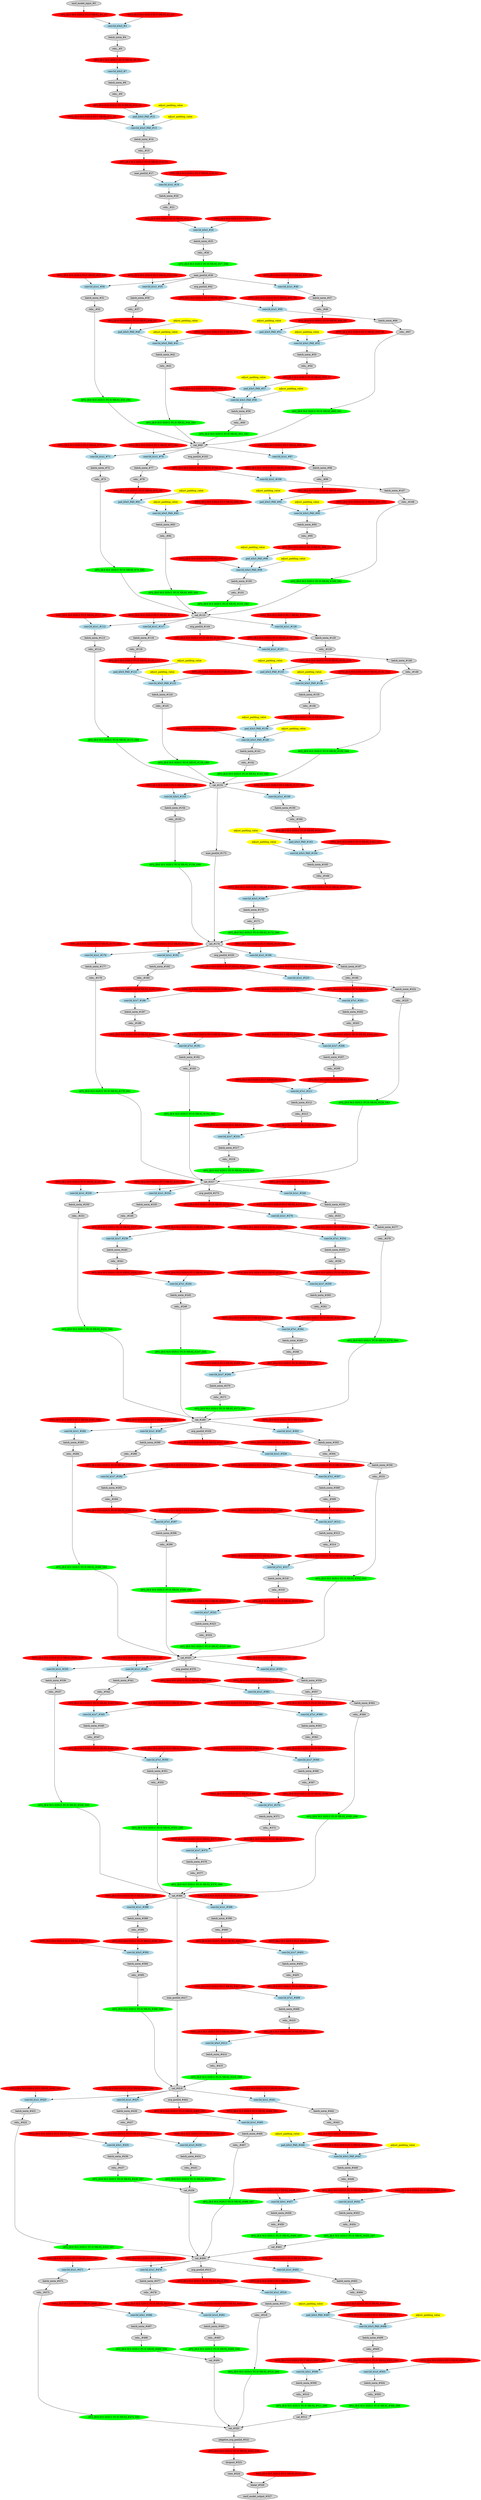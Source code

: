strict digraph  {
"0 /nncf_model_input_0" [id=0, label="nncf_model_input_#0", style=filled, type=nncf_model_input];
"1 SymmetricQuantizer/symmetric_quantize_0" [color=red, id=1, label="AFQ_[B:4 M:S SGN:S PC:N NR:N]_#1_G0", style=filled, type=symmetric_quantize];
"2 Inception3/BasicConv2d[Conv2d_1a_3x3]/NNCFConv2d[conv]/ModuleDict[pre_ops]/UpdateWeight[0]/SymmetricQuantizer[op]/symmetric_quantize_0" [color=red, id=2, label="WFQ_[B:4 M:S SGN:S PC:Y NR:N]_#2_G0", style=filled, type=symmetric_quantize];
"3 Inception3/BasicConv2d[Conv2d_1a_3x3]/NNCFConv2d[conv]/conv2d_0" [color=lightblue, id=3, label="conv2d_k3x3_#3", style=filled, type=conv2d];
"4 Inception3/BasicConv2d[Conv2d_1a_3x3]/NNCFBatchNorm2d[bn]/batch_norm_0" [id=4, label="batch_norm_#4", style=filled, type=batch_norm];
"5 Inception3/BasicConv2d[Conv2d_1a_3x3]/relu__0" [id=5, label="relu__#5", style=filled, type=relu_];
"6 Inception3/BasicConv2d[Conv2d_1a_3x3]/SymmetricQuantizer/symmetric_quantize_0" [color=red, id=6, label="AFQ_[B:4 M:S SGN:U PC:N NR:N]_#6_G1", style=filled, type=symmetric_quantize];
"7 Inception3/BasicConv2d[Conv2d_2a_3x3]/NNCFConv2d[conv]/conv2d_0" [color=lightblue, id=7, label="conv2d_k3x3_#7", style=filled, type=conv2d];
"8 Inception3/BasicConv2d[Conv2d_2a_3x3]/NNCFBatchNorm2d[bn]/batch_norm_0" [id=8, label="batch_norm_#8", style=filled, type=batch_norm];
"9 Inception3/BasicConv2d[Conv2d_2a_3x3]/relu__0" [id=9, label="relu__#9", style=filled, type=relu_];
"10 Inception3/BasicConv2d[Conv2d_2a_3x3]/SymmetricQuantizer/symmetric_quantize_0" [color=red, id=10, label="AFQ_[B:4 M:S SGN:U PC:N NR:N]_#10_G2", style=filled, type=symmetric_quantize];
"11 Inception3/BasicConv2d[Conv2d_2b_3x3]/NNCFConv2d[conv]/ModuleDict[pre_ops]/UpdateWeight[1]/SymmetricQuantizer[op]/symmetric_quantize_0" [color=red, id=11, label="WFQ_[B:4 M:S SGN:S PC:Y NR:N]_#11_G2", style=filled, type=symmetric_quantize];
"12 Inception3/BasicConv2d[Conv2d_2b_3x3]/NNCFConv2d[conv]/pad_0" [color=lightblue, id=12, label="pad_k3x3_PAD_#12", style=filled, type=pad];
"12 Inception3/BasicConv2d[Conv2d_2b_3x3]/NNCFConv2d[conv]/pad_0_apad" [color=yellow, label=adjust_padding_value, style=filled, type=""];
"13 Inception3/BasicConv2d[Conv2d_2b_3x3]/NNCFConv2d[conv]/conv2d_0" [color=lightblue, id=13, label="conv2d_k3x3_PAD_#13", style=filled, type=conv2d];
"13 Inception3/BasicConv2d[Conv2d_2b_3x3]/NNCFConv2d[conv]/conv2d_0_apad" [color=yellow, label=adjust_padding_value, style=filled, type=""];
"14 Inception3/BasicConv2d[Conv2d_2b_3x3]/NNCFBatchNorm2d[bn]/batch_norm_0" [id=14, label="batch_norm_#14", style=filled, type=batch_norm];
"15 Inception3/BasicConv2d[Conv2d_2b_3x3]/relu__0" [id=15, label="relu__#15", style=filled, type=relu_];
"16 Inception3/BasicConv2d[Conv2d_2b_3x3]/SymmetricQuantizer/symmetric_quantize_0" [color=red, id=16, label="AFQ_[B:4 M:S SGN:U PC:N NR:N]_#16_G3", style=filled, type=symmetric_quantize];
"17 Inception3/max_pool2d_0" [id=17, label="max_pool2d_#17", style=filled, type=max_pool2d];
"18 Inception3/BasicConv2d[Conv2d_3b_1x1]/NNCFConv2d[conv]/ModuleDict[pre_ops]/UpdateWeight[0]/SymmetricQuantizer[op]/symmetric_quantize_0" [color=red, id=18, label="WFQ_[B:4 M:S SGN:S PC:Y NR:N]_#18_G3", style=filled, type=symmetric_quantize];
"19 Inception3/BasicConv2d[Conv2d_3b_1x1]/NNCFConv2d[conv]/conv2d_0" [color=lightblue, id=19, label="conv2d_k1x1_#19", style=filled, type=conv2d];
"20 Inception3/BasicConv2d[Conv2d_3b_1x1]/NNCFBatchNorm2d[bn]/batch_norm_0" [id=20, label="batch_norm_#20", style=filled, type=batch_norm];
"21 Inception3/BasicConv2d[Conv2d_3b_1x1]/relu__0" [id=21, label="relu__#21", style=filled, type=relu_];
"22 Inception3/BasicConv2d[Conv2d_3b_1x1]/SymmetricQuantizer/symmetric_quantize_0" [color=red, id=22, label="AFQ_[B:4 M:S SGN:U PC:N NR:N]_#22_G4", style=filled, type=symmetric_quantize];
"23 Inception3/BasicConv2d[Conv2d_4a_3x3]/NNCFConv2d[conv]/ModuleDict[pre_ops]/UpdateWeight[0]/SymmetricQuantizer[op]/symmetric_quantize_0" [color=red, id=23, label="WFQ_[B:4 M:S SGN:S PC:Y NR:N]_#23_G4", style=filled, type=symmetric_quantize];
"24 Inception3/BasicConv2d[Conv2d_4a_3x3]/NNCFConv2d[conv]/conv2d_0" [color=lightblue, id=24, label="conv2d_k3x3_#24", style=filled, type=conv2d];
"25 Inception3/BasicConv2d[Conv2d_4a_3x3]/NNCFBatchNorm2d[bn]/batch_norm_0" [id=25, label="batch_norm_#25", style=filled, type=batch_norm];
"26 Inception3/BasicConv2d[Conv2d_4a_3x3]/relu__0" [id=26, label="relu__#26", style=filled, type=relu_];
"27 Inception3/BasicConv2d[Conv2d_4a_3x3]/SymmetricQuantizer/symmetric_quantize_0" [color=green, id=27, label="AFQ_[B:8 M:S SGN:U PC:N NR:N]_#27_G56", style=filled, type=symmetric_quantize];
"28 Inception3/max_pool2d_1" [id=28, label="max_pool2d_#28", style=filled, type=max_pool2d];
"29 Inception3/InceptionA[Mixed_5b]/BasicConv2d[branch1x1]/NNCFConv2d[conv]/ModuleDict[pre_ops]/UpdateWeight[0]/SymmetricQuantizer[op]/symmetric_quantize_0" [color=red, id=29, label="WFQ_[B:4 M:S SGN:S PC:Y NR:N]_#29_G56", style=filled, type=symmetric_quantize];
"30 Inception3/InceptionA[Mixed_5b]/BasicConv2d[branch1x1]/NNCFConv2d[conv]/conv2d_0" [color=lightblue, id=30, label="conv2d_k1x1_#30", style=filled, type=conv2d];
"31 Inception3/InceptionA[Mixed_5b]/BasicConv2d[branch1x1]/NNCFBatchNorm2d[bn]/batch_norm_0" [id=31, label="batch_norm_#31", style=filled, type=batch_norm];
"32 Inception3/InceptionA[Mixed_5b]/BasicConv2d[branch1x1]/relu__0" [id=32, label="relu__#32", style=filled, type=relu_];
"33 Inception3/InceptionA[Mixed_5b]/BasicConv2d[branch1x1]/SymmetricQuantizer/symmetric_quantize_0" [color=green, id=33, label="AFQ_[B:8 M:S SGN:U PC:N NR:N]_#33_G61", style=filled, type=symmetric_quantize];
"34 Inception3/InceptionA[Mixed_5b]/BasicConv2d[branch5x5_1]/NNCFConv2d[conv]/ModuleDict[pre_ops]/UpdateWeight[0]/SymmetricQuantizer[op]/symmetric_quantize_0" [color=red, id=34, label="WFQ_[B:4 M:S SGN:S PC:Y NR:N]_#34_G56", style=filled, type=symmetric_quantize];
"35 Inception3/InceptionA[Mixed_5b]/BasicConv2d[branch5x5_1]/NNCFConv2d[conv]/conv2d_0" [color=lightblue, id=35, label="conv2d_k1x1_#35", style=filled, type=conv2d];
"36 Inception3/InceptionA[Mixed_5b]/BasicConv2d[branch5x5_1]/NNCFBatchNorm2d[bn]/batch_norm_0" [id=36, label="batch_norm_#36", style=filled, type=batch_norm];
"37 Inception3/InceptionA[Mixed_5b]/BasicConv2d[branch5x5_1]/relu__0" [id=37, label="relu__#37", style=filled, type=relu_];
"38 Inception3/InceptionA[Mixed_5b]/BasicConv2d[branch5x5_1]/SymmetricQuantizer/symmetric_quantize_0" [color=red, id=38, label="AFQ_[B:4 M:S SGN:U PC:N NR:N]_#38_G5", style=filled, type=symmetric_quantize];
"39 Inception3/InceptionA[Mixed_5b]/BasicConv2d[branch5x5_2]/NNCFConv2d[conv]/ModuleDict[pre_ops]/UpdateWeight[1]/SymmetricQuantizer[op]/symmetric_quantize_0" [color=red, id=39, label="WFQ_[B:4 M:S SGN:S PC:Y NR:N]_#39_G5", style=filled, type=symmetric_quantize];
"40 Inception3/InceptionA[Mixed_5b]/BasicConv2d[branch5x5_2]/NNCFConv2d[conv]/pad_0" [color=lightblue, id=40, label="pad_k5x5_PAD_#40", style=filled, type=pad];
"40 Inception3/InceptionA[Mixed_5b]/BasicConv2d[branch5x5_2]/NNCFConv2d[conv]/pad_0_apad" [color=yellow, label=adjust_padding_value, style=filled, type=""];
"41 Inception3/InceptionA[Mixed_5b]/BasicConv2d[branch5x5_2]/NNCFConv2d[conv]/conv2d_0" [color=lightblue, id=41, label="conv2d_k5x5_PAD_#41", style=filled, type=conv2d];
"41 Inception3/InceptionA[Mixed_5b]/BasicConv2d[branch5x5_2]/NNCFConv2d[conv]/conv2d_0_apad" [color=yellow, label=adjust_padding_value, style=filled, type=""];
"42 Inception3/InceptionA[Mixed_5b]/BasicConv2d[branch5x5_2]/NNCFBatchNorm2d[bn]/batch_norm_0" [id=42, label="batch_norm_#42", style=filled, type=batch_norm];
"43 Inception3/InceptionA[Mixed_5b]/BasicConv2d[branch5x5_2]/relu__0" [id=43, label="relu__#43", style=filled, type=relu_];
"44 Inception3/InceptionA[Mixed_5b]/BasicConv2d[branch5x5_2]/SymmetricQuantizer/symmetric_quantize_0" [color=green, id=44, label="AFQ_[B:8 M:S SGN:U PC:N NR:N]_#44_G61", style=filled, type=symmetric_quantize];
"45 Inception3/InceptionA[Mixed_5b]/BasicConv2d[branch3x3dbl_1]/NNCFConv2d[conv]/ModuleDict[pre_ops]/UpdateWeight[0]/SymmetricQuantizer[op]/symmetric_quantize_0" [color=red, id=45, label="WFQ_[B:4 M:S SGN:S PC:Y NR:N]_#45_G56", style=filled, type=symmetric_quantize];
"46 Inception3/InceptionA[Mixed_5b]/BasicConv2d[branch3x3dbl_1]/NNCFConv2d[conv]/conv2d_0" [color=lightblue, id=46, label="conv2d_k1x1_#46", style=filled, type=conv2d];
"47 Inception3/InceptionA[Mixed_5b]/BasicConv2d[branch3x3dbl_1]/NNCFBatchNorm2d[bn]/batch_norm_0" [id=47, label="batch_norm_#47", style=filled, type=batch_norm];
"48 Inception3/InceptionA[Mixed_5b]/BasicConv2d[branch3x3dbl_1]/relu__0" [id=48, label="relu__#48", style=filled, type=relu_];
"49 Inception3/InceptionA[Mixed_5b]/BasicConv2d[branch3x3dbl_1]/SymmetricQuantizer/symmetric_quantize_0" [color=red, id=49, label="AFQ_[B:4 M:S SGN:U PC:N NR:N]_#49_G6", style=filled, type=symmetric_quantize];
"50 Inception3/InceptionA[Mixed_5b]/BasicConv2d[branch3x3dbl_2]/NNCFConv2d[conv]/ModuleDict[pre_ops]/UpdateWeight[1]/SymmetricQuantizer[op]/symmetric_quantize_0" [color=red, id=50, label="WFQ_[B:4 M:S SGN:S PC:Y NR:N]_#50_G6", style=filled, type=symmetric_quantize];
"51 Inception3/InceptionA[Mixed_5b]/BasicConv2d[branch3x3dbl_2]/NNCFConv2d[conv]/pad_0" [color=lightblue, id=51, label="pad_k3x3_PAD_#51", style=filled, type=pad];
"51 Inception3/InceptionA[Mixed_5b]/BasicConv2d[branch3x3dbl_2]/NNCFConv2d[conv]/pad_0_apad" [color=yellow, label=adjust_padding_value, style=filled, type=""];
"52 Inception3/InceptionA[Mixed_5b]/BasicConv2d[branch3x3dbl_2]/NNCFConv2d[conv]/conv2d_0" [color=lightblue, id=52, label="conv2d_k3x3_PAD_#52", style=filled, type=conv2d];
"52 Inception3/InceptionA[Mixed_5b]/BasicConv2d[branch3x3dbl_2]/NNCFConv2d[conv]/conv2d_0_apad" [color=yellow, label=adjust_padding_value, style=filled, type=""];
"53 Inception3/InceptionA[Mixed_5b]/BasicConv2d[branch3x3dbl_2]/NNCFBatchNorm2d[bn]/batch_norm_0" [id=53, label="batch_norm_#53", style=filled, type=batch_norm];
"54 Inception3/InceptionA[Mixed_5b]/BasicConv2d[branch3x3dbl_2]/relu__0" [id=54, label="relu__#54", style=filled, type=relu_];
"55 Inception3/InceptionA[Mixed_5b]/BasicConv2d[branch3x3dbl_2]/SymmetricQuantizer/symmetric_quantize_0" [color=red, id=55, label="AFQ_[B:4 M:S SGN:U PC:N NR:N]_#55_G7", style=filled, type=symmetric_quantize];
"56 Inception3/InceptionA[Mixed_5b]/BasicConv2d[branch3x3dbl_3]/NNCFConv2d[conv]/ModuleDict[pre_ops]/UpdateWeight[1]/SymmetricQuantizer[op]/symmetric_quantize_0" [color=red, id=56, label="WFQ_[B:4 M:S SGN:S PC:Y NR:N]_#56_G7", style=filled, type=symmetric_quantize];
"57 Inception3/InceptionA[Mixed_5b]/BasicConv2d[branch3x3dbl_3]/NNCFConv2d[conv]/pad_0" [color=lightblue, id=57, label="pad_k3x3_PAD_#57", style=filled, type=pad];
"57 Inception3/InceptionA[Mixed_5b]/BasicConv2d[branch3x3dbl_3]/NNCFConv2d[conv]/pad_0_apad" [color=yellow, label=adjust_padding_value, style=filled, type=""];
"58 Inception3/InceptionA[Mixed_5b]/BasicConv2d[branch3x3dbl_3]/NNCFConv2d[conv]/conv2d_0" [color=lightblue, id=58, label="conv2d_k3x3_PAD_#58", style=filled, type=conv2d];
"58 Inception3/InceptionA[Mixed_5b]/BasicConv2d[branch3x3dbl_3]/NNCFConv2d[conv]/conv2d_0_apad" [color=yellow, label=adjust_padding_value, style=filled, type=""];
"59 Inception3/InceptionA[Mixed_5b]/BasicConv2d[branch3x3dbl_3]/NNCFBatchNorm2d[bn]/batch_norm_0" [id=59, label="batch_norm_#59", style=filled, type=batch_norm];
"60 Inception3/InceptionA[Mixed_5b]/BasicConv2d[branch3x3dbl_3]/relu__0" [id=60, label="relu__#60", style=filled, type=relu_];
"61 Inception3/InceptionA[Mixed_5b]/BasicConv2d[branch3x3dbl_3]/SymmetricQuantizer/symmetric_quantize_0" [color=green, id=61, label="AFQ_[B:8 M:S SGN:U PC:N NR:N]_#61_G61", style=filled, type=symmetric_quantize];
"62 Inception3/InceptionA[Mixed_5b]/avg_pool2d_0" [id=62, label="avg_pool2d_#62", style=filled, type=avg_pool2d];
"63 Inception3/InceptionA[Mixed_5b]/SymmetricQuantizer/symmetric_quantize_0" [color=red, id=63, label="AFQ_[B:4 M:S SGN:U PC:N NR:N]_#63_G8", style=filled, type=symmetric_quantize];
"64 Inception3/InceptionA[Mixed_5b]/BasicConv2d[branch_pool]/NNCFConv2d[conv]/ModuleDict[pre_ops]/UpdateWeight[0]/SymmetricQuantizer[op]/symmetric_quantize_0" [color=red, id=64, label="WFQ_[B:4 M:S SGN:S PC:Y NR:N]_#64_G8", style=filled, type=symmetric_quantize];
"65 Inception3/InceptionA[Mixed_5b]/BasicConv2d[branch_pool]/NNCFConv2d[conv]/conv2d_0" [color=lightblue, id=65, label="conv2d_k1x1_#65", style=filled, type=conv2d];
"66 Inception3/InceptionA[Mixed_5b]/BasicConv2d[branch_pool]/NNCFBatchNorm2d[bn]/batch_norm_0" [id=66, label="batch_norm_#66", style=filled, type=batch_norm];
"67 Inception3/InceptionA[Mixed_5b]/BasicConv2d[branch_pool]/relu__0" [id=67, label="relu__#67", style=filled, type=relu_];
"68 Inception3/InceptionA[Mixed_5b]/BasicConv2d[branch_pool]/SymmetricQuantizer/symmetric_quantize_0" [color=green, id=68, label="AFQ_[B:8 M:S SGN:U PC:N NR:N]_#68_G61", style=filled, type=symmetric_quantize];
"69 Inception3/InceptionA[Mixed_5b]/cat_0" [id=69, label="cat_#69", style=filled, type=cat];
"70 Inception3/InceptionA[Mixed_5c]/BasicConv2d[branch1x1]/NNCFConv2d[conv]/ModuleDict[pre_ops]/UpdateWeight[0]/SymmetricQuantizer[op]/symmetric_quantize_0" [color=red, id=70, label="WFQ_[B:4 M:S SGN:S PC:Y NR:N]_#70_G61", style=filled, type=symmetric_quantize];
"71 Inception3/InceptionA[Mixed_5c]/BasicConv2d[branch1x1]/NNCFConv2d[conv]/conv2d_0" [color=lightblue, id=71, label="conv2d_k1x1_#71", style=filled, type=conv2d];
"72 Inception3/InceptionA[Mixed_5c]/BasicConv2d[branch1x1]/NNCFBatchNorm2d[bn]/batch_norm_0" [id=72, label="batch_norm_#72", style=filled, type=batch_norm];
"73 Inception3/InceptionA[Mixed_5c]/BasicConv2d[branch1x1]/relu__0" [id=73, label="relu__#73", style=filled, type=relu_];
"74 Inception3/InceptionA[Mixed_5c]/BasicConv2d[branch1x1]/SymmetricQuantizer/symmetric_quantize_0" [color=green, id=74, label="AFQ_[B:8 M:S SGN:U PC:N NR:N]_#74_G62", style=filled, type=symmetric_quantize];
"75 Inception3/InceptionA[Mixed_5c]/BasicConv2d[branch5x5_1]/NNCFConv2d[conv]/ModuleDict[pre_ops]/UpdateWeight[0]/SymmetricQuantizer[op]/symmetric_quantize_0" [color=red, id=75, label="WFQ_[B:4 M:S SGN:S PC:Y NR:N]_#75_G61", style=filled, type=symmetric_quantize];
"76 Inception3/InceptionA[Mixed_5c]/BasicConv2d[branch5x5_1]/NNCFConv2d[conv]/conv2d_0" [color=lightblue, id=76, label="conv2d_k1x1_#76", style=filled, type=conv2d];
"77 Inception3/InceptionA[Mixed_5c]/BasicConv2d[branch5x5_1]/NNCFBatchNorm2d[bn]/batch_norm_0" [id=77, label="batch_norm_#77", style=filled, type=batch_norm];
"78 Inception3/InceptionA[Mixed_5c]/BasicConv2d[branch5x5_1]/relu__0" [id=78, label="relu__#78", style=filled, type=relu_];
"79 Inception3/InceptionA[Mixed_5c]/BasicConv2d[branch5x5_1]/SymmetricQuantizer/symmetric_quantize_0" [color=red, id=79, label="AFQ_[B:4 M:S SGN:U PC:N NR:N]_#79_G9", style=filled, type=symmetric_quantize];
"80 Inception3/InceptionA[Mixed_5c]/BasicConv2d[branch5x5_2]/NNCFConv2d[conv]/ModuleDict[pre_ops]/UpdateWeight[1]/SymmetricQuantizer[op]/symmetric_quantize_0" [color=red, id=80, label="WFQ_[B:4 M:S SGN:S PC:Y NR:N]_#80_G9", style=filled, type=symmetric_quantize];
"81 Inception3/InceptionA[Mixed_5c]/BasicConv2d[branch5x5_2]/NNCFConv2d[conv]/pad_0" [color=lightblue, id=81, label="pad_k5x5_PAD_#81", style=filled, type=pad];
"81 Inception3/InceptionA[Mixed_5c]/BasicConv2d[branch5x5_2]/NNCFConv2d[conv]/pad_0_apad" [color=yellow, label=adjust_padding_value, style=filled, type=""];
"82 Inception3/InceptionA[Mixed_5c]/BasicConv2d[branch5x5_2]/NNCFConv2d[conv]/conv2d_0" [color=lightblue, id=82, label="conv2d_k5x5_PAD_#82", style=filled, type=conv2d];
"82 Inception3/InceptionA[Mixed_5c]/BasicConv2d[branch5x5_2]/NNCFConv2d[conv]/conv2d_0_apad" [color=yellow, label=adjust_padding_value, style=filled, type=""];
"83 Inception3/InceptionA[Mixed_5c]/BasicConv2d[branch5x5_2]/NNCFBatchNorm2d[bn]/batch_norm_0" [id=83, label="batch_norm_#83", style=filled, type=batch_norm];
"84 Inception3/InceptionA[Mixed_5c]/BasicConv2d[branch5x5_2]/relu__0" [id=84, label="relu__#84", style=filled, type=relu_];
"85 Inception3/InceptionA[Mixed_5c]/BasicConv2d[branch5x5_2]/SymmetricQuantizer/symmetric_quantize_0" [color=green, id=85, label="AFQ_[B:8 M:S SGN:U PC:N NR:N]_#85_G62", style=filled, type=symmetric_quantize];
"86 Inception3/InceptionA[Mixed_5c]/BasicConv2d[branch3x3dbl_1]/NNCFConv2d[conv]/ModuleDict[pre_ops]/UpdateWeight[0]/SymmetricQuantizer[op]/symmetric_quantize_0" [color=red, id=86, label="WFQ_[B:4 M:S SGN:S PC:Y NR:N]_#86_G61", style=filled, type=symmetric_quantize];
"87 Inception3/InceptionA[Mixed_5c]/BasicConv2d[branch3x3dbl_1]/NNCFConv2d[conv]/conv2d_0" [color=lightblue, id=87, label="conv2d_k1x1_#87", style=filled, type=conv2d];
"88 Inception3/InceptionA[Mixed_5c]/BasicConv2d[branch3x3dbl_1]/NNCFBatchNorm2d[bn]/batch_norm_0" [id=88, label="batch_norm_#88", style=filled, type=batch_norm];
"89 Inception3/InceptionA[Mixed_5c]/BasicConv2d[branch3x3dbl_1]/relu__0" [id=89, label="relu__#89", style=filled, type=relu_];
"90 Inception3/InceptionA[Mixed_5c]/BasicConv2d[branch3x3dbl_1]/SymmetricQuantizer/symmetric_quantize_0" [color=red, id=90, label="AFQ_[B:4 M:S SGN:U PC:N NR:N]_#90_G10", style=filled, type=symmetric_quantize];
"91 Inception3/InceptionA[Mixed_5c]/BasicConv2d[branch3x3dbl_2]/NNCFConv2d[conv]/ModuleDict[pre_ops]/UpdateWeight[1]/SymmetricQuantizer[op]/symmetric_quantize_0" [color=red, id=91, label="WFQ_[B:4 M:S SGN:S PC:Y NR:N]_#91_G10", style=filled, type=symmetric_quantize];
"92 Inception3/InceptionA[Mixed_5c]/BasicConv2d[branch3x3dbl_2]/NNCFConv2d[conv]/pad_0" [color=lightblue, id=92, label="pad_k3x3_PAD_#92", style=filled, type=pad];
"92 Inception3/InceptionA[Mixed_5c]/BasicConv2d[branch3x3dbl_2]/NNCFConv2d[conv]/pad_0_apad" [color=yellow, label=adjust_padding_value, style=filled, type=""];
"93 Inception3/InceptionA[Mixed_5c]/BasicConv2d[branch3x3dbl_2]/NNCFConv2d[conv]/conv2d_0" [color=lightblue, id=93, label="conv2d_k3x3_PAD_#93", style=filled, type=conv2d];
"93 Inception3/InceptionA[Mixed_5c]/BasicConv2d[branch3x3dbl_2]/NNCFConv2d[conv]/conv2d_0_apad" [color=yellow, label=adjust_padding_value, style=filled, type=""];
"94 Inception3/InceptionA[Mixed_5c]/BasicConv2d[branch3x3dbl_2]/NNCFBatchNorm2d[bn]/batch_norm_0" [id=94, label="batch_norm_#94", style=filled, type=batch_norm];
"95 Inception3/InceptionA[Mixed_5c]/BasicConv2d[branch3x3dbl_2]/relu__0" [id=95, label="relu__#95", style=filled, type=relu_];
"96 Inception3/InceptionA[Mixed_5c]/BasicConv2d[branch3x3dbl_2]/SymmetricQuantizer/symmetric_quantize_0" [color=red, id=96, label="AFQ_[B:4 M:S SGN:U PC:N NR:N]_#96_G11", style=filled, type=symmetric_quantize];
"97 Inception3/InceptionA[Mixed_5c]/BasicConv2d[branch3x3dbl_3]/NNCFConv2d[conv]/ModuleDict[pre_ops]/UpdateWeight[1]/SymmetricQuantizer[op]/symmetric_quantize_0" [color=red, id=97, label="WFQ_[B:4 M:S SGN:S PC:Y NR:N]_#97_G11", style=filled, type=symmetric_quantize];
"98 Inception3/InceptionA[Mixed_5c]/BasicConv2d[branch3x3dbl_3]/NNCFConv2d[conv]/pad_0" [color=lightblue, id=98, label="pad_k3x3_PAD_#98", style=filled, type=pad];
"98 Inception3/InceptionA[Mixed_5c]/BasicConv2d[branch3x3dbl_3]/NNCFConv2d[conv]/pad_0_apad" [color=yellow, label=adjust_padding_value, style=filled, type=""];
"99 Inception3/InceptionA[Mixed_5c]/BasicConv2d[branch3x3dbl_3]/NNCFConv2d[conv]/conv2d_0" [color=lightblue, id=99, label="conv2d_k3x3_PAD_#99", style=filled, type=conv2d];
"99 Inception3/InceptionA[Mixed_5c]/BasicConv2d[branch3x3dbl_3]/NNCFConv2d[conv]/conv2d_0_apad" [color=yellow, label=adjust_padding_value, style=filled, type=""];
"100 Inception3/InceptionA[Mixed_5c]/BasicConv2d[branch3x3dbl_3]/NNCFBatchNorm2d[bn]/batch_norm_0" [id=100, label="batch_norm_#100", style=filled, type=batch_norm];
"101 Inception3/InceptionA[Mixed_5c]/BasicConv2d[branch3x3dbl_3]/relu__0" [id=101, label="relu__#101", style=filled, type=relu_];
"102 Inception3/InceptionA[Mixed_5c]/BasicConv2d[branch3x3dbl_3]/SymmetricQuantizer/symmetric_quantize_0" [color=green, id=102, label="AFQ_[B:8 M:S SGN:U PC:N NR:N]_#102_G62", style=filled, type=symmetric_quantize];
"103 Inception3/InceptionA[Mixed_5c]/avg_pool2d_0" [id=103, label="avg_pool2d_#103", style=filled, type=avg_pool2d];
"104 Inception3/InceptionA[Mixed_5c]/SymmetricQuantizer/symmetric_quantize_0" [color=red, id=104, label="AFQ_[B:4 M:S SGN:U PC:N NR:N]_#104_G12", style=filled, type=symmetric_quantize];
"105 Inception3/InceptionA[Mixed_5c]/BasicConv2d[branch_pool]/NNCFConv2d[conv]/ModuleDict[pre_ops]/UpdateWeight[0]/SymmetricQuantizer[op]/symmetric_quantize_0" [color=red, id=105, label="WFQ_[B:4 M:S SGN:S PC:Y NR:N]_#105_G12", style=filled, type=symmetric_quantize];
"106 Inception3/InceptionA[Mixed_5c]/BasicConv2d[branch_pool]/NNCFConv2d[conv]/conv2d_0" [color=lightblue, id=106, label="conv2d_k1x1_#106", style=filled, type=conv2d];
"107 Inception3/InceptionA[Mixed_5c]/BasicConv2d[branch_pool]/NNCFBatchNorm2d[bn]/batch_norm_0" [id=107, label="batch_norm_#107", style=filled, type=batch_norm];
"108 Inception3/InceptionA[Mixed_5c]/BasicConv2d[branch_pool]/relu__0" [id=108, label="relu__#108", style=filled, type=relu_];
"109 Inception3/InceptionA[Mixed_5c]/BasicConv2d[branch_pool]/SymmetricQuantizer/symmetric_quantize_0" [color=green, id=109, label="AFQ_[B:8 M:S SGN:U PC:N NR:N]_#109_G62", style=filled, type=symmetric_quantize];
"110 Inception3/InceptionA[Mixed_5c]/cat_0" [id=110, label="cat_#110", style=filled, type=cat];
"111 Inception3/InceptionA[Mixed_5d]/BasicConv2d[branch1x1]/NNCFConv2d[conv]/ModuleDict[pre_ops]/UpdateWeight[0]/SymmetricQuantizer[op]/symmetric_quantize_0" [color=red, id=111, label="WFQ_[B:4 M:S SGN:S PC:Y NR:N]_#111_G62", style=filled, type=symmetric_quantize];
"112 Inception3/InceptionA[Mixed_5d]/BasicConv2d[branch1x1]/NNCFConv2d[conv]/conv2d_0" [color=lightblue, id=112, label="conv2d_k1x1_#112", style=filled, type=conv2d];
"113 Inception3/InceptionA[Mixed_5d]/BasicConv2d[branch1x1]/NNCFBatchNorm2d[bn]/batch_norm_0" [id=113, label="batch_norm_#113", style=filled, type=batch_norm];
"114 Inception3/InceptionA[Mixed_5d]/BasicConv2d[branch1x1]/relu__0" [id=114, label="relu__#114", style=filled, type=relu_];
"115 Inception3/InceptionA[Mixed_5d]/BasicConv2d[branch1x1]/SymmetricQuantizer/symmetric_quantize_0" [color=green, id=115, label="AFQ_[B:8 M:S SGN:U PC:N NR:N]_#115_G68", style=filled, type=symmetric_quantize];
"116 Inception3/InceptionA[Mixed_5d]/BasicConv2d[branch5x5_1]/NNCFConv2d[conv]/ModuleDict[pre_ops]/UpdateWeight[0]/SymmetricQuantizer[op]/symmetric_quantize_0" [color=red, id=116, label="WFQ_[B:4 M:S SGN:S PC:Y NR:N]_#116_G62", style=filled, type=symmetric_quantize];
"117 Inception3/InceptionA[Mixed_5d]/BasicConv2d[branch5x5_1]/NNCFConv2d[conv]/conv2d_0" [color=lightblue, id=117, label="conv2d_k1x1_#117", style=filled, type=conv2d];
"118 Inception3/InceptionA[Mixed_5d]/BasicConv2d[branch5x5_1]/NNCFBatchNorm2d[bn]/batch_norm_0" [id=118, label="batch_norm_#118", style=filled, type=batch_norm];
"119 Inception3/InceptionA[Mixed_5d]/BasicConv2d[branch5x5_1]/relu__0" [id=119, label="relu__#119", style=filled, type=relu_];
"120 Inception3/InceptionA[Mixed_5d]/BasicConv2d[branch5x5_1]/SymmetricQuantizer/symmetric_quantize_0" [color=red, id=120, label="AFQ_[B:4 M:S SGN:U PC:N NR:N]_#120_G13", style=filled, type=symmetric_quantize];
"121 Inception3/InceptionA[Mixed_5d]/BasicConv2d[branch5x5_2]/NNCFConv2d[conv]/ModuleDict[pre_ops]/UpdateWeight[1]/SymmetricQuantizer[op]/symmetric_quantize_0" [color=red, id=121, label="WFQ_[B:4 M:S SGN:S PC:Y NR:N]_#121_G13", style=filled, type=symmetric_quantize];
"122 Inception3/InceptionA[Mixed_5d]/BasicConv2d[branch5x5_2]/NNCFConv2d[conv]/pad_0" [color=lightblue, id=122, label="pad_k5x5_PAD_#122", style=filled, type=pad];
"122 Inception3/InceptionA[Mixed_5d]/BasicConv2d[branch5x5_2]/NNCFConv2d[conv]/pad_0_apad" [color=yellow, label=adjust_padding_value, style=filled, type=""];
"123 Inception3/InceptionA[Mixed_5d]/BasicConv2d[branch5x5_2]/NNCFConv2d[conv]/conv2d_0" [color=lightblue, id=123, label="conv2d_k5x5_PAD_#123", style=filled, type=conv2d];
"123 Inception3/InceptionA[Mixed_5d]/BasicConv2d[branch5x5_2]/NNCFConv2d[conv]/conv2d_0_apad" [color=yellow, label=adjust_padding_value, style=filled, type=""];
"124 Inception3/InceptionA[Mixed_5d]/BasicConv2d[branch5x5_2]/NNCFBatchNorm2d[bn]/batch_norm_0" [id=124, label="batch_norm_#124", style=filled, type=batch_norm];
"125 Inception3/InceptionA[Mixed_5d]/BasicConv2d[branch5x5_2]/relu__0" [id=125, label="relu__#125", style=filled, type=relu_];
"126 Inception3/InceptionA[Mixed_5d]/BasicConv2d[branch5x5_2]/SymmetricQuantizer/symmetric_quantize_0" [color=green, id=126, label="AFQ_[B:8 M:S SGN:U PC:N NR:N]_#126_G68", style=filled, type=symmetric_quantize];
"127 Inception3/InceptionA[Mixed_5d]/BasicConv2d[branch3x3dbl_1]/NNCFConv2d[conv]/ModuleDict[pre_ops]/UpdateWeight[0]/SymmetricQuantizer[op]/symmetric_quantize_0" [color=red, id=127, label="WFQ_[B:4 M:S SGN:S PC:Y NR:N]_#127_G62", style=filled, type=symmetric_quantize];
"128 Inception3/InceptionA[Mixed_5d]/BasicConv2d[branch3x3dbl_1]/NNCFConv2d[conv]/conv2d_0" [color=lightblue, id=128, label="conv2d_k1x1_#128", style=filled, type=conv2d];
"129 Inception3/InceptionA[Mixed_5d]/BasicConv2d[branch3x3dbl_1]/NNCFBatchNorm2d[bn]/batch_norm_0" [id=129, label="batch_norm_#129", style=filled, type=batch_norm];
"130 Inception3/InceptionA[Mixed_5d]/BasicConv2d[branch3x3dbl_1]/relu__0" [id=130, label="relu__#130", style=filled, type=relu_];
"131 Inception3/InceptionA[Mixed_5d]/BasicConv2d[branch3x3dbl_1]/SymmetricQuantizer/symmetric_quantize_0" [color=red, id=131, label="AFQ_[B:4 M:S SGN:U PC:N NR:N]_#131_G14", style=filled, type=symmetric_quantize];
"132 Inception3/InceptionA[Mixed_5d]/BasicConv2d[branch3x3dbl_2]/NNCFConv2d[conv]/ModuleDict[pre_ops]/UpdateWeight[1]/SymmetricQuantizer[op]/symmetric_quantize_0" [color=red, id=132, label="WFQ_[B:4 M:S SGN:S PC:Y NR:N]_#132_G14", style=filled, type=symmetric_quantize];
"133 Inception3/InceptionA[Mixed_5d]/BasicConv2d[branch3x3dbl_2]/NNCFConv2d[conv]/pad_0" [color=lightblue, id=133, label="pad_k3x3_PAD_#133", style=filled, type=pad];
"133 Inception3/InceptionA[Mixed_5d]/BasicConv2d[branch3x3dbl_2]/NNCFConv2d[conv]/pad_0_apad" [color=yellow, label=adjust_padding_value, style=filled, type=""];
"134 Inception3/InceptionA[Mixed_5d]/BasicConv2d[branch3x3dbl_2]/NNCFConv2d[conv]/conv2d_0" [color=lightblue, id=134, label="conv2d_k3x3_PAD_#134", style=filled, type=conv2d];
"134 Inception3/InceptionA[Mixed_5d]/BasicConv2d[branch3x3dbl_2]/NNCFConv2d[conv]/conv2d_0_apad" [color=yellow, label=adjust_padding_value, style=filled, type=""];
"135 Inception3/InceptionA[Mixed_5d]/BasicConv2d[branch3x3dbl_2]/NNCFBatchNorm2d[bn]/batch_norm_0" [id=135, label="batch_norm_#135", style=filled, type=batch_norm];
"136 Inception3/InceptionA[Mixed_5d]/BasicConv2d[branch3x3dbl_2]/relu__0" [id=136, label="relu__#136", style=filled, type=relu_];
"137 Inception3/InceptionA[Mixed_5d]/BasicConv2d[branch3x3dbl_2]/SymmetricQuantizer/symmetric_quantize_0" [color=red, id=137, label="AFQ_[B:4 M:S SGN:U PC:N NR:N]_#137_G15", style=filled, type=symmetric_quantize];
"138 Inception3/InceptionA[Mixed_5d]/BasicConv2d[branch3x3dbl_3]/NNCFConv2d[conv]/ModuleDict[pre_ops]/UpdateWeight[1]/SymmetricQuantizer[op]/symmetric_quantize_0" [color=red, id=138, label="WFQ_[B:4 M:S SGN:S PC:Y NR:N]_#138_G15", style=filled, type=symmetric_quantize];
"139 Inception3/InceptionA[Mixed_5d]/BasicConv2d[branch3x3dbl_3]/NNCFConv2d[conv]/pad_0" [color=lightblue, id=139, label="pad_k3x3_PAD_#139", style=filled, type=pad];
"139 Inception3/InceptionA[Mixed_5d]/BasicConv2d[branch3x3dbl_3]/NNCFConv2d[conv]/pad_0_apad" [color=yellow, label=adjust_padding_value, style=filled, type=""];
"140 Inception3/InceptionA[Mixed_5d]/BasicConv2d[branch3x3dbl_3]/NNCFConv2d[conv]/conv2d_0" [color=lightblue, id=140, label="conv2d_k3x3_PAD_#140", style=filled, type=conv2d];
"140 Inception3/InceptionA[Mixed_5d]/BasicConv2d[branch3x3dbl_3]/NNCFConv2d[conv]/conv2d_0_apad" [color=yellow, label=adjust_padding_value, style=filled, type=""];
"141 Inception3/InceptionA[Mixed_5d]/BasicConv2d[branch3x3dbl_3]/NNCFBatchNorm2d[bn]/batch_norm_0" [id=141, label="batch_norm_#141", style=filled, type=batch_norm];
"142 Inception3/InceptionA[Mixed_5d]/BasicConv2d[branch3x3dbl_3]/relu__0" [id=142, label="relu__#142", style=filled, type=relu_];
"143 Inception3/InceptionA[Mixed_5d]/BasicConv2d[branch3x3dbl_3]/SymmetricQuantizer/symmetric_quantize_0" [color=green, id=143, label="AFQ_[B:8 M:S SGN:U PC:N NR:N]_#143_G68", style=filled, type=symmetric_quantize];
"144 Inception3/InceptionA[Mixed_5d]/avg_pool2d_0" [id=144, label="avg_pool2d_#144", style=filled, type=avg_pool2d];
"145 Inception3/InceptionA[Mixed_5d]/SymmetricQuantizer/symmetric_quantize_0" [color=red, id=145, label="AFQ_[B:4 M:S SGN:U PC:N NR:N]_#145_G16", style=filled, type=symmetric_quantize];
"146 Inception3/InceptionA[Mixed_5d]/BasicConv2d[branch_pool]/NNCFConv2d[conv]/ModuleDict[pre_ops]/UpdateWeight[0]/SymmetricQuantizer[op]/symmetric_quantize_0" [color=red, id=146, label="WFQ_[B:4 M:S SGN:S PC:Y NR:N]_#146_G16", style=filled, type=symmetric_quantize];
"147 Inception3/InceptionA[Mixed_5d]/BasicConv2d[branch_pool]/NNCFConv2d[conv]/conv2d_0" [color=lightblue, id=147, label="conv2d_k1x1_#147", style=filled, type=conv2d];
"148 Inception3/InceptionA[Mixed_5d]/BasicConv2d[branch_pool]/NNCFBatchNorm2d[bn]/batch_norm_0" [id=148, label="batch_norm_#148", style=filled, type=batch_norm];
"149 Inception3/InceptionA[Mixed_5d]/BasicConv2d[branch_pool]/relu__0" [id=149, label="relu__#149", style=filled, type=relu_];
"150 Inception3/InceptionA[Mixed_5d]/BasicConv2d[branch_pool]/SymmetricQuantizer/symmetric_quantize_0" [color=green, id=150, label="AFQ_[B:8 M:S SGN:U PC:N NR:N]_#150_G68", style=filled, type=symmetric_quantize];
"151 Inception3/InceptionA[Mixed_5d]/cat_0" [id=151, label="cat_#151", style=filled, type=cat];
"152 Inception3/InceptionB[Mixed_6a]/BasicConv2d[branch3x3]/NNCFConv2d[conv]/ModuleDict[pre_ops]/UpdateWeight[0]/SymmetricQuantizer[op]/symmetric_quantize_0" [color=red, id=152, label="WFQ_[B:4 M:S SGN:S PC:Y NR:N]_#152_G68", style=filled, type=symmetric_quantize];
"153 Inception3/InceptionB[Mixed_6a]/BasicConv2d[branch3x3]/NNCFConv2d[conv]/conv2d_0" [color=lightblue, id=153, label="conv2d_k3x3_#153", style=filled, type=conv2d];
"154 Inception3/InceptionB[Mixed_6a]/BasicConv2d[branch3x3]/NNCFBatchNorm2d[bn]/batch_norm_0" [id=154, label="batch_norm_#154", style=filled, type=batch_norm];
"155 Inception3/InceptionB[Mixed_6a]/BasicConv2d[branch3x3]/relu__0" [id=155, label="relu__#155", style=filled, type=relu_];
"156 Inception3/InceptionB[Mixed_6a]/BasicConv2d[branch3x3]/SymmetricQuantizer/symmetric_quantize_0" [color=green, id=156, label="AFQ_[B:8 M:S SGN:U PC:N NR:N]_#156_G68", style=filled, type=symmetric_quantize];
"157 Inception3/InceptionB[Mixed_6a]/BasicConv2d[branch3x3dbl_1]/NNCFConv2d[conv]/ModuleDict[pre_ops]/UpdateWeight[0]/SymmetricQuantizer[op]/symmetric_quantize_0" [color=red, id=157, label="WFQ_[B:4 M:S SGN:S PC:Y NR:N]_#157_G68", style=filled, type=symmetric_quantize];
"158 Inception3/InceptionB[Mixed_6a]/BasicConv2d[branch3x3dbl_1]/NNCFConv2d[conv]/conv2d_0" [color=lightblue, id=158, label="conv2d_k1x1_#158", style=filled, type=conv2d];
"159 Inception3/InceptionB[Mixed_6a]/BasicConv2d[branch3x3dbl_1]/NNCFBatchNorm2d[bn]/batch_norm_0" [id=159, label="batch_norm_#159", style=filled, type=batch_norm];
"160 Inception3/InceptionB[Mixed_6a]/BasicConv2d[branch3x3dbl_1]/relu__0" [id=160, label="relu__#160", style=filled, type=relu_];
"161 Inception3/InceptionB[Mixed_6a]/BasicConv2d[branch3x3dbl_1]/SymmetricQuantizer/symmetric_quantize_0" [color=red, id=161, label="AFQ_[B:4 M:S SGN:U PC:N NR:N]_#161_G17", style=filled, type=symmetric_quantize];
"162 Inception3/InceptionB[Mixed_6a]/BasicConv2d[branch3x3dbl_2]/NNCFConv2d[conv]/ModuleDict[pre_ops]/UpdateWeight[1]/SymmetricQuantizer[op]/symmetric_quantize_0" [color=red, id=162, label="WFQ_[B:4 M:S SGN:S PC:Y NR:N]_#162_G17", style=filled, type=symmetric_quantize];
"163 Inception3/InceptionB[Mixed_6a]/BasicConv2d[branch3x3dbl_2]/NNCFConv2d[conv]/pad_0" [color=lightblue, id=163, label="pad_k3x3_PAD_#163", style=filled, type=pad];
"163 Inception3/InceptionB[Mixed_6a]/BasicConv2d[branch3x3dbl_2]/NNCFConv2d[conv]/pad_0_apad" [color=yellow, label=adjust_padding_value, style=filled, type=""];
"164 Inception3/InceptionB[Mixed_6a]/BasicConv2d[branch3x3dbl_2]/NNCFConv2d[conv]/conv2d_0" [color=lightblue, id=164, label="conv2d_k3x3_PAD_#164", style=filled, type=conv2d];
"164 Inception3/InceptionB[Mixed_6a]/BasicConv2d[branch3x3dbl_2]/NNCFConv2d[conv]/conv2d_0_apad" [color=yellow, label=adjust_padding_value, style=filled, type=""];
"165 Inception3/InceptionB[Mixed_6a]/BasicConv2d[branch3x3dbl_2]/NNCFBatchNorm2d[bn]/batch_norm_0" [id=165, label="batch_norm_#165", style=filled, type=batch_norm];
"166 Inception3/InceptionB[Mixed_6a]/BasicConv2d[branch3x3dbl_2]/relu__0" [id=166, label="relu__#166", style=filled, type=relu_];
"167 Inception3/InceptionB[Mixed_6a]/BasicConv2d[branch3x3dbl_2]/SymmetricQuantizer/symmetric_quantize_0" [color=red, id=167, label="AFQ_[B:4 M:S SGN:U PC:N NR:N]_#167_G18", style=filled, type=symmetric_quantize];
"168 Inception3/InceptionB[Mixed_6a]/BasicConv2d[branch3x3dbl_3]/NNCFConv2d[conv]/ModuleDict[pre_ops]/UpdateWeight[0]/SymmetricQuantizer[op]/symmetric_quantize_0" [color=red, id=168, label="WFQ_[B:4 M:S SGN:S PC:Y NR:N]_#168_G18", style=filled, type=symmetric_quantize];
"169 Inception3/InceptionB[Mixed_6a]/BasicConv2d[branch3x3dbl_3]/NNCFConv2d[conv]/conv2d_0" [color=lightblue, id=169, label="conv2d_k3x3_#169", style=filled, type=conv2d];
"170 Inception3/InceptionB[Mixed_6a]/BasicConv2d[branch3x3dbl_3]/NNCFBatchNorm2d[bn]/batch_norm_0" [id=170, label="batch_norm_#170", style=filled, type=batch_norm];
"171 Inception3/InceptionB[Mixed_6a]/BasicConv2d[branch3x3dbl_3]/relu__0" [id=171, label="relu__#171", style=filled, type=relu_];
"172 Inception3/InceptionB[Mixed_6a]/BasicConv2d[branch3x3dbl_3]/SymmetricQuantizer/symmetric_quantize_0" [color=green, id=172, label="AFQ_[B:8 M:S SGN:U PC:N NR:N]_#172_G68", style=filled, type=symmetric_quantize];
"173 Inception3/InceptionB[Mixed_6a]/max_pool2d_0" [id=173, label="max_pool2d_#173", style=filled, type=max_pool2d];
"174 Inception3/InceptionB[Mixed_6a]/cat_0" [id=174, label="cat_#174", style=filled, type=cat];
"175 Inception3/InceptionC[Mixed_6b]/BasicConv2d[branch1x1]/NNCFConv2d[conv]/ModuleDict[pre_ops]/UpdateWeight[0]/SymmetricQuantizer[op]/symmetric_quantize_0" [color=red, id=175, label="WFQ_[B:4 M:S SGN:S PC:Y NR:N]_#175_G68", style=filled, type=symmetric_quantize];
"176 Inception3/InceptionC[Mixed_6b]/BasicConv2d[branch1x1]/NNCFConv2d[conv]/conv2d_0" [color=lightblue, id=176, label="conv2d_k1x1_#176", style=filled, type=conv2d];
"177 Inception3/InceptionC[Mixed_6b]/BasicConv2d[branch1x1]/NNCFBatchNorm2d[bn]/batch_norm_0" [id=177, label="batch_norm_#177", style=filled, type=batch_norm];
"178 Inception3/InceptionC[Mixed_6b]/BasicConv2d[branch1x1]/relu__0" [id=178, label="relu__#178", style=filled, type=relu_];
"179 Inception3/InceptionC[Mixed_6b]/BasicConv2d[branch1x1]/SymmetricQuantizer/symmetric_quantize_0" [color=green, id=179, label="AFQ_[B:8 M:S SGN:U PC:N NR:N]_#179_G63", style=filled, type=symmetric_quantize];
"180 Inception3/InceptionC[Mixed_6b]/BasicConv2d[branch7x7_1]/NNCFConv2d[conv]/ModuleDict[pre_ops]/UpdateWeight[0]/SymmetricQuantizer[op]/symmetric_quantize_0" [color=red, id=180, label="WFQ_[B:4 M:S SGN:S PC:Y NR:N]_#180_G68", style=filled, type=symmetric_quantize];
"181 Inception3/InceptionC[Mixed_6b]/BasicConv2d[branch7x7_1]/NNCFConv2d[conv]/conv2d_0" [color=lightblue, id=181, label="conv2d_k1x1_#181", style=filled, type=conv2d];
"182 Inception3/InceptionC[Mixed_6b]/BasicConv2d[branch7x7_1]/NNCFBatchNorm2d[bn]/batch_norm_0" [id=182, label="batch_norm_#182", style=filled, type=batch_norm];
"183 Inception3/InceptionC[Mixed_6b]/BasicConv2d[branch7x7_1]/relu__0" [id=183, label="relu__#183", style=filled, type=relu_];
"184 Inception3/InceptionC[Mixed_6b]/BasicConv2d[branch7x7_1]/SymmetricQuantizer/symmetric_quantize_0" [color=red, id=184, label="AFQ_[B:4 M:S SGN:U PC:N NR:N]_#184_G19", style=filled, type=symmetric_quantize];
"185 Inception3/InceptionC[Mixed_6b]/BasicConv2d[branch7x7_2]/NNCFConv2d[conv]/ModuleDict[pre_ops]/UpdateWeight[0]/SymmetricQuantizer[op]/symmetric_quantize_0" [color=red, id=185, label="WFQ_[B:4 M:S SGN:S PC:Y NR:N]_#185_G19", style=filled, type=symmetric_quantize];
"186 Inception3/InceptionC[Mixed_6b]/BasicConv2d[branch7x7_2]/NNCFConv2d[conv]/conv2d_0" [color=lightblue, id=186, label="conv2d_k1x7_#186", style=filled, type=conv2d];
"187 Inception3/InceptionC[Mixed_6b]/BasicConv2d[branch7x7_2]/NNCFBatchNorm2d[bn]/batch_norm_0" [id=187, label="batch_norm_#187", style=filled, type=batch_norm];
"188 Inception3/InceptionC[Mixed_6b]/BasicConv2d[branch7x7_2]/relu__0" [id=188, label="relu__#188", style=filled, type=relu_];
"189 Inception3/InceptionC[Mixed_6b]/BasicConv2d[branch7x7_2]/SymmetricQuantizer/symmetric_quantize_0" [color=red, id=189, label="AFQ_[B:4 M:S SGN:U PC:N NR:N]_#189_G20", style=filled, type=symmetric_quantize];
"190 Inception3/InceptionC[Mixed_6b]/BasicConv2d[branch7x7_3]/NNCFConv2d[conv]/ModuleDict[pre_ops]/UpdateWeight[0]/SymmetricQuantizer[op]/symmetric_quantize_0" [color=red, id=190, label="WFQ_[B:4 M:S SGN:S PC:Y NR:N]_#190_G20", style=filled, type=symmetric_quantize];
"191 Inception3/InceptionC[Mixed_6b]/BasicConv2d[branch7x7_3]/NNCFConv2d[conv]/conv2d_0" [color=lightblue, id=191, label="conv2d_k7x1_#191", style=filled, type=conv2d];
"192 Inception3/InceptionC[Mixed_6b]/BasicConv2d[branch7x7_3]/NNCFBatchNorm2d[bn]/batch_norm_0" [id=192, label="batch_norm_#192", style=filled, type=batch_norm];
"193 Inception3/InceptionC[Mixed_6b]/BasicConv2d[branch7x7_3]/relu__0" [id=193, label="relu__#193", style=filled, type=relu_];
"194 Inception3/InceptionC[Mixed_6b]/BasicConv2d[branch7x7_3]/SymmetricQuantizer/symmetric_quantize_0" [color=green, id=194, label="AFQ_[B:8 M:S SGN:U PC:N NR:N]_#194_G63", style=filled, type=symmetric_quantize];
"195 Inception3/InceptionC[Mixed_6b]/BasicConv2d[branch7x7dbl_1]/NNCFConv2d[conv]/ModuleDict[pre_ops]/UpdateWeight[0]/SymmetricQuantizer[op]/symmetric_quantize_0" [color=red, id=195, label="WFQ_[B:4 M:S SGN:S PC:Y NR:N]_#195_G68", style=filled, type=symmetric_quantize];
"196 Inception3/InceptionC[Mixed_6b]/BasicConv2d[branch7x7dbl_1]/NNCFConv2d[conv]/conv2d_0" [color=lightblue, id=196, label="conv2d_k1x1_#196", style=filled, type=conv2d];
"197 Inception3/InceptionC[Mixed_6b]/BasicConv2d[branch7x7dbl_1]/NNCFBatchNorm2d[bn]/batch_norm_0" [id=197, label="batch_norm_#197", style=filled, type=batch_norm];
"198 Inception3/InceptionC[Mixed_6b]/BasicConv2d[branch7x7dbl_1]/relu__0" [id=198, label="relu__#198", style=filled, type=relu_];
"199 Inception3/InceptionC[Mixed_6b]/BasicConv2d[branch7x7dbl_1]/SymmetricQuantizer/symmetric_quantize_0" [color=red, id=199, label="AFQ_[B:4 M:S SGN:U PC:N NR:N]_#199_G21", style=filled, type=symmetric_quantize];
"200 Inception3/InceptionC[Mixed_6b]/BasicConv2d[branch7x7dbl_2]/NNCFConv2d[conv]/ModuleDict[pre_ops]/UpdateWeight[0]/SymmetricQuantizer[op]/symmetric_quantize_0" [color=red, id=200, label="WFQ_[B:4 M:S SGN:S PC:Y NR:N]_#200_G21", style=filled, type=symmetric_quantize];
"201 Inception3/InceptionC[Mixed_6b]/BasicConv2d[branch7x7dbl_2]/NNCFConv2d[conv]/conv2d_0" [color=lightblue, id=201, label="conv2d_k7x1_#201", style=filled, type=conv2d];
"202 Inception3/InceptionC[Mixed_6b]/BasicConv2d[branch7x7dbl_2]/NNCFBatchNorm2d[bn]/batch_norm_0" [id=202, label="batch_norm_#202", style=filled, type=batch_norm];
"203 Inception3/InceptionC[Mixed_6b]/BasicConv2d[branch7x7dbl_2]/relu__0" [id=203, label="relu__#203", style=filled, type=relu_];
"204 Inception3/InceptionC[Mixed_6b]/BasicConv2d[branch7x7dbl_2]/SymmetricQuantizer/symmetric_quantize_0" [color=red, id=204, label="AFQ_[B:4 M:S SGN:U PC:N NR:N]_#204_G22", style=filled, type=symmetric_quantize];
"205 Inception3/InceptionC[Mixed_6b]/BasicConv2d[branch7x7dbl_3]/NNCFConv2d[conv]/ModuleDict[pre_ops]/UpdateWeight[0]/SymmetricQuantizer[op]/symmetric_quantize_0" [color=red, id=205, label="WFQ_[B:4 M:S SGN:S PC:Y NR:N]_#205_G22", style=filled, type=symmetric_quantize];
"206 Inception3/InceptionC[Mixed_6b]/BasicConv2d[branch7x7dbl_3]/NNCFConv2d[conv]/conv2d_0" [color=lightblue, id=206, label="conv2d_k1x7_#206", style=filled, type=conv2d];
"207 Inception3/InceptionC[Mixed_6b]/BasicConv2d[branch7x7dbl_3]/NNCFBatchNorm2d[bn]/batch_norm_0" [id=207, label="batch_norm_#207", style=filled, type=batch_norm];
"208 Inception3/InceptionC[Mixed_6b]/BasicConv2d[branch7x7dbl_3]/relu__0" [id=208, label="relu__#208", style=filled, type=relu_];
"209 Inception3/InceptionC[Mixed_6b]/BasicConv2d[branch7x7dbl_3]/SymmetricQuantizer/symmetric_quantize_0" [color=red, id=209, label="AFQ_[B:4 M:S SGN:U PC:N NR:N]_#209_G23", style=filled, type=symmetric_quantize];
"210 Inception3/InceptionC[Mixed_6b]/BasicConv2d[branch7x7dbl_4]/NNCFConv2d[conv]/ModuleDict[pre_ops]/UpdateWeight[0]/SymmetricQuantizer[op]/symmetric_quantize_0" [color=red, id=210, label="WFQ_[B:4 M:S SGN:S PC:Y NR:N]_#210_G23", style=filled, type=symmetric_quantize];
"211 Inception3/InceptionC[Mixed_6b]/BasicConv2d[branch7x7dbl_4]/NNCFConv2d[conv]/conv2d_0" [color=lightblue, id=211, label="conv2d_k7x1_#211", style=filled, type=conv2d];
"212 Inception3/InceptionC[Mixed_6b]/BasicConv2d[branch7x7dbl_4]/NNCFBatchNorm2d[bn]/batch_norm_0" [id=212, label="batch_norm_#212", style=filled, type=batch_norm];
"213 Inception3/InceptionC[Mixed_6b]/BasicConv2d[branch7x7dbl_4]/relu__0" [id=213, label="relu__#213", style=filled, type=relu_];
"214 Inception3/InceptionC[Mixed_6b]/BasicConv2d[branch7x7dbl_4]/SymmetricQuantizer/symmetric_quantize_0" [color=red, id=214, label="AFQ_[B:4 M:S SGN:U PC:N NR:N]_#214_G24", style=filled, type=symmetric_quantize];
"215 Inception3/InceptionC[Mixed_6b]/BasicConv2d[branch7x7dbl_5]/NNCFConv2d[conv]/ModuleDict[pre_ops]/UpdateWeight[0]/SymmetricQuantizer[op]/symmetric_quantize_0" [color=red, id=215, label="WFQ_[B:4 M:S SGN:S PC:Y NR:N]_#215_G24", style=filled, type=symmetric_quantize];
"216 Inception3/InceptionC[Mixed_6b]/BasicConv2d[branch7x7dbl_5]/NNCFConv2d[conv]/conv2d_0" [color=lightblue, id=216, label="conv2d_k1x7_#216", style=filled, type=conv2d];
"217 Inception3/InceptionC[Mixed_6b]/BasicConv2d[branch7x7dbl_5]/NNCFBatchNorm2d[bn]/batch_norm_0" [id=217, label="batch_norm_#217", style=filled, type=batch_norm];
"218 Inception3/InceptionC[Mixed_6b]/BasicConv2d[branch7x7dbl_5]/relu__0" [id=218, label="relu__#218", style=filled, type=relu_];
"219 Inception3/InceptionC[Mixed_6b]/BasicConv2d[branch7x7dbl_5]/SymmetricQuantizer/symmetric_quantize_0" [color=green, id=219, label="AFQ_[B:8 M:S SGN:U PC:N NR:N]_#219_G63", style=filled, type=symmetric_quantize];
"220 Inception3/InceptionC[Mixed_6b]/avg_pool2d_0" [id=220, label="avg_pool2d_#220", style=filled, type=avg_pool2d];
"221 Inception3/InceptionC[Mixed_6b]/SymmetricQuantizer/symmetric_quantize_0" [color=red, id=221, label="AFQ_[B:4 M:S SGN:U PC:N NR:N]_#221_G25", style=filled, type=symmetric_quantize];
"222 Inception3/InceptionC[Mixed_6b]/BasicConv2d[branch_pool]/NNCFConv2d[conv]/ModuleDict[pre_ops]/UpdateWeight[0]/SymmetricQuantizer[op]/symmetric_quantize_0" [color=red, id=222, label="WFQ_[B:4 M:S SGN:S PC:Y NR:N]_#222_G25", style=filled, type=symmetric_quantize];
"223 Inception3/InceptionC[Mixed_6b]/BasicConv2d[branch_pool]/NNCFConv2d[conv]/conv2d_0" [color=lightblue, id=223, label="conv2d_k1x1_#223", style=filled, type=conv2d];
"224 Inception3/InceptionC[Mixed_6b]/BasicConv2d[branch_pool]/NNCFBatchNorm2d[bn]/batch_norm_0" [id=224, label="batch_norm_#224", style=filled, type=batch_norm];
"225 Inception3/InceptionC[Mixed_6b]/BasicConv2d[branch_pool]/relu__0" [id=225, label="relu__#225", style=filled, type=relu_];
"226 Inception3/InceptionC[Mixed_6b]/BasicConv2d[branch_pool]/SymmetricQuantizer/symmetric_quantize_0" [color=green, id=226, label="AFQ_[B:8 M:S SGN:U PC:N NR:N]_#226_G63", style=filled, type=symmetric_quantize];
"227 Inception3/InceptionC[Mixed_6b]/cat_0" [id=227, label="cat_#227", style=filled, type=cat];
"228 Inception3/InceptionC[Mixed_6c]/BasicConv2d[branch1x1]/NNCFConv2d[conv]/ModuleDict[pre_ops]/UpdateWeight[0]/SymmetricQuantizer[op]/symmetric_quantize_0" [color=red, id=228, label="WFQ_[B:4 M:S SGN:S PC:Y NR:N]_#228_G63", style=filled, type=symmetric_quantize];
"229 Inception3/InceptionC[Mixed_6c]/BasicConv2d[branch1x1]/NNCFConv2d[conv]/conv2d_0" [color=lightblue, id=229, label="conv2d_k1x1_#229", style=filled, type=conv2d];
"230 Inception3/InceptionC[Mixed_6c]/BasicConv2d[branch1x1]/NNCFBatchNorm2d[bn]/batch_norm_0" [id=230, label="batch_norm_#230", style=filled, type=batch_norm];
"231 Inception3/InceptionC[Mixed_6c]/BasicConv2d[branch1x1]/relu__0" [id=231, label="relu__#231", style=filled, type=relu_];
"232 Inception3/InceptionC[Mixed_6c]/BasicConv2d[branch1x1]/SymmetricQuantizer/symmetric_quantize_0" [color=green, id=232, label="AFQ_[B:8 M:S SGN:U PC:N NR:N]_#232_G64", style=filled, type=symmetric_quantize];
"233 Inception3/InceptionC[Mixed_6c]/BasicConv2d[branch7x7_1]/NNCFConv2d[conv]/ModuleDict[pre_ops]/UpdateWeight[0]/SymmetricQuantizer[op]/symmetric_quantize_0" [color=red, id=233, label="WFQ_[B:4 M:S SGN:S PC:Y NR:N]_#233_G63", style=filled, type=symmetric_quantize];
"234 Inception3/InceptionC[Mixed_6c]/BasicConv2d[branch7x7_1]/NNCFConv2d[conv]/conv2d_0" [color=lightblue, id=234, label="conv2d_k1x1_#234", style=filled, type=conv2d];
"235 Inception3/InceptionC[Mixed_6c]/BasicConv2d[branch7x7_1]/NNCFBatchNorm2d[bn]/batch_norm_0" [id=235, label="batch_norm_#235", style=filled, type=batch_norm];
"236 Inception3/InceptionC[Mixed_6c]/BasicConv2d[branch7x7_1]/relu__0" [id=236, label="relu__#236", style=filled, type=relu_];
"237 Inception3/InceptionC[Mixed_6c]/BasicConv2d[branch7x7_1]/SymmetricQuantizer/symmetric_quantize_0" [color=red, id=237, label="AFQ_[B:4 M:S SGN:U PC:N NR:N]_#237_G26", style=filled, type=symmetric_quantize];
"238 Inception3/InceptionC[Mixed_6c]/BasicConv2d[branch7x7_2]/NNCFConv2d[conv]/ModuleDict[pre_ops]/UpdateWeight[0]/SymmetricQuantizer[op]/symmetric_quantize_0" [color=red, id=238, label="WFQ_[B:4 M:S SGN:S PC:Y NR:N]_#238_G26", style=filled, type=symmetric_quantize];
"239 Inception3/InceptionC[Mixed_6c]/BasicConv2d[branch7x7_2]/NNCFConv2d[conv]/conv2d_0" [color=lightblue, id=239, label="conv2d_k1x7_#239", style=filled, type=conv2d];
"240 Inception3/InceptionC[Mixed_6c]/BasicConv2d[branch7x7_2]/NNCFBatchNorm2d[bn]/batch_norm_0" [id=240, label="batch_norm_#240", style=filled, type=batch_norm];
"241 Inception3/InceptionC[Mixed_6c]/BasicConv2d[branch7x7_2]/relu__0" [id=241, label="relu__#241", style=filled, type=relu_];
"242 Inception3/InceptionC[Mixed_6c]/BasicConv2d[branch7x7_2]/SymmetricQuantizer/symmetric_quantize_0" [color=red, id=242, label="AFQ_[B:4 M:S SGN:U PC:N NR:N]_#242_G27", style=filled, type=symmetric_quantize];
"243 Inception3/InceptionC[Mixed_6c]/BasicConv2d[branch7x7_3]/NNCFConv2d[conv]/ModuleDict[pre_ops]/UpdateWeight[0]/SymmetricQuantizer[op]/symmetric_quantize_0" [color=red, id=243, label="WFQ_[B:4 M:S SGN:S PC:Y NR:N]_#243_G27", style=filled, type=symmetric_quantize];
"244 Inception3/InceptionC[Mixed_6c]/BasicConv2d[branch7x7_3]/NNCFConv2d[conv]/conv2d_0" [color=lightblue, id=244, label="conv2d_k7x1_#244", style=filled, type=conv2d];
"245 Inception3/InceptionC[Mixed_6c]/BasicConv2d[branch7x7_3]/NNCFBatchNorm2d[bn]/batch_norm_0" [id=245, label="batch_norm_#245", style=filled, type=batch_norm];
"246 Inception3/InceptionC[Mixed_6c]/BasicConv2d[branch7x7_3]/relu__0" [id=246, label="relu__#246", style=filled, type=relu_];
"247 Inception3/InceptionC[Mixed_6c]/BasicConv2d[branch7x7_3]/SymmetricQuantizer/symmetric_quantize_0" [color=green, id=247, label="AFQ_[B:8 M:S SGN:U PC:N NR:N]_#247_G64", style=filled, type=symmetric_quantize];
"248 Inception3/InceptionC[Mixed_6c]/BasicConv2d[branch7x7dbl_1]/NNCFConv2d[conv]/ModuleDict[pre_ops]/UpdateWeight[0]/SymmetricQuantizer[op]/symmetric_quantize_0" [color=red, id=248, label="WFQ_[B:4 M:S SGN:S PC:Y NR:N]_#248_G63", style=filled, type=symmetric_quantize];
"249 Inception3/InceptionC[Mixed_6c]/BasicConv2d[branch7x7dbl_1]/NNCFConv2d[conv]/conv2d_0" [color=lightblue, id=249, label="conv2d_k1x1_#249", style=filled, type=conv2d];
"250 Inception3/InceptionC[Mixed_6c]/BasicConv2d[branch7x7dbl_1]/NNCFBatchNorm2d[bn]/batch_norm_0" [id=250, label="batch_norm_#250", style=filled, type=batch_norm];
"251 Inception3/InceptionC[Mixed_6c]/BasicConv2d[branch7x7dbl_1]/relu__0" [id=251, label="relu__#251", style=filled, type=relu_];
"252 Inception3/InceptionC[Mixed_6c]/BasicConv2d[branch7x7dbl_1]/SymmetricQuantizer/symmetric_quantize_0" [color=red, id=252, label="AFQ_[B:4 M:S SGN:U PC:N NR:N]_#252_G28", style=filled, type=symmetric_quantize];
"253 Inception3/InceptionC[Mixed_6c]/BasicConv2d[branch7x7dbl_2]/NNCFConv2d[conv]/ModuleDict[pre_ops]/UpdateWeight[0]/SymmetricQuantizer[op]/symmetric_quantize_0" [color=red, id=253, label="WFQ_[B:4 M:S SGN:S PC:Y NR:N]_#253_G28", style=filled, type=symmetric_quantize];
"254 Inception3/InceptionC[Mixed_6c]/BasicConv2d[branch7x7dbl_2]/NNCFConv2d[conv]/conv2d_0" [color=lightblue, id=254, label="conv2d_k7x1_#254", style=filled, type=conv2d];
"255 Inception3/InceptionC[Mixed_6c]/BasicConv2d[branch7x7dbl_2]/NNCFBatchNorm2d[bn]/batch_norm_0" [id=255, label="batch_norm_#255", style=filled, type=batch_norm];
"256 Inception3/InceptionC[Mixed_6c]/BasicConv2d[branch7x7dbl_2]/relu__0" [id=256, label="relu__#256", style=filled, type=relu_];
"257 Inception3/InceptionC[Mixed_6c]/BasicConv2d[branch7x7dbl_2]/SymmetricQuantizer/symmetric_quantize_0" [color=red, id=257, label="AFQ_[B:4 M:S SGN:U PC:N NR:N]_#257_G29", style=filled, type=symmetric_quantize];
"258 Inception3/InceptionC[Mixed_6c]/BasicConv2d[branch7x7dbl_3]/NNCFConv2d[conv]/ModuleDict[pre_ops]/UpdateWeight[0]/SymmetricQuantizer[op]/symmetric_quantize_0" [color=red, id=258, label="WFQ_[B:4 M:S SGN:S PC:Y NR:N]_#258_G29", style=filled, type=symmetric_quantize];
"259 Inception3/InceptionC[Mixed_6c]/BasicConv2d[branch7x7dbl_3]/NNCFConv2d[conv]/conv2d_0" [color=lightblue, id=259, label="conv2d_k1x7_#259", style=filled, type=conv2d];
"260 Inception3/InceptionC[Mixed_6c]/BasicConv2d[branch7x7dbl_3]/NNCFBatchNorm2d[bn]/batch_norm_0" [id=260, label="batch_norm_#260", style=filled, type=batch_norm];
"261 Inception3/InceptionC[Mixed_6c]/BasicConv2d[branch7x7dbl_3]/relu__0" [id=261, label="relu__#261", style=filled, type=relu_];
"262 Inception3/InceptionC[Mixed_6c]/BasicConv2d[branch7x7dbl_3]/SymmetricQuantizer/symmetric_quantize_0" [color=red, id=262, label="AFQ_[B:4 M:S SGN:U PC:N NR:N]_#262_G30", style=filled, type=symmetric_quantize];
"263 Inception3/InceptionC[Mixed_6c]/BasicConv2d[branch7x7dbl_4]/NNCFConv2d[conv]/ModuleDict[pre_ops]/UpdateWeight[0]/SymmetricQuantizer[op]/symmetric_quantize_0" [color=red, id=263, label="WFQ_[B:4 M:S SGN:S PC:Y NR:N]_#263_G30", style=filled, type=symmetric_quantize];
"264 Inception3/InceptionC[Mixed_6c]/BasicConv2d[branch7x7dbl_4]/NNCFConv2d[conv]/conv2d_0" [color=lightblue, id=264, label="conv2d_k7x1_#264", style=filled, type=conv2d];
"265 Inception3/InceptionC[Mixed_6c]/BasicConv2d[branch7x7dbl_4]/NNCFBatchNorm2d[bn]/batch_norm_0" [id=265, label="batch_norm_#265", style=filled, type=batch_norm];
"266 Inception3/InceptionC[Mixed_6c]/BasicConv2d[branch7x7dbl_4]/relu__0" [id=266, label="relu__#266", style=filled, type=relu_];
"267 Inception3/InceptionC[Mixed_6c]/BasicConv2d[branch7x7dbl_4]/SymmetricQuantizer/symmetric_quantize_0" [color=red, id=267, label="AFQ_[B:4 M:S SGN:U PC:N NR:N]_#267_G31", style=filled, type=symmetric_quantize];
"268 Inception3/InceptionC[Mixed_6c]/BasicConv2d[branch7x7dbl_5]/NNCFConv2d[conv]/ModuleDict[pre_ops]/UpdateWeight[0]/SymmetricQuantizer[op]/symmetric_quantize_0" [color=red, id=268, label="WFQ_[B:4 M:S SGN:S PC:Y NR:N]_#268_G31", style=filled, type=symmetric_quantize];
"269 Inception3/InceptionC[Mixed_6c]/BasicConv2d[branch7x7dbl_5]/NNCFConv2d[conv]/conv2d_0" [color=lightblue, id=269, label="conv2d_k1x7_#269", style=filled, type=conv2d];
"270 Inception3/InceptionC[Mixed_6c]/BasicConv2d[branch7x7dbl_5]/NNCFBatchNorm2d[bn]/batch_norm_0" [id=270, label="batch_norm_#270", style=filled, type=batch_norm];
"271 Inception3/InceptionC[Mixed_6c]/BasicConv2d[branch7x7dbl_5]/relu__0" [id=271, label="relu__#271", style=filled, type=relu_];
"272 Inception3/InceptionC[Mixed_6c]/BasicConv2d[branch7x7dbl_5]/SymmetricQuantizer/symmetric_quantize_0" [color=green, id=272, label="AFQ_[B:8 M:S SGN:U PC:N NR:N]_#272_G64", style=filled, type=symmetric_quantize];
"273 Inception3/InceptionC[Mixed_6c]/avg_pool2d_0" [id=273, label="avg_pool2d_#273", style=filled, type=avg_pool2d];
"274 Inception3/InceptionC[Mixed_6c]/SymmetricQuantizer/symmetric_quantize_0" [color=red, id=274, label="AFQ_[B:4 M:S SGN:U PC:N NR:N]_#274_G32", style=filled, type=symmetric_quantize];
"275 Inception3/InceptionC[Mixed_6c]/BasicConv2d[branch_pool]/NNCFConv2d[conv]/ModuleDict[pre_ops]/UpdateWeight[0]/SymmetricQuantizer[op]/symmetric_quantize_0" [color=red, id=275, label="WFQ_[B:4 M:S SGN:S PC:Y NR:N]_#275_G32", style=filled, type=symmetric_quantize];
"276 Inception3/InceptionC[Mixed_6c]/BasicConv2d[branch_pool]/NNCFConv2d[conv]/conv2d_0" [color=lightblue, id=276, label="conv2d_k1x1_#276", style=filled, type=conv2d];
"277 Inception3/InceptionC[Mixed_6c]/BasicConv2d[branch_pool]/NNCFBatchNorm2d[bn]/batch_norm_0" [id=277, label="batch_norm_#277", style=filled, type=batch_norm];
"278 Inception3/InceptionC[Mixed_6c]/BasicConv2d[branch_pool]/relu__0" [id=278, label="relu__#278", style=filled, type=relu_];
"279 Inception3/InceptionC[Mixed_6c]/BasicConv2d[branch_pool]/SymmetricQuantizer/symmetric_quantize_0" [color=green, id=279, label="AFQ_[B:8 M:S SGN:U PC:N NR:N]_#279_G64", style=filled, type=symmetric_quantize];
"280 Inception3/InceptionC[Mixed_6c]/cat_0" [id=280, label="cat_#280", style=filled, type=cat];
"281 Inception3/InceptionC[Mixed_6d]/BasicConv2d[branch1x1]/NNCFConv2d[conv]/ModuleDict[pre_ops]/UpdateWeight[0]/SymmetricQuantizer[op]/symmetric_quantize_0" [color=red, id=281, label="WFQ_[B:4 M:S SGN:S PC:Y NR:N]_#281_G64", style=filled, type=symmetric_quantize];
"282 Inception3/InceptionC[Mixed_6d]/BasicConv2d[branch1x1]/NNCFConv2d[conv]/conv2d_0" [color=lightblue, id=282, label="conv2d_k1x1_#282", style=filled, type=conv2d];
"283 Inception3/InceptionC[Mixed_6d]/BasicConv2d[branch1x1]/NNCFBatchNorm2d[bn]/batch_norm_0" [id=283, label="batch_norm_#283", style=filled, type=batch_norm];
"284 Inception3/InceptionC[Mixed_6d]/BasicConv2d[branch1x1]/relu__0" [id=284, label="relu__#284", style=filled, type=relu_];
"285 Inception3/InceptionC[Mixed_6d]/BasicConv2d[branch1x1]/SymmetricQuantizer/symmetric_quantize_0" [color=green, id=285, label="AFQ_[B:8 M:S SGN:U PC:N NR:N]_#285_G65", style=filled, type=symmetric_quantize];
"286 Inception3/InceptionC[Mixed_6d]/BasicConv2d[branch7x7_1]/NNCFConv2d[conv]/ModuleDict[pre_ops]/UpdateWeight[0]/SymmetricQuantizer[op]/symmetric_quantize_0" [color=red, id=286, label="WFQ_[B:4 M:S SGN:S PC:Y NR:N]_#286_G64", style=filled, type=symmetric_quantize];
"287 Inception3/InceptionC[Mixed_6d]/BasicConv2d[branch7x7_1]/NNCFConv2d[conv]/conv2d_0" [color=lightblue, id=287, label="conv2d_k1x1_#287", style=filled, type=conv2d];
"288 Inception3/InceptionC[Mixed_6d]/BasicConv2d[branch7x7_1]/NNCFBatchNorm2d[bn]/batch_norm_0" [id=288, label="batch_norm_#288", style=filled, type=batch_norm];
"289 Inception3/InceptionC[Mixed_6d]/BasicConv2d[branch7x7_1]/relu__0" [id=289, label="relu__#289", style=filled, type=relu_];
"290 Inception3/InceptionC[Mixed_6d]/BasicConv2d[branch7x7_1]/SymmetricQuantizer/symmetric_quantize_0" [color=red, id=290, label="AFQ_[B:4 M:S SGN:U PC:N NR:N]_#290_G33", style=filled, type=symmetric_quantize];
"291 Inception3/InceptionC[Mixed_6d]/BasicConv2d[branch7x7_2]/NNCFConv2d[conv]/ModuleDict[pre_ops]/UpdateWeight[0]/SymmetricQuantizer[op]/symmetric_quantize_0" [color=red, id=291, label="WFQ_[B:4 M:S SGN:S PC:Y NR:N]_#291_G33", style=filled, type=symmetric_quantize];
"292 Inception3/InceptionC[Mixed_6d]/BasicConv2d[branch7x7_2]/NNCFConv2d[conv]/conv2d_0" [color=lightblue, id=292, label="conv2d_k1x7_#292", style=filled, type=conv2d];
"293 Inception3/InceptionC[Mixed_6d]/BasicConv2d[branch7x7_2]/NNCFBatchNorm2d[bn]/batch_norm_0" [id=293, label="batch_norm_#293", style=filled, type=batch_norm];
"294 Inception3/InceptionC[Mixed_6d]/BasicConv2d[branch7x7_2]/relu__0" [id=294, label="relu__#294", style=filled, type=relu_];
"295 Inception3/InceptionC[Mixed_6d]/BasicConv2d[branch7x7_2]/SymmetricQuantizer/symmetric_quantize_0" [color=red, id=295, label="AFQ_[B:4 M:S SGN:U PC:N NR:N]_#295_G34", style=filled, type=symmetric_quantize];
"296 Inception3/InceptionC[Mixed_6d]/BasicConv2d[branch7x7_3]/NNCFConv2d[conv]/ModuleDict[pre_ops]/UpdateWeight[0]/SymmetricQuantizer[op]/symmetric_quantize_0" [color=red, id=296, label="WFQ_[B:4 M:S SGN:S PC:Y NR:N]_#296_G34", style=filled, type=symmetric_quantize];
"297 Inception3/InceptionC[Mixed_6d]/BasicConv2d[branch7x7_3]/NNCFConv2d[conv]/conv2d_0" [color=lightblue, id=297, label="conv2d_k7x1_#297", style=filled, type=conv2d];
"298 Inception3/InceptionC[Mixed_6d]/BasicConv2d[branch7x7_3]/NNCFBatchNorm2d[bn]/batch_norm_0" [id=298, label="batch_norm_#298", style=filled, type=batch_norm];
"299 Inception3/InceptionC[Mixed_6d]/BasicConv2d[branch7x7_3]/relu__0" [id=299, label="relu__#299", style=filled, type=relu_];
"300 Inception3/InceptionC[Mixed_6d]/BasicConv2d[branch7x7_3]/SymmetricQuantizer/symmetric_quantize_0" [color=green, id=300, label="AFQ_[B:8 M:S SGN:U PC:N NR:N]_#300_G65", style=filled, type=symmetric_quantize];
"301 Inception3/InceptionC[Mixed_6d]/BasicConv2d[branch7x7dbl_1]/NNCFConv2d[conv]/ModuleDict[pre_ops]/UpdateWeight[0]/SymmetricQuantizer[op]/symmetric_quantize_0" [color=red, id=301, label="WFQ_[B:4 M:S SGN:S PC:Y NR:N]_#301_G64", style=filled, type=symmetric_quantize];
"302 Inception3/InceptionC[Mixed_6d]/BasicConv2d[branch7x7dbl_1]/NNCFConv2d[conv]/conv2d_0" [color=lightblue, id=302, label="conv2d_k1x1_#302", style=filled, type=conv2d];
"303 Inception3/InceptionC[Mixed_6d]/BasicConv2d[branch7x7dbl_1]/NNCFBatchNorm2d[bn]/batch_norm_0" [id=303, label="batch_norm_#303", style=filled, type=batch_norm];
"304 Inception3/InceptionC[Mixed_6d]/BasicConv2d[branch7x7dbl_1]/relu__0" [id=304, label="relu__#304", style=filled, type=relu_];
"305 Inception3/InceptionC[Mixed_6d]/BasicConv2d[branch7x7dbl_1]/SymmetricQuantizer/symmetric_quantize_0" [color=red, id=305, label="AFQ_[B:4 M:S SGN:U PC:N NR:N]_#305_G35", style=filled, type=symmetric_quantize];
"306 Inception3/InceptionC[Mixed_6d]/BasicConv2d[branch7x7dbl_2]/NNCFConv2d[conv]/ModuleDict[pre_ops]/UpdateWeight[0]/SymmetricQuantizer[op]/symmetric_quantize_0" [color=red, id=306, label="WFQ_[B:4 M:S SGN:S PC:Y NR:N]_#306_G35", style=filled, type=symmetric_quantize];
"307 Inception3/InceptionC[Mixed_6d]/BasicConv2d[branch7x7dbl_2]/NNCFConv2d[conv]/conv2d_0" [color=lightblue, id=307, label="conv2d_k7x1_#307", style=filled, type=conv2d];
"308 Inception3/InceptionC[Mixed_6d]/BasicConv2d[branch7x7dbl_2]/NNCFBatchNorm2d[bn]/batch_norm_0" [id=308, label="batch_norm_#308", style=filled, type=batch_norm];
"309 Inception3/InceptionC[Mixed_6d]/BasicConv2d[branch7x7dbl_2]/relu__0" [id=309, label="relu__#309", style=filled, type=relu_];
"310 Inception3/InceptionC[Mixed_6d]/BasicConv2d[branch7x7dbl_2]/SymmetricQuantizer/symmetric_quantize_0" [color=red, id=310, label="AFQ_[B:4 M:S SGN:U PC:N NR:N]_#310_G36", style=filled, type=symmetric_quantize];
"311 Inception3/InceptionC[Mixed_6d]/BasicConv2d[branch7x7dbl_3]/NNCFConv2d[conv]/ModuleDict[pre_ops]/UpdateWeight[0]/SymmetricQuantizer[op]/symmetric_quantize_0" [color=red, id=311, label="WFQ_[B:4 M:S SGN:S PC:Y NR:N]_#311_G36", style=filled, type=symmetric_quantize];
"312 Inception3/InceptionC[Mixed_6d]/BasicConv2d[branch7x7dbl_3]/NNCFConv2d[conv]/conv2d_0" [color=lightblue, id=312, label="conv2d_k1x7_#312", style=filled, type=conv2d];
"313 Inception3/InceptionC[Mixed_6d]/BasicConv2d[branch7x7dbl_3]/NNCFBatchNorm2d[bn]/batch_norm_0" [id=313, label="batch_norm_#313", style=filled, type=batch_norm];
"314 Inception3/InceptionC[Mixed_6d]/BasicConv2d[branch7x7dbl_3]/relu__0" [id=314, label="relu__#314", style=filled, type=relu_];
"315 Inception3/InceptionC[Mixed_6d]/BasicConv2d[branch7x7dbl_3]/SymmetricQuantizer/symmetric_quantize_0" [color=red, id=315, label="AFQ_[B:4 M:S SGN:U PC:N NR:N]_#315_G37", style=filled, type=symmetric_quantize];
"316 Inception3/InceptionC[Mixed_6d]/BasicConv2d[branch7x7dbl_4]/NNCFConv2d[conv]/ModuleDict[pre_ops]/UpdateWeight[0]/SymmetricQuantizer[op]/symmetric_quantize_0" [color=red, id=316, label="WFQ_[B:4 M:S SGN:S PC:Y NR:N]_#316_G37", style=filled, type=symmetric_quantize];
"317 Inception3/InceptionC[Mixed_6d]/BasicConv2d[branch7x7dbl_4]/NNCFConv2d[conv]/conv2d_0" [color=lightblue, id=317, label="conv2d_k7x1_#317", style=filled, type=conv2d];
"318 Inception3/InceptionC[Mixed_6d]/BasicConv2d[branch7x7dbl_4]/NNCFBatchNorm2d[bn]/batch_norm_0" [id=318, label="batch_norm_#318", style=filled, type=batch_norm];
"319 Inception3/InceptionC[Mixed_6d]/BasicConv2d[branch7x7dbl_4]/relu__0" [id=319, label="relu__#319", style=filled, type=relu_];
"320 Inception3/InceptionC[Mixed_6d]/BasicConv2d[branch7x7dbl_4]/SymmetricQuantizer/symmetric_quantize_0" [color=red, id=320, label="AFQ_[B:4 M:S SGN:U PC:N NR:N]_#320_G38", style=filled, type=symmetric_quantize];
"321 Inception3/InceptionC[Mixed_6d]/BasicConv2d[branch7x7dbl_5]/NNCFConv2d[conv]/ModuleDict[pre_ops]/UpdateWeight[0]/SymmetricQuantizer[op]/symmetric_quantize_0" [color=red, id=321, label="WFQ_[B:4 M:S SGN:S PC:Y NR:N]_#321_G38", style=filled, type=symmetric_quantize];
"322 Inception3/InceptionC[Mixed_6d]/BasicConv2d[branch7x7dbl_5]/NNCFConv2d[conv]/conv2d_0" [color=lightblue, id=322, label="conv2d_k1x7_#322", style=filled, type=conv2d];
"323 Inception3/InceptionC[Mixed_6d]/BasicConv2d[branch7x7dbl_5]/NNCFBatchNorm2d[bn]/batch_norm_0" [id=323, label="batch_norm_#323", style=filled, type=batch_norm];
"324 Inception3/InceptionC[Mixed_6d]/BasicConv2d[branch7x7dbl_5]/relu__0" [id=324, label="relu__#324", style=filled, type=relu_];
"325 Inception3/InceptionC[Mixed_6d]/BasicConv2d[branch7x7dbl_5]/SymmetricQuantizer/symmetric_quantize_0" [color=green, id=325, label="AFQ_[B:8 M:S SGN:U PC:N NR:N]_#325_G65", style=filled, type=symmetric_quantize];
"326 Inception3/InceptionC[Mixed_6d]/avg_pool2d_0" [id=326, label="avg_pool2d_#326", style=filled, type=avg_pool2d];
"327 Inception3/InceptionC[Mixed_6d]/SymmetricQuantizer/symmetric_quantize_0" [color=red, id=327, label="AFQ_[B:4 M:S SGN:U PC:N NR:N]_#327_G39", style=filled, type=symmetric_quantize];
"328 Inception3/InceptionC[Mixed_6d]/BasicConv2d[branch_pool]/NNCFConv2d[conv]/ModuleDict[pre_ops]/UpdateWeight[0]/SymmetricQuantizer[op]/symmetric_quantize_0" [color=red, id=328, label="WFQ_[B:4 M:S SGN:S PC:Y NR:N]_#328_G39", style=filled, type=symmetric_quantize];
"329 Inception3/InceptionC[Mixed_6d]/BasicConv2d[branch_pool]/NNCFConv2d[conv]/conv2d_0" [color=lightblue, id=329, label="conv2d_k1x1_#329", style=filled, type=conv2d];
"330 Inception3/InceptionC[Mixed_6d]/BasicConv2d[branch_pool]/NNCFBatchNorm2d[bn]/batch_norm_0" [id=330, label="batch_norm_#330", style=filled, type=batch_norm];
"331 Inception3/InceptionC[Mixed_6d]/BasicConv2d[branch_pool]/relu__0" [id=331, label="relu__#331", style=filled, type=relu_];
"332 Inception3/InceptionC[Mixed_6d]/BasicConv2d[branch_pool]/SymmetricQuantizer/symmetric_quantize_0" [color=green, id=332, label="AFQ_[B:8 M:S SGN:U PC:N NR:N]_#332_G65", style=filled, type=symmetric_quantize];
"333 Inception3/InceptionC[Mixed_6d]/cat_0" [id=333, label="cat_#333", style=filled, type=cat];
"334 Inception3/InceptionC[Mixed_6e]/BasicConv2d[branch1x1]/NNCFConv2d[conv]/ModuleDict[pre_ops]/UpdateWeight[0]/SymmetricQuantizer[op]/symmetric_quantize_0" [color=red, id=334, label="WFQ_[B:4 M:S SGN:S PC:Y NR:N]_#334_G65", style=filled, type=symmetric_quantize];
"335 Inception3/InceptionC[Mixed_6e]/BasicConv2d[branch1x1]/NNCFConv2d[conv]/conv2d_0" [color=lightblue, id=335, label="conv2d_k1x1_#335", style=filled, type=conv2d];
"336 Inception3/InceptionC[Mixed_6e]/BasicConv2d[branch1x1]/NNCFBatchNorm2d[bn]/batch_norm_0" [id=336, label="batch_norm_#336", style=filled, type=batch_norm];
"337 Inception3/InceptionC[Mixed_6e]/BasicConv2d[branch1x1]/relu__0" [id=337, label="relu__#337", style=filled, type=relu_];
"338 Inception3/InceptionC[Mixed_6e]/BasicConv2d[branch1x1]/SymmetricQuantizer/symmetric_quantize_0" [color=green, id=338, label="AFQ_[B:8 M:S SGN:U PC:N NR:N]_#338_G69", style=filled, type=symmetric_quantize];
"339 Inception3/InceptionC[Mixed_6e]/BasicConv2d[branch7x7_1]/NNCFConv2d[conv]/ModuleDict[pre_ops]/UpdateWeight[0]/SymmetricQuantizer[op]/symmetric_quantize_0" [color=red, id=339, label="WFQ_[B:4 M:S SGN:S PC:Y NR:N]_#339_G65", style=filled, type=symmetric_quantize];
"340 Inception3/InceptionC[Mixed_6e]/BasicConv2d[branch7x7_1]/NNCFConv2d[conv]/conv2d_0" [color=lightblue, id=340, label="conv2d_k1x1_#340", style=filled, type=conv2d];
"341 Inception3/InceptionC[Mixed_6e]/BasicConv2d[branch7x7_1]/NNCFBatchNorm2d[bn]/batch_norm_0" [id=341, label="batch_norm_#341", style=filled, type=batch_norm];
"342 Inception3/InceptionC[Mixed_6e]/BasicConv2d[branch7x7_1]/relu__0" [id=342, label="relu__#342", style=filled, type=relu_];
"343 Inception3/InceptionC[Mixed_6e]/BasicConv2d[branch7x7_1]/SymmetricQuantizer/symmetric_quantize_0" [color=red, id=343, label="AFQ_[B:4 M:S SGN:U PC:N NR:N]_#343_G40", style=filled, type=symmetric_quantize];
"344 Inception3/InceptionC[Mixed_6e]/BasicConv2d[branch7x7_2]/NNCFConv2d[conv]/ModuleDict[pre_ops]/UpdateWeight[0]/SymmetricQuantizer[op]/symmetric_quantize_0" [color=red, id=344, label="WFQ_[B:4 M:S SGN:S PC:Y NR:N]_#344_G40", style=filled, type=symmetric_quantize];
"345 Inception3/InceptionC[Mixed_6e]/BasicConv2d[branch7x7_2]/NNCFConv2d[conv]/conv2d_0" [color=lightblue, id=345, label="conv2d_k1x7_#345", style=filled, type=conv2d];
"346 Inception3/InceptionC[Mixed_6e]/BasicConv2d[branch7x7_2]/NNCFBatchNorm2d[bn]/batch_norm_0" [id=346, label="batch_norm_#346", style=filled, type=batch_norm];
"347 Inception3/InceptionC[Mixed_6e]/BasicConv2d[branch7x7_2]/relu__0" [id=347, label="relu__#347", style=filled, type=relu_];
"348 Inception3/InceptionC[Mixed_6e]/BasicConv2d[branch7x7_2]/SymmetricQuantizer/symmetric_quantize_0" [color=red, id=348, label="AFQ_[B:4 M:S SGN:U PC:N NR:N]_#348_G41", style=filled, type=symmetric_quantize];
"349 Inception3/InceptionC[Mixed_6e]/BasicConv2d[branch7x7_3]/NNCFConv2d[conv]/ModuleDict[pre_ops]/UpdateWeight[0]/SymmetricQuantizer[op]/symmetric_quantize_0" [color=red, id=349, label="WFQ_[B:4 M:S SGN:S PC:Y NR:N]_#349_G41", style=filled, type=symmetric_quantize];
"350 Inception3/InceptionC[Mixed_6e]/BasicConv2d[branch7x7_3]/NNCFConv2d[conv]/conv2d_0" [color=lightblue, id=350, label="conv2d_k7x1_#350", style=filled, type=conv2d];
"351 Inception3/InceptionC[Mixed_6e]/BasicConv2d[branch7x7_3]/NNCFBatchNorm2d[bn]/batch_norm_0" [id=351, label="batch_norm_#351", style=filled, type=batch_norm];
"352 Inception3/InceptionC[Mixed_6e]/BasicConv2d[branch7x7_3]/relu__0" [id=352, label="relu__#352", style=filled, type=relu_];
"353 Inception3/InceptionC[Mixed_6e]/BasicConv2d[branch7x7_3]/SymmetricQuantizer/symmetric_quantize_0" [color=green, id=353, label="AFQ_[B:8 M:S SGN:U PC:N NR:N]_#353_G69", style=filled, type=symmetric_quantize];
"354 Inception3/InceptionC[Mixed_6e]/BasicConv2d[branch7x7dbl_1]/NNCFConv2d[conv]/ModuleDict[pre_ops]/UpdateWeight[0]/SymmetricQuantizer[op]/symmetric_quantize_0" [color=red, id=354, label="WFQ_[B:4 M:S SGN:S PC:Y NR:N]_#354_G65", style=filled, type=symmetric_quantize];
"355 Inception3/InceptionC[Mixed_6e]/BasicConv2d[branch7x7dbl_1]/NNCFConv2d[conv]/conv2d_0" [color=lightblue, id=355, label="conv2d_k1x1_#355", style=filled, type=conv2d];
"356 Inception3/InceptionC[Mixed_6e]/BasicConv2d[branch7x7dbl_1]/NNCFBatchNorm2d[bn]/batch_norm_0" [id=356, label="batch_norm_#356", style=filled, type=batch_norm];
"357 Inception3/InceptionC[Mixed_6e]/BasicConv2d[branch7x7dbl_1]/relu__0" [id=357, label="relu__#357", style=filled, type=relu_];
"358 Inception3/InceptionC[Mixed_6e]/BasicConv2d[branch7x7dbl_1]/SymmetricQuantizer/symmetric_quantize_0" [color=red, id=358, label="AFQ_[B:4 M:S SGN:U PC:N NR:N]_#358_G42", style=filled, type=symmetric_quantize];
"359 Inception3/InceptionC[Mixed_6e]/BasicConv2d[branch7x7dbl_2]/NNCFConv2d[conv]/ModuleDict[pre_ops]/UpdateWeight[0]/SymmetricQuantizer[op]/symmetric_quantize_0" [color=red, id=359, label="WFQ_[B:4 M:S SGN:S PC:Y NR:N]_#359_G42", style=filled, type=symmetric_quantize];
"360 Inception3/InceptionC[Mixed_6e]/BasicConv2d[branch7x7dbl_2]/NNCFConv2d[conv]/conv2d_0" [color=lightblue, id=360, label="conv2d_k7x1_#360", style=filled, type=conv2d];
"361 Inception3/InceptionC[Mixed_6e]/BasicConv2d[branch7x7dbl_2]/NNCFBatchNorm2d[bn]/batch_norm_0" [id=361, label="batch_norm_#361", style=filled, type=batch_norm];
"362 Inception3/InceptionC[Mixed_6e]/BasicConv2d[branch7x7dbl_2]/relu__0" [id=362, label="relu__#362", style=filled, type=relu_];
"363 Inception3/InceptionC[Mixed_6e]/BasicConv2d[branch7x7dbl_2]/SymmetricQuantizer/symmetric_quantize_0" [color=red, id=363, label="AFQ_[B:4 M:S SGN:U PC:N NR:N]_#363_G43", style=filled, type=symmetric_quantize];
"364 Inception3/InceptionC[Mixed_6e]/BasicConv2d[branch7x7dbl_3]/NNCFConv2d[conv]/ModuleDict[pre_ops]/UpdateWeight[0]/SymmetricQuantizer[op]/symmetric_quantize_0" [color=red, id=364, label="WFQ_[B:4 M:S SGN:S PC:Y NR:N]_#364_G43", style=filled, type=symmetric_quantize];
"365 Inception3/InceptionC[Mixed_6e]/BasicConv2d[branch7x7dbl_3]/NNCFConv2d[conv]/conv2d_0" [color=lightblue, id=365, label="conv2d_k1x7_#365", style=filled, type=conv2d];
"366 Inception3/InceptionC[Mixed_6e]/BasicConv2d[branch7x7dbl_3]/NNCFBatchNorm2d[bn]/batch_norm_0" [id=366, label="batch_norm_#366", style=filled, type=batch_norm];
"367 Inception3/InceptionC[Mixed_6e]/BasicConv2d[branch7x7dbl_3]/relu__0" [id=367, label="relu__#367", style=filled, type=relu_];
"368 Inception3/InceptionC[Mixed_6e]/BasicConv2d[branch7x7dbl_3]/SymmetricQuantizer/symmetric_quantize_0" [color=red, id=368, label="AFQ_[B:4 M:S SGN:U PC:N NR:N]_#368_G44", style=filled, type=symmetric_quantize];
"369 Inception3/InceptionC[Mixed_6e]/BasicConv2d[branch7x7dbl_4]/NNCFConv2d[conv]/ModuleDict[pre_ops]/UpdateWeight[0]/SymmetricQuantizer[op]/symmetric_quantize_0" [color=red, id=369, label="WFQ_[B:4 M:S SGN:S PC:Y NR:N]_#369_G44", style=filled, type=symmetric_quantize];
"370 Inception3/InceptionC[Mixed_6e]/BasicConv2d[branch7x7dbl_4]/NNCFConv2d[conv]/conv2d_0" [color=lightblue, id=370, label="conv2d_k7x1_#370", style=filled, type=conv2d];
"371 Inception3/InceptionC[Mixed_6e]/BasicConv2d[branch7x7dbl_4]/NNCFBatchNorm2d[bn]/batch_norm_0" [id=371, label="batch_norm_#371", style=filled, type=batch_norm];
"372 Inception3/InceptionC[Mixed_6e]/BasicConv2d[branch7x7dbl_4]/relu__0" [id=372, label="relu__#372", style=filled, type=relu_];
"373 Inception3/InceptionC[Mixed_6e]/BasicConv2d[branch7x7dbl_4]/SymmetricQuantizer/symmetric_quantize_0" [color=red, id=373, label="AFQ_[B:4 M:S SGN:U PC:N NR:N]_#373_G45", style=filled, type=symmetric_quantize];
"374 Inception3/InceptionC[Mixed_6e]/BasicConv2d[branch7x7dbl_5]/NNCFConv2d[conv]/ModuleDict[pre_ops]/UpdateWeight[0]/SymmetricQuantizer[op]/symmetric_quantize_0" [color=red, id=374, label="WFQ_[B:4 M:S SGN:S PC:Y NR:N]_#374_G45", style=filled, type=symmetric_quantize];
"375 Inception3/InceptionC[Mixed_6e]/BasicConv2d[branch7x7dbl_5]/NNCFConv2d[conv]/conv2d_0" [color=lightblue, id=375, label="conv2d_k1x7_#375", style=filled, type=conv2d];
"376 Inception3/InceptionC[Mixed_6e]/BasicConv2d[branch7x7dbl_5]/NNCFBatchNorm2d[bn]/batch_norm_0" [id=376, label="batch_norm_#376", style=filled, type=batch_norm];
"377 Inception3/InceptionC[Mixed_6e]/BasicConv2d[branch7x7dbl_5]/relu__0" [id=377, label="relu__#377", style=filled, type=relu_];
"378 Inception3/InceptionC[Mixed_6e]/BasicConv2d[branch7x7dbl_5]/SymmetricQuantizer/symmetric_quantize_0" [color=green, id=378, label="AFQ_[B:8 M:S SGN:U PC:N NR:N]_#378_G69", style=filled, type=symmetric_quantize];
"379 Inception3/InceptionC[Mixed_6e]/avg_pool2d_0" [id=379, label="avg_pool2d_#379", style=filled, type=avg_pool2d];
"380 Inception3/InceptionC[Mixed_6e]/SymmetricQuantizer/symmetric_quantize_0" [color=red, id=380, label="AFQ_[B:4 M:S SGN:U PC:N NR:N]_#380_G46", style=filled, type=symmetric_quantize];
"381 Inception3/InceptionC[Mixed_6e]/BasicConv2d[branch_pool]/NNCFConv2d[conv]/ModuleDict[pre_ops]/UpdateWeight[0]/SymmetricQuantizer[op]/symmetric_quantize_0" [color=red, id=381, label="WFQ_[B:4 M:S SGN:S PC:Y NR:N]_#381_G46", style=filled, type=symmetric_quantize];
"382 Inception3/InceptionC[Mixed_6e]/BasicConv2d[branch_pool]/NNCFConv2d[conv]/conv2d_0" [color=lightblue, id=382, label="conv2d_k1x1_#382", style=filled, type=conv2d];
"383 Inception3/InceptionC[Mixed_6e]/BasicConv2d[branch_pool]/NNCFBatchNorm2d[bn]/batch_norm_0" [id=383, label="batch_norm_#383", style=filled, type=batch_norm];
"384 Inception3/InceptionC[Mixed_6e]/BasicConv2d[branch_pool]/relu__0" [id=384, label="relu__#384", style=filled, type=relu_];
"385 Inception3/InceptionC[Mixed_6e]/BasicConv2d[branch_pool]/SymmetricQuantizer/symmetric_quantize_0" [color=green, id=385, label="AFQ_[B:8 M:S SGN:U PC:N NR:N]_#385_G69", style=filled, type=symmetric_quantize];
"386 Inception3/InceptionC[Mixed_6e]/cat_0" [id=386, label="cat_#386", style=filled, type=cat];
"387 Inception3/InceptionD[Mixed_7a]/BasicConv2d[branch3x3_1]/NNCFConv2d[conv]/ModuleDict[pre_ops]/UpdateWeight[0]/SymmetricQuantizer[op]/symmetric_quantize_0" [color=red, id=387, label="WFQ_[B:4 M:S SGN:S PC:Y NR:N]_#387_G69", style=filled, type=symmetric_quantize];
"388 Inception3/InceptionD[Mixed_7a]/BasicConv2d[branch3x3_1]/NNCFConv2d[conv]/conv2d_0" [color=lightblue, id=388, label="conv2d_k1x1_#388", style=filled, type=conv2d];
"389 Inception3/InceptionD[Mixed_7a]/BasicConv2d[branch3x3_1]/NNCFBatchNorm2d[bn]/batch_norm_0" [id=389, label="batch_norm_#389", style=filled, type=batch_norm];
"390 Inception3/InceptionD[Mixed_7a]/BasicConv2d[branch3x3_1]/relu__0" [id=390, label="relu__#390", style=filled, type=relu_];
"391 Inception3/InceptionD[Mixed_7a]/BasicConv2d[branch3x3_1]/SymmetricQuantizer/symmetric_quantize_0" [color=red, id=391, label="AFQ_[B:4 M:S SGN:U PC:N NR:N]_#391_G47", style=filled, type=symmetric_quantize];
"392 Inception3/InceptionD[Mixed_7a]/BasicConv2d[branch3x3_2]/NNCFConv2d[conv]/ModuleDict[pre_ops]/UpdateWeight[0]/SymmetricQuantizer[op]/symmetric_quantize_0" [color=red, id=392, label="WFQ_[B:4 M:S SGN:S PC:Y NR:N]_#392_G47", style=filled, type=symmetric_quantize];
"393 Inception3/InceptionD[Mixed_7a]/BasicConv2d[branch3x3_2]/NNCFConv2d[conv]/conv2d_0" [color=lightblue, id=393, label="conv2d_k3x3_#393", style=filled, type=conv2d];
"394 Inception3/InceptionD[Mixed_7a]/BasicConv2d[branch3x3_2]/NNCFBatchNorm2d[bn]/batch_norm_0" [id=394, label="batch_norm_#394", style=filled, type=batch_norm];
"395 Inception3/InceptionD[Mixed_7a]/BasicConv2d[branch3x3_2]/relu__0" [id=395, label="relu__#395", style=filled, type=relu_];
"396 Inception3/InceptionD[Mixed_7a]/BasicConv2d[branch3x3_2]/SymmetricQuantizer/symmetric_quantize_0" [color=green, id=396, label="AFQ_[B:8 M:S SGN:U PC:N NR:N]_#396_G69", style=filled, type=symmetric_quantize];
"397 Inception3/InceptionD[Mixed_7a]/BasicConv2d[branch7x7x3_1]/NNCFConv2d[conv]/ModuleDict[pre_ops]/UpdateWeight[0]/SymmetricQuantizer[op]/symmetric_quantize_0" [color=red, id=397, label="WFQ_[B:4 M:S SGN:S PC:Y NR:N]_#397_G69", style=filled, type=symmetric_quantize];
"398 Inception3/InceptionD[Mixed_7a]/BasicConv2d[branch7x7x3_1]/NNCFConv2d[conv]/conv2d_0" [color=lightblue, id=398, label="conv2d_k1x1_#398", style=filled, type=conv2d];
"399 Inception3/InceptionD[Mixed_7a]/BasicConv2d[branch7x7x3_1]/NNCFBatchNorm2d[bn]/batch_norm_0" [id=399, label="batch_norm_#399", style=filled, type=batch_norm];
"400 Inception3/InceptionD[Mixed_7a]/BasicConv2d[branch7x7x3_1]/relu__0" [id=400, label="relu__#400", style=filled, type=relu_];
"401 Inception3/InceptionD[Mixed_7a]/BasicConv2d[branch7x7x3_1]/SymmetricQuantizer/symmetric_quantize_0" [color=red, id=401, label="AFQ_[B:4 M:S SGN:U PC:N NR:N]_#401_G48", style=filled, type=symmetric_quantize];
"402 Inception3/InceptionD[Mixed_7a]/BasicConv2d[branch7x7x3_2]/NNCFConv2d[conv]/ModuleDict[pre_ops]/UpdateWeight[0]/SymmetricQuantizer[op]/symmetric_quantize_0" [color=red, id=402, label="WFQ_[B:4 M:S SGN:S PC:Y NR:N]_#402_G48", style=filled, type=symmetric_quantize];
"403 Inception3/InceptionD[Mixed_7a]/BasicConv2d[branch7x7x3_2]/NNCFConv2d[conv]/conv2d_0" [color=lightblue, id=403, label="conv2d_k1x7_#403", style=filled, type=conv2d];
"404 Inception3/InceptionD[Mixed_7a]/BasicConv2d[branch7x7x3_2]/NNCFBatchNorm2d[bn]/batch_norm_0" [id=404, label="batch_norm_#404", style=filled, type=batch_norm];
"405 Inception3/InceptionD[Mixed_7a]/BasicConv2d[branch7x7x3_2]/relu__0" [id=405, label="relu__#405", style=filled, type=relu_];
"406 Inception3/InceptionD[Mixed_7a]/BasicConv2d[branch7x7x3_2]/SymmetricQuantizer/symmetric_quantize_0" [color=red, id=406, label="AFQ_[B:4 M:S SGN:U PC:N NR:N]_#406_G49", style=filled, type=symmetric_quantize];
"407 Inception3/InceptionD[Mixed_7a]/BasicConv2d[branch7x7x3_3]/NNCFConv2d[conv]/ModuleDict[pre_ops]/UpdateWeight[0]/SymmetricQuantizer[op]/symmetric_quantize_0" [color=red, id=407, label="WFQ_[B:4 M:S SGN:S PC:Y NR:N]_#407_G49", style=filled, type=symmetric_quantize];
"408 Inception3/InceptionD[Mixed_7a]/BasicConv2d[branch7x7x3_3]/NNCFConv2d[conv]/conv2d_0" [color=lightblue, id=408, label="conv2d_k7x1_#408", style=filled, type=conv2d];
"409 Inception3/InceptionD[Mixed_7a]/BasicConv2d[branch7x7x3_3]/NNCFBatchNorm2d[bn]/batch_norm_0" [id=409, label="batch_norm_#409", style=filled, type=batch_norm];
"410 Inception3/InceptionD[Mixed_7a]/BasicConv2d[branch7x7x3_3]/relu__0" [id=410, label="relu__#410", style=filled, type=relu_];
"411 Inception3/InceptionD[Mixed_7a]/BasicConv2d[branch7x7x3_3]/SymmetricQuantizer/symmetric_quantize_0" [color=red, id=411, label="AFQ_[B:4 M:S SGN:U PC:N NR:N]_#411_G50", style=filled, type=symmetric_quantize];
"412 Inception3/InceptionD[Mixed_7a]/BasicConv2d[branch7x7x3_4]/NNCFConv2d[conv]/ModuleDict[pre_ops]/UpdateWeight[0]/SymmetricQuantizer[op]/symmetric_quantize_0" [color=red, id=412, label="WFQ_[B:4 M:S SGN:S PC:Y NR:N]_#412_G50", style=filled, type=symmetric_quantize];
"413 Inception3/InceptionD[Mixed_7a]/BasicConv2d[branch7x7x3_4]/NNCFConv2d[conv]/conv2d_0" [color=lightblue, id=413, label="conv2d_k3x3_#413", style=filled, type=conv2d];
"414 Inception3/InceptionD[Mixed_7a]/BasicConv2d[branch7x7x3_4]/NNCFBatchNorm2d[bn]/batch_norm_0" [id=414, label="batch_norm_#414", style=filled, type=batch_norm];
"415 Inception3/InceptionD[Mixed_7a]/BasicConv2d[branch7x7x3_4]/relu__0" [id=415, label="relu__#415", style=filled, type=relu_];
"416 Inception3/InceptionD[Mixed_7a]/BasicConv2d[branch7x7x3_4]/SymmetricQuantizer/symmetric_quantize_0" [color=green, id=416, label="AFQ_[B:8 M:S SGN:U PC:N NR:N]_#416_G69", style=filled, type=symmetric_quantize];
"417 Inception3/InceptionD[Mixed_7a]/max_pool2d_0" [id=417, label="max_pool2d_#417", style=filled, type=max_pool2d];
"418 Inception3/InceptionD[Mixed_7a]/cat_0" [id=418, label="cat_#418", style=filled, type=cat];
"419 Inception3/InceptionE[Mixed_7b]/BasicConv2d[branch1x1]/NNCFConv2d[conv]/ModuleDict[pre_ops]/UpdateWeight[0]/SymmetricQuantizer[op]/symmetric_quantize_0" [color=red, id=419, label="WFQ_[B:4 M:S SGN:S PC:Y NR:N]_#419_G69", style=filled, type=symmetric_quantize];
"420 Inception3/InceptionE[Mixed_7b]/BasicConv2d[branch1x1]/NNCFConv2d[conv]/conv2d_0" [color=lightblue, id=420, label="conv2d_k1x1_#420", style=filled, type=conv2d];
"421 Inception3/InceptionE[Mixed_7b]/BasicConv2d[branch1x1]/NNCFBatchNorm2d[bn]/batch_norm_0" [id=421, label="batch_norm_#421", style=filled, type=batch_norm];
"422 Inception3/InceptionE[Mixed_7b]/BasicConv2d[branch1x1]/relu__0" [id=422, label="relu__#422", style=filled, type=relu_];
"423 Inception3/InceptionE[Mixed_7b]/BasicConv2d[branch1x1]/SymmetricQuantizer/symmetric_quantize_0" [color=green, id=423, label="AFQ_[B:8 M:S SGN:U PC:N NR:N]_#423_G67", style=filled, type=symmetric_quantize];
"424 Inception3/InceptionE[Mixed_7b]/BasicConv2d[branch3x3_1]/NNCFConv2d[conv]/ModuleDict[pre_ops]/UpdateWeight[0]/SymmetricQuantizer[op]/symmetric_quantize_0" [color=red, id=424, label="WFQ_[B:4 M:S SGN:S PC:Y NR:N]_#424_G69", style=filled, type=symmetric_quantize];
"425 Inception3/InceptionE[Mixed_7b]/BasicConv2d[branch3x3_1]/NNCFConv2d[conv]/conv2d_0" [color=lightblue, id=425, label="conv2d_k1x1_#425", style=filled, type=conv2d];
"426 Inception3/InceptionE[Mixed_7b]/BasicConv2d[branch3x3_1]/NNCFBatchNorm2d[bn]/batch_norm_0" [id=426, label="batch_norm_#426", style=filled, type=batch_norm];
"427 Inception3/InceptionE[Mixed_7b]/BasicConv2d[branch3x3_1]/relu__0" [id=427, label="relu__#427", style=filled, type=relu_];
"428 Inception3/InceptionE[Mixed_7b]/BasicConv2d[branch3x3_1]/SymmetricQuantizer/symmetric_quantize_0" [color=red, id=428, label="AFQ_[B:4 M:S SGN:U PC:N NR:N]_#428_G57", style=filled, type=symmetric_quantize];
"429 Inception3/InceptionE[Mixed_7b]/BasicConv2d[branch3x3_2a]/NNCFConv2d[conv]/ModuleDict[pre_ops]/UpdateWeight[0]/SymmetricQuantizer[op]/symmetric_quantize_0" [color=red, id=429, label="WFQ_[B:4 M:S SGN:S PC:Y NR:N]_#429_G57", style=filled, type=symmetric_quantize];
"430 Inception3/InceptionE[Mixed_7b]/BasicConv2d[branch3x3_2a]/NNCFConv2d[conv]/conv2d_0" [color=lightblue, id=430, label="conv2d_k1x3_#430", style=filled, type=conv2d];
"431 Inception3/InceptionE[Mixed_7b]/BasicConv2d[branch3x3_2a]/NNCFBatchNorm2d[bn]/batch_norm_0" [id=431, label="batch_norm_#431", style=filled, type=batch_norm];
"432 Inception3/InceptionE[Mixed_7b]/BasicConv2d[branch3x3_2a]/relu__0" [id=432, label="relu__#432", style=filled, type=relu_];
"433 Inception3/InceptionE[Mixed_7b]/BasicConv2d[branch3x3_2a]/SymmetricQuantizer/symmetric_quantize_0" [color=green, id=433, label="AFQ_[B:8 M:S SGN:U PC:N NR:N]_#433_G67", style=filled, type=symmetric_quantize];
"434 Inception3/InceptionE[Mixed_7b]/BasicConv2d[branch3x3_2b]/NNCFConv2d[conv]/ModuleDict[pre_ops]/UpdateWeight[0]/SymmetricQuantizer[op]/symmetric_quantize_0" [color=red, id=434, label="WFQ_[B:4 M:S SGN:S PC:Y NR:N]_#434_G57", style=filled, type=symmetric_quantize];
"435 Inception3/InceptionE[Mixed_7b]/BasicConv2d[branch3x3_2b]/NNCFConv2d[conv]/conv2d_0" [color=lightblue, id=435, label="conv2d_k3x1_#435", style=filled, type=conv2d];
"436 Inception3/InceptionE[Mixed_7b]/BasicConv2d[branch3x3_2b]/NNCFBatchNorm2d[bn]/batch_norm_0" [id=436, label="batch_norm_#436", style=filled, type=batch_norm];
"437 Inception3/InceptionE[Mixed_7b]/BasicConv2d[branch3x3_2b]/relu__0" [id=437, label="relu__#437", style=filled, type=relu_];
"438 Inception3/InceptionE[Mixed_7b]/BasicConv2d[branch3x3_2b]/SymmetricQuantizer/symmetric_quantize_0" [color=green, id=438, label="AFQ_[B:8 M:S SGN:U PC:N NR:N]_#438_G67", style=filled, type=symmetric_quantize];
"439 Inception3/InceptionE[Mixed_7b]/cat_0" [id=439, label="cat_#439", style=filled, type=cat];
"440 Inception3/InceptionE[Mixed_7b]/BasicConv2d[branch3x3dbl_1]/NNCFConv2d[conv]/ModuleDict[pre_ops]/UpdateWeight[0]/SymmetricQuantizer[op]/symmetric_quantize_0" [color=red, id=440, label="WFQ_[B:4 M:S SGN:S PC:Y NR:N]_#440_G69", style=filled, type=symmetric_quantize];
"441 Inception3/InceptionE[Mixed_7b]/BasicConv2d[branch3x3dbl_1]/NNCFConv2d[conv]/conv2d_0" [color=lightblue, id=441, label="conv2d_k1x1_#441", style=filled, type=conv2d];
"442 Inception3/InceptionE[Mixed_7b]/BasicConv2d[branch3x3dbl_1]/NNCFBatchNorm2d[bn]/batch_norm_0" [id=442, label="batch_norm_#442", style=filled, type=batch_norm];
"443 Inception3/InceptionE[Mixed_7b]/BasicConv2d[branch3x3dbl_1]/relu__0" [id=443, label="relu__#443", style=filled, type=relu_];
"444 Inception3/InceptionE[Mixed_7b]/BasicConv2d[branch3x3dbl_1]/SymmetricQuantizer/symmetric_quantize_0" [color=red, id=444, label="AFQ_[B:4 M:S SGN:U PC:N NR:N]_#444_G51", style=filled, type=symmetric_quantize];
"445 Inception3/InceptionE[Mixed_7b]/BasicConv2d[branch3x3dbl_2]/NNCFConv2d[conv]/ModuleDict[pre_ops]/UpdateWeight[1]/SymmetricQuantizer[op]/symmetric_quantize_0" [color=red, id=445, label="WFQ_[B:4 M:S SGN:S PC:Y NR:N]_#445_G51", style=filled, type=symmetric_quantize];
"446 Inception3/InceptionE[Mixed_7b]/BasicConv2d[branch3x3dbl_2]/NNCFConv2d[conv]/pad_0" [color=lightblue, id=446, label="pad_k3x3_PAD_#446", style=filled, type=pad];
"446 Inception3/InceptionE[Mixed_7b]/BasicConv2d[branch3x3dbl_2]/NNCFConv2d[conv]/pad_0_apad" [color=yellow, label=adjust_padding_value, style=filled, type=""];
"447 Inception3/InceptionE[Mixed_7b]/BasicConv2d[branch3x3dbl_2]/NNCFConv2d[conv]/conv2d_0" [color=lightblue, id=447, label="conv2d_k3x3_PAD_#447", style=filled, type=conv2d];
"447 Inception3/InceptionE[Mixed_7b]/BasicConv2d[branch3x3dbl_2]/NNCFConv2d[conv]/conv2d_0_apad" [color=yellow, label=adjust_padding_value, style=filled, type=""];
"448 Inception3/InceptionE[Mixed_7b]/BasicConv2d[branch3x3dbl_2]/NNCFBatchNorm2d[bn]/batch_norm_0" [id=448, label="batch_norm_#448", style=filled, type=batch_norm];
"449 Inception3/InceptionE[Mixed_7b]/BasicConv2d[branch3x3dbl_2]/relu__0" [id=449, label="relu__#449", style=filled, type=relu_];
"450 Inception3/InceptionE[Mixed_7b]/BasicConv2d[branch3x3dbl_2]/SymmetricQuantizer/symmetric_quantize_0" [color=red, id=450, label="AFQ_[B:4 M:S SGN:U PC:N NR:N]_#450_G58", style=filled, type=symmetric_quantize];
"451 Inception3/InceptionE[Mixed_7b]/BasicConv2d[branch3x3dbl_3a]/NNCFConv2d[conv]/ModuleDict[pre_ops]/UpdateWeight[0]/SymmetricQuantizer[op]/symmetric_quantize_0" [color=red, id=451, label="WFQ_[B:4 M:S SGN:S PC:Y NR:N]_#451_G58", style=filled, type=symmetric_quantize];
"452 Inception3/InceptionE[Mixed_7b]/BasicConv2d[branch3x3dbl_3a]/NNCFConv2d[conv]/conv2d_0" [color=lightblue, id=452, label="conv2d_k1x3_#452", style=filled, type=conv2d];
"453 Inception3/InceptionE[Mixed_7b]/BasicConv2d[branch3x3dbl_3a]/NNCFBatchNorm2d[bn]/batch_norm_0" [id=453, label="batch_norm_#453", style=filled, type=batch_norm];
"454 Inception3/InceptionE[Mixed_7b]/BasicConv2d[branch3x3dbl_3a]/relu__0" [id=454, label="relu__#454", style=filled, type=relu_];
"455 Inception3/InceptionE[Mixed_7b]/BasicConv2d[branch3x3dbl_3a]/SymmetricQuantizer/symmetric_quantize_0" [color=green, id=455, label="AFQ_[B:8 M:S SGN:U PC:N NR:N]_#455_G67", style=filled, type=symmetric_quantize];
"456 Inception3/InceptionE[Mixed_7b]/BasicConv2d[branch3x3dbl_3b]/NNCFConv2d[conv]/ModuleDict[pre_ops]/UpdateWeight[0]/SymmetricQuantizer[op]/symmetric_quantize_0" [color=red, id=456, label="WFQ_[B:4 M:S SGN:S PC:Y NR:N]_#456_G58", style=filled, type=symmetric_quantize];
"457 Inception3/InceptionE[Mixed_7b]/BasicConv2d[branch3x3dbl_3b]/NNCFConv2d[conv]/conv2d_0" [color=lightblue, id=457, label="conv2d_k3x1_#457", style=filled, type=conv2d];
"458 Inception3/InceptionE[Mixed_7b]/BasicConv2d[branch3x3dbl_3b]/NNCFBatchNorm2d[bn]/batch_norm_0" [id=458, label="batch_norm_#458", style=filled, type=batch_norm];
"459 Inception3/InceptionE[Mixed_7b]/BasicConv2d[branch3x3dbl_3b]/relu__0" [id=459, label="relu__#459", style=filled, type=relu_];
"460 Inception3/InceptionE[Mixed_7b]/BasicConv2d[branch3x3dbl_3b]/SymmetricQuantizer/symmetric_quantize_0" [color=green, id=460, label="AFQ_[B:8 M:S SGN:U PC:N NR:N]_#460_G67", style=filled, type=symmetric_quantize];
"461 Inception3/InceptionE[Mixed_7b]/cat_1" [id=461, label="cat_#461", style=filled, type=cat];
"462 Inception3/InceptionE[Mixed_7b]/avg_pool2d_0" [id=462, label="avg_pool2d_#462", style=filled, type=avg_pool2d];
"463 Inception3/InceptionE[Mixed_7b]/SymmetricQuantizer/symmetric_quantize_0" [color=red, id=463, label="AFQ_[B:4 M:S SGN:U PC:N NR:N]_#463_G52", style=filled, type=symmetric_quantize];
"464 Inception3/InceptionE[Mixed_7b]/BasicConv2d[branch_pool]/NNCFConv2d[conv]/ModuleDict[pre_ops]/UpdateWeight[0]/SymmetricQuantizer[op]/symmetric_quantize_0" [color=red, id=464, label="WFQ_[B:4 M:S SGN:S PC:Y NR:N]_#464_G52", style=filled, type=symmetric_quantize];
"465 Inception3/InceptionE[Mixed_7b]/BasicConv2d[branch_pool]/NNCFConv2d[conv]/conv2d_0" [color=lightblue, id=465, label="conv2d_k1x1_#465", style=filled, type=conv2d];
"466 Inception3/InceptionE[Mixed_7b]/BasicConv2d[branch_pool]/NNCFBatchNorm2d[bn]/batch_norm_0" [id=466, label="batch_norm_#466", style=filled, type=batch_norm];
"467 Inception3/InceptionE[Mixed_7b]/BasicConv2d[branch_pool]/relu__0" [id=467, label="relu__#467", style=filled, type=relu_];
"468 Inception3/InceptionE[Mixed_7b]/BasicConv2d[branch_pool]/SymmetricQuantizer/symmetric_quantize_0" [color=green, id=468, label="AFQ_[B:8 M:S SGN:U PC:N NR:N]_#468_G67", style=filled, type=symmetric_quantize];
"469 Inception3/InceptionE[Mixed_7b]/cat_2" [id=469, label="cat_#469", style=filled, type=cat];
"470 Inception3/InceptionE[Mixed_7c]/BasicConv2d[branch1x1]/NNCFConv2d[conv]/ModuleDict[pre_ops]/UpdateWeight[0]/SymmetricQuantizer[op]/symmetric_quantize_0" [color=red, id=470, label="WFQ_[B:4 M:S SGN:S PC:Y NR:N]_#470_G67", style=filled, type=symmetric_quantize];
"471 Inception3/InceptionE[Mixed_7c]/BasicConv2d[branch1x1]/NNCFConv2d[conv]/conv2d_0" [color=lightblue, id=471, label="conv2d_k1x1_#471", style=filled, type=conv2d];
"472 Inception3/InceptionE[Mixed_7c]/BasicConv2d[branch1x1]/NNCFBatchNorm2d[bn]/batch_norm_0" [id=472, label="batch_norm_#472", style=filled, type=batch_norm];
"473 Inception3/InceptionE[Mixed_7c]/BasicConv2d[branch1x1]/relu__0" [id=473, label="relu__#473", style=filled, type=relu_];
"474 Inception3/InceptionE[Mixed_7c]/BasicConv2d[branch1x1]/SymmetricQuantizer/symmetric_quantize_0" [color=green, id=474, label="AFQ_[B:8 M:S SGN:U PC:N NR:N]_#474_G66", style=filled, type=symmetric_quantize];
"475 Inception3/InceptionE[Mixed_7c]/BasicConv2d[branch3x3_1]/NNCFConv2d[conv]/ModuleDict[pre_ops]/UpdateWeight[0]/SymmetricQuantizer[op]/symmetric_quantize_0" [color=red, id=475, label="WFQ_[B:4 M:S SGN:S PC:Y NR:N]_#475_G67", style=filled, type=symmetric_quantize];
"476 Inception3/InceptionE[Mixed_7c]/BasicConv2d[branch3x3_1]/NNCFConv2d[conv]/conv2d_0" [color=lightblue, id=476, label="conv2d_k1x1_#476", style=filled, type=conv2d];
"477 Inception3/InceptionE[Mixed_7c]/BasicConv2d[branch3x3_1]/NNCFBatchNorm2d[bn]/batch_norm_0" [id=477, label="batch_norm_#477", style=filled, type=batch_norm];
"478 Inception3/InceptionE[Mixed_7c]/BasicConv2d[branch3x3_1]/relu__0" [id=478, label="relu__#478", style=filled, type=relu_];
"479 Inception3/InceptionE[Mixed_7c]/BasicConv2d[branch3x3_1]/SymmetricQuantizer/symmetric_quantize_0" [color=red, id=479, label="AFQ_[B:4 M:S SGN:U PC:N NR:N]_#479_G59", style=filled, type=symmetric_quantize];
"480 Inception3/InceptionE[Mixed_7c]/BasicConv2d[branch3x3_2a]/NNCFConv2d[conv]/ModuleDict[pre_ops]/UpdateWeight[0]/SymmetricQuantizer[op]/symmetric_quantize_0" [color=red, id=480, label="WFQ_[B:4 M:S SGN:S PC:Y NR:N]_#480_G59", style=filled, type=symmetric_quantize];
"481 Inception3/InceptionE[Mixed_7c]/BasicConv2d[branch3x3_2a]/NNCFConv2d[conv]/conv2d_0" [color=lightblue, id=481, label="conv2d_k1x3_#481", style=filled, type=conv2d];
"482 Inception3/InceptionE[Mixed_7c]/BasicConv2d[branch3x3_2a]/NNCFBatchNorm2d[bn]/batch_norm_0" [id=482, label="batch_norm_#482", style=filled, type=batch_norm];
"483 Inception3/InceptionE[Mixed_7c]/BasicConv2d[branch3x3_2a]/relu__0" [id=483, label="relu__#483", style=filled, type=relu_];
"484 Inception3/InceptionE[Mixed_7c]/BasicConv2d[branch3x3_2a]/SymmetricQuantizer/symmetric_quantize_0" [color=green, id=484, label="AFQ_[B:8 M:S SGN:U PC:N NR:N]_#484_G66", style=filled, type=symmetric_quantize];
"485 Inception3/InceptionE[Mixed_7c]/BasicConv2d[branch3x3_2b]/NNCFConv2d[conv]/ModuleDict[pre_ops]/UpdateWeight[0]/SymmetricQuantizer[op]/symmetric_quantize_0" [color=red, id=485, label="WFQ_[B:4 M:S SGN:S PC:Y NR:N]_#485_G59", style=filled, type=symmetric_quantize];
"486 Inception3/InceptionE[Mixed_7c]/BasicConv2d[branch3x3_2b]/NNCFConv2d[conv]/conv2d_0" [color=lightblue, id=486, label="conv2d_k3x1_#486", style=filled, type=conv2d];
"487 Inception3/InceptionE[Mixed_7c]/BasicConv2d[branch3x3_2b]/NNCFBatchNorm2d[bn]/batch_norm_0" [id=487, label="batch_norm_#487", style=filled, type=batch_norm];
"488 Inception3/InceptionE[Mixed_7c]/BasicConv2d[branch3x3_2b]/relu__0" [id=488, label="relu__#488", style=filled, type=relu_];
"489 Inception3/InceptionE[Mixed_7c]/BasicConv2d[branch3x3_2b]/SymmetricQuantizer/symmetric_quantize_0" [color=green, id=489, label="AFQ_[B:8 M:S SGN:U PC:N NR:N]_#489_G66", style=filled, type=symmetric_quantize];
"490 Inception3/InceptionE[Mixed_7c]/cat_0" [id=490, label="cat_#490", style=filled, type=cat];
"491 Inception3/InceptionE[Mixed_7c]/BasicConv2d[branch3x3dbl_1]/NNCFConv2d[conv]/ModuleDict[pre_ops]/UpdateWeight[0]/SymmetricQuantizer[op]/symmetric_quantize_0" [color=red, id=491, label="WFQ_[B:4 M:S SGN:S PC:Y NR:N]_#491_G67", style=filled, type=symmetric_quantize];
"492 Inception3/InceptionE[Mixed_7c]/BasicConv2d[branch3x3dbl_1]/NNCFConv2d[conv]/conv2d_0" [color=lightblue, id=492, label="conv2d_k1x1_#492", style=filled, type=conv2d];
"493 Inception3/InceptionE[Mixed_7c]/BasicConv2d[branch3x3dbl_1]/NNCFBatchNorm2d[bn]/batch_norm_0" [id=493, label="batch_norm_#493", style=filled, type=batch_norm];
"494 Inception3/InceptionE[Mixed_7c]/BasicConv2d[branch3x3dbl_1]/relu__0" [id=494, label="relu__#494", style=filled, type=relu_];
"495 Inception3/InceptionE[Mixed_7c]/BasicConv2d[branch3x3dbl_1]/SymmetricQuantizer/symmetric_quantize_0" [color=red, id=495, label="AFQ_[B:4 M:S SGN:U PC:N NR:N]_#495_G53", style=filled, type=symmetric_quantize];
"496 Inception3/InceptionE[Mixed_7c]/BasicConv2d[branch3x3dbl_2]/NNCFConv2d[conv]/ModuleDict[pre_ops]/UpdateWeight[1]/SymmetricQuantizer[op]/symmetric_quantize_0" [color=red, id=496, label="WFQ_[B:4 M:S SGN:S PC:Y NR:N]_#496_G53", style=filled, type=symmetric_quantize];
"497 Inception3/InceptionE[Mixed_7c]/BasicConv2d[branch3x3dbl_2]/NNCFConv2d[conv]/pad_0" [color=lightblue, id=497, label="pad_k3x3_PAD_#497", style=filled, type=pad];
"497 Inception3/InceptionE[Mixed_7c]/BasicConv2d[branch3x3dbl_2]/NNCFConv2d[conv]/pad_0_apad" [color=yellow, label=adjust_padding_value, style=filled, type=""];
"498 Inception3/InceptionE[Mixed_7c]/BasicConv2d[branch3x3dbl_2]/NNCFConv2d[conv]/conv2d_0" [color=lightblue, id=498, label="conv2d_k3x3_PAD_#498", style=filled, type=conv2d];
"498 Inception3/InceptionE[Mixed_7c]/BasicConv2d[branch3x3dbl_2]/NNCFConv2d[conv]/conv2d_0_apad" [color=yellow, label=adjust_padding_value, style=filled, type=""];
"499 Inception3/InceptionE[Mixed_7c]/BasicConv2d[branch3x3dbl_2]/NNCFBatchNorm2d[bn]/batch_norm_0" [id=499, label="batch_norm_#499", style=filled, type=batch_norm];
"500 Inception3/InceptionE[Mixed_7c]/BasicConv2d[branch3x3dbl_2]/relu__0" [id=500, label="relu__#500", style=filled, type=relu_];
"501 Inception3/InceptionE[Mixed_7c]/BasicConv2d[branch3x3dbl_2]/SymmetricQuantizer/symmetric_quantize_0" [color=red, id=501, label="AFQ_[B:4 M:S SGN:U PC:N NR:N]_#501_G60", style=filled, type=symmetric_quantize];
"502 Inception3/InceptionE[Mixed_7c]/BasicConv2d[branch3x3dbl_3a]/NNCFConv2d[conv]/ModuleDict[pre_ops]/UpdateWeight[0]/SymmetricQuantizer[op]/symmetric_quantize_0" [color=red, id=502, label="WFQ_[B:4 M:S SGN:S PC:Y NR:N]_#502_G60", style=filled, type=symmetric_quantize];
"503 Inception3/InceptionE[Mixed_7c]/BasicConv2d[branch3x3dbl_3a]/NNCFConv2d[conv]/conv2d_0" [color=lightblue, id=503, label="conv2d_k1x3_#503", style=filled, type=conv2d];
"504 Inception3/InceptionE[Mixed_7c]/BasicConv2d[branch3x3dbl_3a]/NNCFBatchNorm2d[bn]/batch_norm_0" [id=504, label="batch_norm_#504", style=filled, type=batch_norm];
"505 Inception3/InceptionE[Mixed_7c]/BasicConv2d[branch3x3dbl_3a]/relu__0" [id=505, label="relu__#505", style=filled, type=relu_];
"506 Inception3/InceptionE[Mixed_7c]/BasicConv2d[branch3x3dbl_3a]/SymmetricQuantizer/symmetric_quantize_0" [color=green, id=506, label="AFQ_[B:8 M:S SGN:U PC:N NR:N]_#506_G66", style=filled, type=symmetric_quantize];
"507 Inception3/InceptionE[Mixed_7c]/BasicConv2d[branch3x3dbl_3b]/NNCFConv2d[conv]/ModuleDict[pre_ops]/UpdateWeight[0]/SymmetricQuantizer[op]/symmetric_quantize_0" [color=red, id=507, label="WFQ_[B:4 M:S SGN:S PC:Y NR:N]_#507_G60", style=filled, type=symmetric_quantize];
"508 Inception3/InceptionE[Mixed_7c]/BasicConv2d[branch3x3dbl_3b]/NNCFConv2d[conv]/conv2d_0" [color=lightblue, id=508, label="conv2d_k3x1_#508", style=filled, type=conv2d];
"509 Inception3/InceptionE[Mixed_7c]/BasicConv2d[branch3x3dbl_3b]/NNCFBatchNorm2d[bn]/batch_norm_0" [id=509, label="batch_norm_#509", style=filled, type=batch_norm];
"510 Inception3/InceptionE[Mixed_7c]/BasicConv2d[branch3x3dbl_3b]/relu__0" [id=510, label="relu__#510", style=filled, type=relu_];
"511 Inception3/InceptionE[Mixed_7c]/BasicConv2d[branch3x3dbl_3b]/SymmetricQuantizer/symmetric_quantize_0" [color=green, id=511, label="AFQ_[B:8 M:S SGN:U PC:N NR:N]_#511_G66", style=filled, type=symmetric_quantize];
"512 Inception3/InceptionE[Mixed_7c]/cat_1" [id=512, label="cat_#512", style=filled, type=cat];
"513 Inception3/InceptionE[Mixed_7c]/avg_pool2d_0" [id=513, label="avg_pool2d_#513", style=filled, type=avg_pool2d];
"514 Inception3/InceptionE[Mixed_7c]/SymmetricQuantizer/symmetric_quantize_0" [color=red, id=514, label="AFQ_[B:4 M:S SGN:U PC:N NR:N]_#514_G54", style=filled, type=symmetric_quantize];
"515 Inception3/InceptionE[Mixed_7c]/BasicConv2d[branch_pool]/NNCFConv2d[conv]/ModuleDict[pre_ops]/UpdateWeight[0]/SymmetricQuantizer[op]/symmetric_quantize_0" [color=red, id=515, label="WFQ_[B:4 M:S SGN:S PC:Y NR:N]_#515_G54", style=filled, type=symmetric_quantize];
"516 Inception3/InceptionE[Mixed_7c]/BasicConv2d[branch_pool]/NNCFConv2d[conv]/conv2d_0" [color=lightblue, id=516, label="conv2d_k1x1_#516", style=filled, type=conv2d];
"517 Inception3/InceptionE[Mixed_7c]/BasicConv2d[branch_pool]/NNCFBatchNorm2d[bn]/batch_norm_0" [id=517, label="batch_norm_#517", style=filled, type=batch_norm];
"518 Inception3/InceptionE[Mixed_7c]/BasicConv2d[branch_pool]/relu__0" [id=518, label="relu__#518", style=filled, type=relu_];
"519 Inception3/InceptionE[Mixed_7c]/BasicConv2d[branch_pool]/SymmetricQuantizer/symmetric_quantize_0" [color=green, id=519, label="AFQ_[B:8 M:S SGN:U PC:N NR:N]_#519_G66", style=filled, type=symmetric_quantize];
"520 Inception3/InceptionE[Mixed_7c]/cat_2" [id=520, label="cat_#520", style=filled, type=cat];
"521 Inception3/adaptive_avg_pool2d_0" [id=521, label="adaptive_avg_pool2d_#521", style=filled, type=adaptive_avg_pool2d];
"522 Inception3/NNCFNetworkInterface[_nncf]/ModuleDict[external_quantizers]/SymmetricQuantizer[Inception3/adaptive_avg_pool2d_0|OUTPUT]/symmetric_quantize_0" [color=red, id=522, label="AFQ_[B:4 M:S SGN:U PC:N NR:N]_#522_G55", style=filled, type=symmetric_quantize];
"523 Inception3/dropout_0" [id=523, label="dropout_#523", style=filled, type=dropout];
"524 Inception3/view_0" [id=524, label="view_#524", style=filled, type=view];
"525 Inception3/NNCFLinear[fc]/ModuleDict[pre_ops]/UpdateWeight[0]/SymmetricQuantizer[op]/symmetric_quantize_0" [color=red, id=525, label="WFQ_[B:4 M:S SGN:S PC:Y NR:N]_#525_G55", style=filled, type=symmetric_quantize];
"526 Inception3/NNCFLinear[fc]/linear_0" [id=526, label="linear_#526", style=filled, type=linear];
"527 /nncf_model_output_0" [id=527, label="nncf_model_output_#527", style=filled, type=nncf_model_output];
"0 /nncf_model_input_0" -> "1 SymmetricQuantizer/symmetric_quantize_0";
"1 SymmetricQuantizer/symmetric_quantize_0" -> "3 Inception3/BasicConv2d[Conv2d_1a_3x3]/NNCFConv2d[conv]/conv2d_0";
"2 Inception3/BasicConv2d[Conv2d_1a_3x3]/NNCFConv2d[conv]/ModuleDict[pre_ops]/UpdateWeight[0]/SymmetricQuantizer[op]/symmetric_quantize_0" -> "3 Inception3/BasicConv2d[Conv2d_1a_3x3]/NNCFConv2d[conv]/conv2d_0";
"3 Inception3/BasicConv2d[Conv2d_1a_3x3]/NNCFConv2d[conv]/conv2d_0" -> "4 Inception3/BasicConv2d[Conv2d_1a_3x3]/NNCFBatchNorm2d[bn]/batch_norm_0";
"4 Inception3/BasicConv2d[Conv2d_1a_3x3]/NNCFBatchNorm2d[bn]/batch_norm_0" -> "5 Inception3/BasicConv2d[Conv2d_1a_3x3]/relu__0";
"5 Inception3/BasicConv2d[Conv2d_1a_3x3]/relu__0" -> "6 Inception3/BasicConv2d[Conv2d_1a_3x3]/SymmetricQuantizer/symmetric_quantize_0";
"6 Inception3/BasicConv2d[Conv2d_1a_3x3]/SymmetricQuantizer/symmetric_quantize_0" -> "7 Inception3/BasicConv2d[Conv2d_2a_3x3]/NNCFConv2d[conv]/conv2d_0";
"7 Inception3/BasicConv2d[Conv2d_2a_3x3]/NNCFConv2d[conv]/conv2d_0" -> "8 Inception3/BasicConv2d[Conv2d_2a_3x3]/NNCFBatchNorm2d[bn]/batch_norm_0";
"8 Inception3/BasicConv2d[Conv2d_2a_3x3]/NNCFBatchNorm2d[bn]/batch_norm_0" -> "9 Inception3/BasicConv2d[Conv2d_2a_3x3]/relu__0";
"9 Inception3/BasicConv2d[Conv2d_2a_3x3]/relu__0" -> "10 Inception3/BasicConv2d[Conv2d_2a_3x3]/SymmetricQuantizer/symmetric_quantize_0";
"10 Inception3/BasicConv2d[Conv2d_2a_3x3]/SymmetricQuantizer/symmetric_quantize_0" -> "12 Inception3/BasicConv2d[Conv2d_2b_3x3]/NNCFConv2d[conv]/pad_0";
"11 Inception3/BasicConv2d[Conv2d_2b_3x3]/NNCFConv2d[conv]/ModuleDict[pre_ops]/UpdateWeight[1]/SymmetricQuantizer[op]/symmetric_quantize_0" -> "13 Inception3/BasicConv2d[Conv2d_2b_3x3]/NNCFConv2d[conv]/conv2d_0";
"12 Inception3/BasicConv2d[Conv2d_2b_3x3]/NNCFConv2d[conv]/pad_0_apad" -> "12 Inception3/BasicConv2d[Conv2d_2b_3x3]/NNCFConv2d[conv]/pad_0";
"12 Inception3/BasicConv2d[Conv2d_2b_3x3]/NNCFConv2d[conv]/pad_0" -> "13 Inception3/BasicConv2d[Conv2d_2b_3x3]/NNCFConv2d[conv]/conv2d_0";
"13 Inception3/BasicConv2d[Conv2d_2b_3x3]/NNCFConv2d[conv]/conv2d_0_apad" -> "13 Inception3/BasicConv2d[Conv2d_2b_3x3]/NNCFConv2d[conv]/conv2d_0";
"13 Inception3/BasicConv2d[Conv2d_2b_3x3]/NNCFConv2d[conv]/conv2d_0" -> "14 Inception3/BasicConv2d[Conv2d_2b_3x3]/NNCFBatchNorm2d[bn]/batch_norm_0";
"14 Inception3/BasicConv2d[Conv2d_2b_3x3]/NNCFBatchNorm2d[bn]/batch_norm_0" -> "15 Inception3/BasicConv2d[Conv2d_2b_3x3]/relu__0";
"15 Inception3/BasicConv2d[Conv2d_2b_3x3]/relu__0" -> "16 Inception3/BasicConv2d[Conv2d_2b_3x3]/SymmetricQuantizer/symmetric_quantize_0";
"16 Inception3/BasicConv2d[Conv2d_2b_3x3]/SymmetricQuantizer/symmetric_quantize_0" -> "17 Inception3/max_pool2d_0";
"17 Inception3/max_pool2d_0" -> "19 Inception3/BasicConv2d[Conv2d_3b_1x1]/NNCFConv2d[conv]/conv2d_0";
"18 Inception3/BasicConv2d[Conv2d_3b_1x1]/NNCFConv2d[conv]/ModuleDict[pre_ops]/UpdateWeight[0]/SymmetricQuantizer[op]/symmetric_quantize_0" -> "19 Inception3/BasicConv2d[Conv2d_3b_1x1]/NNCFConv2d[conv]/conv2d_0";
"19 Inception3/BasicConv2d[Conv2d_3b_1x1]/NNCFConv2d[conv]/conv2d_0" -> "20 Inception3/BasicConv2d[Conv2d_3b_1x1]/NNCFBatchNorm2d[bn]/batch_norm_0";
"20 Inception3/BasicConv2d[Conv2d_3b_1x1]/NNCFBatchNorm2d[bn]/batch_norm_0" -> "21 Inception3/BasicConv2d[Conv2d_3b_1x1]/relu__0";
"21 Inception3/BasicConv2d[Conv2d_3b_1x1]/relu__0" -> "22 Inception3/BasicConv2d[Conv2d_3b_1x1]/SymmetricQuantizer/symmetric_quantize_0";
"22 Inception3/BasicConv2d[Conv2d_3b_1x1]/SymmetricQuantizer/symmetric_quantize_0" -> "24 Inception3/BasicConv2d[Conv2d_4a_3x3]/NNCFConv2d[conv]/conv2d_0";
"23 Inception3/BasicConv2d[Conv2d_4a_3x3]/NNCFConv2d[conv]/ModuleDict[pre_ops]/UpdateWeight[0]/SymmetricQuantizer[op]/symmetric_quantize_0" -> "24 Inception3/BasicConv2d[Conv2d_4a_3x3]/NNCFConv2d[conv]/conv2d_0";
"24 Inception3/BasicConv2d[Conv2d_4a_3x3]/NNCFConv2d[conv]/conv2d_0" -> "25 Inception3/BasicConv2d[Conv2d_4a_3x3]/NNCFBatchNorm2d[bn]/batch_norm_0";
"25 Inception3/BasicConv2d[Conv2d_4a_3x3]/NNCFBatchNorm2d[bn]/batch_norm_0" -> "26 Inception3/BasicConv2d[Conv2d_4a_3x3]/relu__0";
"26 Inception3/BasicConv2d[Conv2d_4a_3x3]/relu__0" -> "27 Inception3/BasicConv2d[Conv2d_4a_3x3]/SymmetricQuantizer/symmetric_quantize_0";
"27 Inception3/BasicConv2d[Conv2d_4a_3x3]/SymmetricQuantizer/symmetric_quantize_0" -> "28 Inception3/max_pool2d_1";
"28 Inception3/max_pool2d_1" -> "30 Inception3/InceptionA[Mixed_5b]/BasicConv2d[branch1x1]/NNCFConv2d[conv]/conv2d_0";
"28 Inception3/max_pool2d_1" -> "35 Inception3/InceptionA[Mixed_5b]/BasicConv2d[branch5x5_1]/NNCFConv2d[conv]/conv2d_0";
"28 Inception3/max_pool2d_1" -> "46 Inception3/InceptionA[Mixed_5b]/BasicConv2d[branch3x3dbl_1]/NNCFConv2d[conv]/conv2d_0";
"28 Inception3/max_pool2d_1" -> "62 Inception3/InceptionA[Mixed_5b]/avg_pool2d_0";
"29 Inception3/InceptionA[Mixed_5b]/BasicConv2d[branch1x1]/NNCFConv2d[conv]/ModuleDict[pre_ops]/UpdateWeight[0]/SymmetricQuantizer[op]/symmetric_quantize_0" -> "30 Inception3/InceptionA[Mixed_5b]/BasicConv2d[branch1x1]/NNCFConv2d[conv]/conv2d_0";
"30 Inception3/InceptionA[Mixed_5b]/BasicConv2d[branch1x1]/NNCFConv2d[conv]/conv2d_0" -> "31 Inception3/InceptionA[Mixed_5b]/BasicConv2d[branch1x1]/NNCFBatchNorm2d[bn]/batch_norm_0";
"31 Inception3/InceptionA[Mixed_5b]/BasicConv2d[branch1x1]/NNCFBatchNorm2d[bn]/batch_norm_0" -> "32 Inception3/InceptionA[Mixed_5b]/BasicConv2d[branch1x1]/relu__0";
"32 Inception3/InceptionA[Mixed_5b]/BasicConv2d[branch1x1]/relu__0" -> "33 Inception3/InceptionA[Mixed_5b]/BasicConv2d[branch1x1]/SymmetricQuantizer/symmetric_quantize_0";
"33 Inception3/InceptionA[Mixed_5b]/BasicConv2d[branch1x1]/SymmetricQuantizer/symmetric_quantize_0" -> "69 Inception3/InceptionA[Mixed_5b]/cat_0";
"34 Inception3/InceptionA[Mixed_5b]/BasicConv2d[branch5x5_1]/NNCFConv2d[conv]/ModuleDict[pre_ops]/UpdateWeight[0]/SymmetricQuantizer[op]/symmetric_quantize_0" -> "35 Inception3/InceptionA[Mixed_5b]/BasicConv2d[branch5x5_1]/NNCFConv2d[conv]/conv2d_0";
"35 Inception3/InceptionA[Mixed_5b]/BasicConv2d[branch5x5_1]/NNCFConv2d[conv]/conv2d_0" -> "36 Inception3/InceptionA[Mixed_5b]/BasicConv2d[branch5x5_1]/NNCFBatchNorm2d[bn]/batch_norm_0";
"36 Inception3/InceptionA[Mixed_5b]/BasicConv2d[branch5x5_1]/NNCFBatchNorm2d[bn]/batch_norm_0" -> "37 Inception3/InceptionA[Mixed_5b]/BasicConv2d[branch5x5_1]/relu__0";
"37 Inception3/InceptionA[Mixed_5b]/BasicConv2d[branch5x5_1]/relu__0" -> "38 Inception3/InceptionA[Mixed_5b]/BasicConv2d[branch5x5_1]/SymmetricQuantizer/symmetric_quantize_0";
"38 Inception3/InceptionA[Mixed_5b]/BasicConv2d[branch5x5_1]/SymmetricQuantizer/symmetric_quantize_0" -> "40 Inception3/InceptionA[Mixed_5b]/BasicConv2d[branch5x5_2]/NNCFConv2d[conv]/pad_0";
"39 Inception3/InceptionA[Mixed_5b]/BasicConv2d[branch5x5_2]/NNCFConv2d[conv]/ModuleDict[pre_ops]/UpdateWeight[1]/SymmetricQuantizer[op]/symmetric_quantize_0" -> "41 Inception3/InceptionA[Mixed_5b]/BasicConv2d[branch5x5_2]/NNCFConv2d[conv]/conv2d_0";
"40 Inception3/InceptionA[Mixed_5b]/BasicConv2d[branch5x5_2]/NNCFConv2d[conv]/pad_0_apad" -> "40 Inception3/InceptionA[Mixed_5b]/BasicConv2d[branch5x5_2]/NNCFConv2d[conv]/pad_0";
"40 Inception3/InceptionA[Mixed_5b]/BasicConv2d[branch5x5_2]/NNCFConv2d[conv]/pad_0" -> "41 Inception3/InceptionA[Mixed_5b]/BasicConv2d[branch5x5_2]/NNCFConv2d[conv]/conv2d_0";
"41 Inception3/InceptionA[Mixed_5b]/BasicConv2d[branch5x5_2]/NNCFConv2d[conv]/conv2d_0_apad" -> "41 Inception3/InceptionA[Mixed_5b]/BasicConv2d[branch5x5_2]/NNCFConv2d[conv]/conv2d_0";
"41 Inception3/InceptionA[Mixed_5b]/BasicConv2d[branch5x5_2]/NNCFConv2d[conv]/conv2d_0" -> "42 Inception3/InceptionA[Mixed_5b]/BasicConv2d[branch5x5_2]/NNCFBatchNorm2d[bn]/batch_norm_0";
"42 Inception3/InceptionA[Mixed_5b]/BasicConv2d[branch5x5_2]/NNCFBatchNorm2d[bn]/batch_norm_0" -> "43 Inception3/InceptionA[Mixed_5b]/BasicConv2d[branch5x5_2]/relu__0";
"43 Inception3/InceptionA[Mixed_5b]/BasicConv2d[branch5x5_2]/relu__0" -> "44 Inception3/InceptionA[Mixed_5b]/BasicConv2d[branch5x5_2]/SymmetricQuantizer/symmetric_quantize_0";
"44 Inception3/InceptionA[Mixed_5b]/BasicConv2d[branch5x5_2]/SymmetricQuantizer/symmetric_quantize_0" -> "69 Inception3/InceptionA[Mixed_5b]/cat_0";
"45 Inception3/InceptionA[Mixed_5b]/BasicConv2d[branch3x3dbl_1]/NNCFConv2d[conv]/ModuleDict[pre_ops]/UpdateWeight[0]/SymmetricQuantizer[op]/symmetric_quantize_0" -> "46 Inception3/InceptionA[Mixed_5b]/BasicConv2d[branch3x3dbl_1]/NNCFConv2d[conv]/conv2d_0";
"46 Inception3/InceptionA[Mixed_5b]/BasicConv2d[branch3x3dbl_1]/NNCFConv2d[conv]/conv2d_0" -> "47 Inception3/InceptionA[Mixed_5b]/BasicConv2d[branch3x3dbl_1]/NNCFBatchNorm2d[bn]/batch_norm_0";
"47 Inception3/InceptionA[Mixed_5b]/BasicConv2d[branch3x3dbl_1]/NNCFBatchNorm2d[bn]/batch_norm_0" -> "48 Inception3/InceptionA[Mixed_5b]/BasicConv2d[branch3x3dbl_1]/relu__0";
"48 Inception3/InceptionA[Mixed_5b]/BasicConv2d[branch3x3dbl_1]/relu__0" -> "49 Inception3/InceptionA[Mixed_5b]/BasicConv2d[branch3x3dbl_1]/SymmetricQuantizer/symmetric_quantize_0";
"49 Inception3/InceptionA[Mixed_5b]/BasicConv2d[branch3x3dbl_1]/SymmetricQuantizer/symmetric_quantize_0" -> "51 Inception3/InceptionA[Mixed_5b]/BasicConv2d[branch3x3dbl_2]/NNCFConv2d[conv]/pad_0";
"50 Inception3/InceptionA[Mixed_5b]/BasicConv2d[branch3x3dbl_2]/NNCFConv2d[conv]/ModuleDict[pre_ops]/UpdateWeight[1]/SymmetricQuantizer[op]/symmetric_quantize_0" -> "52 Inception3/InceptionA[Mixed_5b]/BasicConv2d[branch3x3dbl_2]/NNCFConv2d[conv]/conv2d_0";
"51 Inception3/InceptionA[Mixed_5b]/BasicConv2d[branch3x3dbl_2]/NNCFConv2d[conv]/pad_0_apad" -> "51 Inception3/InceptionA[Mixed_5b]/BasicConv2d[branch3x3dbl_2]/NNCFConv2d[conv]/pad_0";
"51 Inception3/InceptionA[Mixed_5b]/BasicConv2d[branch3x3dbl_2]/NNCFConv2d[conv]/pad_0" -> "52 Inception3/InceptionA[Mixed_5b]/BasicConv2d[branch3x3dbl_2]/NNCFConv2d[conv]/conv2d_0";
"52 Inception3/InceptionA[Mixed_5b]/BasicConv2d[branch3x3dbl_2]/NNCFConv2d[conv]/conv2d_0_apad" -> "52 Inception3/InceptionA[Mixed_5b]/BasicConv2d[branch3x3dbl_2]/NNCFConv2d[conv]/conv2d_0";
"52 Inception3/InceptionA[Mixed_5b]/BasicConv2d[branch3x3dbl_2]/NNCFConv2d[conv]/conv2d_0" -> "53 Inception3/InceptionA[Mixed_5b]/BasicConv2d[branch3x3dbl_2]/NNCFBatchNorm2d[bn]/batch_norm_0";
"53 Inception3/InceptionA[Mixed_5b]/BasicConv2d[branch3x3dbl_2]/NNCFBatchNorm2d[bn]/batch_norm_0" -> "54 Inception3/InceptionA[Mixed_5b]/BasicConv2d[branch3x3dbl_2]/relu__0";
"54 Inception3/InceptionA[Mixed_5b]/BasicConv2d[branch3x3dbl_2]/relu__0" -> "55 Inception3/InceptionA[Mixed_5b]/BasicConv2d[branch3x3dbl_2]/SymmetricQuantizer/symmetric_quantize_0";
"55 Inception3/InceptionA[Mixed_5b]/BasicConv2d[branch3x3dbl_2]/SymmetricQuantizer/symmetric_quantize_0" -> "57 Inception3/InceptionA[Mixed_5b]/BasicConv2d[branch3x3dbl_3]/NNCFConv2d[conv]/pad_0";
"56 Inception3/InceptionA[Mixed_5b]/BasicConv2d[branch3x3dbl_3]/NNCFConv2d[conv]/ModuleDict[pre_ops]/UpdateWeight[1]/SymmetricQuantizer[op]/symmetric_quantize_0" -> "58 Inception3/InceptionA[Mixed_5b]/BasicConv2d[branch3x3dbl_3]/NNCFConv2d[conv]/conv2d_0";
"57 Inception3/InceptionA[Mixed_5b]/BasicConv2d[branch3x3dbl_3]/NNCFConv2d[conv]/pad_0_apad" -> "57 Inception3/InceptionA[Mixed_5b]/BasicConv2d[branch3x3dbl_3]/NNCFConv2d[conv]/pad_0";
"57 Inception3/InceptionA[Mixed_5b]/BasicConv2d[branch3x3dbl_3]/NNCFConv2d[conv]/pad_0" -> "58 Inception3/InceptionA[Mixed_5b]/BasicConv2d[branch3x3dbl_3]/NNCFConv2d[conv]/conv2d_0";
"58 Inception3/InceptionA[Mixed_5b]/BasicConv2d[branch3x3dbl_3]/NNCFConv2d[conv]/conv2d_0_apad" -> "58 Inception3/InceptionA[Mixed_5b]/BasicConv2d[branch3x3dbl_3]/NNCFConv2d[conv]/conv2d_0";
"58 Inception3/InceptionA[Mixed_5b]/BasicConv2d[branch3x3dbl_3]/NNCFConv2d[conv]/conv2d_0" -> "59 Inception3/InceptionA[Mixed_5b]/BasicConv2d[branch3x3dbl_3]/NNCFBatchNorm2d[bn]/batch_norm_0";
"59 Inception3/InceptionA[Mixed_5b]/BasicConv2d[branch3x3dbl_3]/NNCFBatchNorm2d[bn]/batch_norm_0" -> "60 Inception3/InceptionA[Mixed_5b]/BasicConv2d[branch3x3dbl_3]/relu__0";
"60 Inception3/InceptionA[Mixed_5b]/BasicConv2d[branch3x3dbl_3]/relu__0" -> "61 Inception3/InceptionA[Mixed_5b]/BasicConv2d[branch3x3dbl_3]/SymmetricQuantizer/symmetric_quantize_0";
"61 Inception3/InceptionA[Mixed_5b]/BasicConv2d[branch3x3dbl_3]/SymmetricQuantizer/symmetric_quantize_0" -> "69 Inception3/InceptionA[Mixed_5b]/cat_0";
"62 Inception3/InceptionA[Mixed_5b]/avg_pool2d_0" -> "63 Inception3/InceptionA[Mixed_5b]/SymmetricQuantizer/symmetric_quantize_0";
"63 Inception3/InceptionA[Mixed_5b]/SymmetricQuantizer/symmetric_quantize_0" -> "65 Inception3/InceptionA[Mixed_5b]/BasicConv2d[branch_pool]/NNCFConv2d[conv]/conv2d_0";
"64 Inception3/InceptionA[Mixed_5b]/BasicConv2d[branch_pool]/NNCFConv2d[conv]/ModuleDict[pre_ops]/UpdateWeight[0]/SymmetricQuantizer[op]/symmetric_quantize_0" -> "65 Inception3/InceptionA[Mixed_5b]/BasicConv2d[branch_pool]/NNCFConv2d[conv]/conv2d_0";
"65 Inception3/InceptionA[Mixed_5b]/BasicConv2d[branch_pool]/NNCFConv2d[conv]/conv2d_0" -> "66 Inception3/InceptionA[Mixed_5b]/BasicConv2d[branch_pool]/NNCFBatchNorm2d[bn]/batch_norm_0";
"66 Inception3/InceptionA[Mixed_5b]/BasicConv2d[branch_pool]/NNCFBatchNorm2d[bn]/batch_norm_0" -> "67 Inception3/InceptionA[Mixed_5b]/BasicConv2d[branch_pool]/relu__0";
"67 Inception3/InceptionA[Mixed_5b]/BasicConv2d[branch_pool]/relu__0" -> "68 Inception3/InceptionA[Mixed_5b]/BasicConv2d[branch_pool]/SymmetricQuantizer/symmetric_quantize_0";
"68 Inception3/InceptionA[Mixed_5b]/BasicConv2d[branch_pool]/SymmetricQuantizer/symmetric_quantize_0" -> "69 Inception3/InceptionA[Mixed_5b]/cat_0";
"69 Inception3/InceptionA[Mixed_5b]/cat_0" -> "71 Inception3/InceptionA[Mixed_5c]/BasicConv2d[branch1x1]/NNCFConv2d[conv]/conv2d_0";
"69 Inception3/InceptionA[Mixed_5b]/cat_0" -> "76 Inception3/InceptionA[Mixed_5c]/BasicConv2d[branch5x5_1]/NNCFConv2d[conv]/conv2d_0";
"69 Inception3/InceptionA[Mixed_5b]/cat_0" -> "87 Inception3/InceptionA[Mixed_5c]/BasicConv2d[branch3x3dbl_1]/NNCFConv2d[conv]/conv2d_0";
"69 Inception3/InceptionA[Mixed_5b]/cat_0" -> "103 Inception3/InceptionA[Mixed_5c]/avg_pool2d_0";
"70 Inception3/InceptionA[Mixed_5c]/BasicConv2d[branch1x1]/NNCFConv2d[conv]/ModuleDict[pre_ops]/UpdateWeight[0]/SymmetricQuantizer[op]/symmetric_quantize_0" -> "71 Inception3/InceptionA[Mixed_5c]/BasicConv2d[branch1x1]/NNCFConv2d[conv]/conv2d_0";
"71 Inception3/InceptionA[Mixed_5c]/BasicConv2d[branch1x1]/NNCFConv2d[conv]/conv2d_0" -> "72 Inception3/InceptionA[Mixed_5c]/BasicConv2d[branch1x1]/NNCFBatchNorm2d[bn]/batch_norm_0";
"72 Inception3/InceptionA[Mixed_5c]/BasicConv2d[branch1x1]/NNCFBatchNorm2d[bn]/batch_norm_0" -> "73 Inception3/InceptionA[Mixed_5c]/BasicConv2d[branch1x1]/relu__0";
"73 Inception3/InceptionA[Mixed_5c]/BasicConv2d[branch1x1]/relu__0" -> "74 Inception3/InceptionA[Mixed_5c]/BasicConv2d[branch1x1]/SymmetricQuantizer/symmetric_quantize_0";
"74 Inception3/InceptionA[Mixed_5c]/BasicConv2d[branch1x1]/SymmetricQuantizer/symmetric_quantize_0" -> "110 Inception3/InceptionA[Mixed_5c]/cat_0";
"75 Inception3/InceptionA[Mixed_5c]/BasicConv2d[branch5x5_1]/NNCFConv2d[conv]/ModuleDict[pre_ops]/UpdateWeight[0]/SymmetricQuantizer[op]/symmetric_quantize_0" -> "76 Inception3/InceptionA[Mixed_5c]/BasicConv2d[branch5x5_1]/NNCFConv2d[conv]/conv2d_0";
"76 Inception3/InceptionA[Mixed_5c]/BasicConv2d[branch5x5_1]/NNCFConv2d[conv]/conv2d_0" -> "77 Inception3/InceptionA[Mixed_5c]/BasicConv2d[branch5x5_1]/NNCFBatchNorm2d[bn]/batch_norm_0";
"77 Inception3/InceptionA[Mixed_5c]/BasicConv2d[branch5x5_1]/NNCFBatchNorm2d[bn]/batch_norm_0" -> "78 Inception3/InceptionA[Mixed_5c]/BasicConv2d[branch5x5_1]/relu__0";
"78 Inception3/InceptionA[Mixed_5c]/BasicConv2d[branch5x5_1]/relu__0" -> "79 Inception3/InceptionA[Mixed_5c]/BasicConv2d[branch5x5_1]/SymmetricQuantizer/symmetric_quantize_0";
"79 Inception3/InceptionA[Mixed_5c]/BasicConv2d[branch5x5_1]/SymmetricQuantizer/symmetric_quantize_0" -> "81 Inception3/InceptionA[Mixed_5c]/BasicConv2d[branch5x5_2]/NNCFConv2d[conv]/pad_0";
"80 Inception3/InceptionA[Mixed_5c]/BasicConv2d[branch5x5_2]/NNCFConv2d[conv]/ModuleDict[pre_ops]/UpdateWeight[1]/SymmetricQuantizer[op]/symmetric_quantize_0" -> "82 Inception3/InceptionA[Mixed_5c]/BasicConv2d[branch5x5_2]/NNCFConv2d[conv]/conv2d_0";
"81 Inception3/InceptionA[Mixed_5c]/BasicConv2d[branch5x5_2]/NNCFConv2d[conv]/pad_0_apad" -> "81 Inception3/InceptionA[Mixed_5c]/BasicConv2d[branch5x5_2]/NNCFConv2d[conv]/pad_0";
"81 Inception3/InceptionA[Mixed_5c]/BasicConv2d[branch5x5_2]/NNCFConv2d[conv]/pad_0" -> "82 Inception3/InceptionA[Mixed_5c]/BasicConv2d[branch5x5_2]/NNCFConv2d[conv]/conv2d_0";
"82 Inception3/InceptionA[Mixed_5c]/BasicConv2d[branch5x5_2]/NNCFConv2d[conv]/conv2d_0_apad" -> "82 Inception3/InceptionA[Mixed_5c]/BasicConv2d[branch5x5_2]/NNCFConv2d[conv]/conv2d_0";
"82 Inception3/InceptionA[Mixed_5c]/BasicConv2d[branch5x5_2]/NNCFConv2d[conv]/conv2d_0" -> "83 Inception3/InceptionA[Mixed_5c]/BasicConv2d[branch5x5_2]/NNCFBatchNorm2d[bn]/batch_norm_0";
"83 Inception3/InceptionA[Mixed_5c]/BasicConv2d[branch5x5_2]/NNCFBatchNorm2d[bn]/batch_norm_0" -> "84 Inception3/InceptionA[Mixed_5c]/BasicConv2d[branch5x5_2]/relu__0";
"84 Inception3/InceptionA[Mixed_5c]/BasicConv2d[branch5x5_2]/relu__0" -> "85 Inception3/InceptionA[Mixed_5c]/BasicConv2d[branch5x5_2]/SymmetricQuantizer/symmetric_quantize_0";
"85 Inception3/InceptionA[Mixed_5c]/BasicConv2d[branch5x5_2]/SymmetricQuantizer/symmetric_quantize_0" -> "110 Inception3/InceptionA[Mixed_5c]/cat_0";
"86 Inception3/InceptionA[Mixed_5c]/BasicConv2d[branch3x3dbl_1]/NNCFConv2d[conv]/ModuleDict[pre_ops]/UpdateWeight[0]/SymmetricQuantizer[op]/symmetric_quantize_0" -> "87 Inception3/InceptionA[Mixed_5c]/BasicConv2d[branch3x3dbl_1]/NNCFConv2d[conv]/conv2d_0";
"87 Inception3/InceptionA[Mixed_5c]/BasicConv2d[branch3x3dbl_1]/NNCFConv2d[conv]/conv2d_0" -> "88 Inception3/InceptionA[Mixed_5c]/BasicConv2d[branch3x3dbl_1]/NNCFBatchNorm2d[bn]/batch_norm_0";
"88 Inception3/InceptionA[Mixed_5c]/BasicConv2d[branch3x3dbl_1]/NNCFBatchNorm2d[bn]/batch_norm_0" -> "89 Inception3/InceptionA[Mixed_5c]/BasicConv2d[branch3x3dbl_1]/relu__0";
"89 Inception3/InceptionA[Mixed_5c]/BasicConv2d[branch3x3dbl_1]/relu__0" -> "90 Inception3/InceptionA[Mixed_5c]/BasicConv2d[branch3x3dbl_1]/SymmetricQuantizer/symmetric_quantize_0";
"90 Inception3/InceptionA[Mixed_5c]/BasicConv2d[branch3x3dbl_1]/SymmetricQuantizer/symmetric_quantize_0" -> "92 Inception3/InceptionA[Mixed_5c]/BasicConv2d[branch3x3dbl_2]/NNCFConv2d[conv]/pad_0";
"91 Inception3/InceptionA[Mixed_5c]/BasicConv2d[branch3x3dbl_2]/NNCFConv2d[conv]/ModuleDict[pre_ops]/UpdateWeight[1]/SymmetricQuantizer[op]/symmetric_quantize_0" -> "93 Inception3/InceptionA[Mixed_5c]/BasicConv2d[branch3x3dbl_2]/NNCFConv2d[conv]/conv2d_0";
"92 Inception3/InceptionA[Mixed_5c]/BasicConv2d[branch3x3dbl_2]/NNCFConv2d[conv]/pad_0_apad" -> "92 Inception3/InceptionA[Mixed_5c]/BasicConv2d[branch3x3dbl_2]/NNCFConv2d[conv]/pad_0";
"92 Inception3/InceptionA[Mixed_5c]/BasicConv2d[branch3x3dbl_2]/NNCFConv2d[conv]/pad_0" -> "93 Inception3/InceptionA[Mixed_5c]/BasicConv2d[branch3x3dbl_2]/NNCFConv2d[conv]/conv2d_0";
"93 Inception3/InceptionA[Mixed_5c]/BasicConv2d[branch3x3dbl_2]/NNCFConv2d[conv]/conv2d_0_apad" -> "93 Inception3/InceptionA[Mixed_5c]/BasicConv2d[branch3x3dbl_2]/NNCFConv2d[conv]/conv2d_0";
"93 Inception3/InceptionA[Mixed_5c]/BasicConv2d[branch3x3dbl_2]/NNCFConv2d[conv]/conv2d_0" -> "94 Inception3/InceptionA[Mixed_5c]/BasicConv2d[branch3x3dbl_2]/NNCFBatchNorm2d[bn]/batch_norm_0";
"94 Inception3/InceptionA[Mixed_5c]/BasicConv2d[branch3x3dbl_2]/NNCFBatchNorm2d[bn]/batch_norm_0" -> "95 Inception3/InceptionA[Mixed_5c]/BasicConv2d[branch3x3dbl_2]/relu__0";
"95 Inception3/InceptionA[Mixed_5c]/BasicConv2d[branch3x3dbl_2]/relu__0" -> "96 Inception3/InceptionA[Mixed_5c]/BasicConv2d[branch3x3dbl_2]/SymmetricQuantizer/symmetric_quantize_0";
"96 Inception3/InceptionA[Mixed_5c]/BasicConv2d[branch3x3dbl_2]/SymmetricQuantizer/symmetric_quantize_0" -> "98 Inception3/InceptionA[Mixed_5c]/BasicConv2d[branch3x3dbl_3]/NNCFConv2d[conv]/pad_0";
"97 Inception3/InceptionA[Mixed_5c]/BasicConv2d[branch3x3dbl_3]/NNCFConv2d[conv]/ModuleDict[pre_ops]/UpdateWeight[1]/SymmetricQuantizer[op]/symmetric_quantize_0" -> "99 Inception3/InceptionA[Mixed_5c]/BasicConv2d[branch3x3dbl_3]/NNCFConv2d[conv]/conv2d_0";
"98 Inception3/InceptionA[Mixed_5c]/BasicConv2d[branch3x3dbl_3]/NNCFConv2d[conv]/pad_0_apad" -> "98 Inception3/InceptionA[Mixed_5c]/BasicConv2d[branch3x3dbl_3]/NNCFConv2d[conv]/pad_0";
"98 Inception3/InceptionA[Mixed_5c]/BasicConv2d[branch3x3dbl_3]/NNCFConv2d[conv]/pad_0" -> "99 Inception3/InceptionA[Mixed_5c]/BasicConv2d[branch3x3dbl_3]/NNCFConv2d[conv]/conv2d_0";
"99 Inception3/InceptionA[Mixed_5c]/BasicConv2d[branch3x3dbl_3]/NNCFConv2d[conv]/conv2d_0_apad" -> "99 Inception3/InceptionA[Mixed_5c]/BasicConv2d[branch3x3dbl_3]/NNCFConv2d[conv]/conv2d_0";
"99 Inception3/InceptionA[Mixed_5c]/BasicConv2d[branch3x3dbl_3]/NNCFConv2d[conv]/conv2d_0" -> "100 Inception3/InceptionA[Mixed_5c]/BasicConv2d[branch3x3dbl_3]/NNCFBatchNorm2d[bn]/batch_norm_0";
"100 Inception3/InceptionA[Mixed_5c]/BasicConv2d[branch3x3dbl_3]/NNCFBatchNorm2d[bn]/batch_norm_0" -> "101 Inception3/InceptionA[Mixed_5c]/BasicConv2d[branch3x3dbl_3]/relu__0";
"101 Inception3/InceptionA[Mixed_5c]/BasicConv2d[branch3x3dbl_3]/relu__0" -> "102 Inception3/InceptionA[Mixed_5c]/BasicConv2d[branch3x3dbl_3]/SymmetricQuantizer/symmetric_quantize_0";
"102 Inception3/InceptionA[Mixed_5c]/BasicConv2d[branch3x3dbl_3]/SymmetricQuantizer/symmetric_quantize_0" -> "110 Inception3/InceptionA[Mixed_5c]/cat_0";
"103 Inception3/InceptionA[Mixed_5c]/avg_pool2d_0" -> "104 Inception3/InceptionA[Mixed_5c]/SymmetricQuantizer/symmetric_quantize_0";
"104 Inception3/InceptionA[Mixed_5c]/SymmetricQuantizer/symmetric_quantize_0" -> "106 Inception3/InceptionA[Mixed_5c]/BasicConv2d[branch_pool]/NNCFConv2d[conv]/conv2d_0";
"105 Inception3/InceptionA[Mixed_5c]/BasicConv2d[branch_pool]/NNCFConv2d[conv]/ModuleDict[pre_ops]/UpdateWeight[0]/SymmetricQuantizer[op]/symmetric_quantize_0" -> "106 Inception3/InceptionA[Mixed_5c]/BasicConv2d[branch_pool]/NNCFConv2d[conv]/conv2d_0";
"106 Inception3/InceptionA[Mixed_5c]/BasicConv2d[branch_pool]/NNCFConv2d[conv]/conv2d_0" -> "107 Inception3/InceptionA[Mixed_5c]/BasicConv2d[branch_pool]/NNCFBatchNorm2d[bn]/batch_norm_0";
"107 Inception3/InceptionA[Mixed_5c]/BasicConv2d[branch_pool]/NNCFBatchNorm2d[bn]/batch_norm_0" -> "108 Inception3/InceptionA[Mixed_5c]/BasicConv2d[branch_pool]/relu__0";
"108 Inception3/InceptionA[Mixed_5c]/BasicConv2d[branch_pool]/relu__0" -> "109 Inception3/InceptionA[Mixed_5c]/BasicConv2d[branch_pool]/SymmetricQuantizer/symmetric_quantize_0";
"109 Inception3/InceptionA[Mixed_5c]/BasicConv2d[branch_pool]/SymmetricQuantizer/symmetric_quantize_0" -> "110 Inception3/InceptionA[Mixed_5c]/cat_0";
"110 Inception3/InceptionA[Mixed_5c]/cat_0" -> "112 Inception3/InceptionA[Mixed_5d]/BasicConv2d[branch1x1]/NNCFConv2d[conv]/conv2d_0";
"110 Inception3/InceptionA[Mixed_5c]/cat_0" -> "117 Inception3/InceptionA[Mixed_5d]/BasicConv2d[branch5x5_1]/NNCFConv2d[conv]/conv2d_0";
"110 Inception3/InceptionA[Mixed_5c]/cat_0" -> "128 Inception3/InceptionA[Mixed_5d]/BasicConv2d[branch3x3dbl_1]/NNCFConv2d[conv]/conv2d_0";
"110 Inception3/InceptionA[Mixed_5c]/cat_0" -> "144 Inception3/InceptionA[Mixed_5d]/avg_pool2d_0";
"111 Inception3/InceptionA[Mixed_5d]/BasicConv2d[branch1x1]/NNCFConv2d[conv]/ModuleDict[pre_ops]/UpdateWeight[0]/SymmetricQuantizer[op]/symmetric_quantize_0" -> "112 Inception3/InceptionA[Mixed_5d]/BasicConv2d[branch1x1]/NNCFConv2d[conv]/conv2d_0";
"112 Inception3/InceptionA[Mixed_5d]/BasicConv2d[branch1x1]/NNCFConv2d[conv]/conv2d_0" -> "113 Inception3/InceptionA[Mixed_5d]/BasicConv2d[branch1x1]/NNCFBatchNorm2d[bn]/batch_norm_0";
"113 Inception3/InceptionA[Mixed_5d]/BasicConv2d[branch1x1]/NNCFBatchNorm2d[bn]/batch_norm_0" -> "114 Inception3/InceptionA[Mixed_5d]/BasicConv2d[branch1x1]/relu__0";
"114 Inception3/InceptionA[Mixed_5d]/BasicConv2d[branch1x1]/relu__0" -> "115 Inception3/InceptionA[Mixed_5d]/BasicConv2d[branch1x1]/SymmetricQuantizer/symmetric_quantize_0";
"115 Inception3/InceptionA[Mixed_5d]/BasicConv2d[branch1x1]/SymmetricQuantizer/symmetric_quantize_0" -> "151 Inception3/InceptionA[Mixed_5d]/cat_0";
"116 Inception3/InceptionA[Mixed_5d]/BasicConv2d[branch5x5_1]/NNCFConv2d[conv]/ModuleDict[pre_ops]/UpdateWeight[0]/SymmetricQuantizer[op]/symmetric_quantize_0" -> "117 Inception3/InceptionA[Mixed_5d]/BasicConv2d[branch5x5_1]/NNCFConv2d[conv]/conv2d_0";
"117 Inception3/InceptionA[Mixed_5d]/BasicConv2d[branch5x5_1]/NNCFConv2d[conv]/conv2d_0" -> "118 Inception3/InceptionA[Mixed_5d]/BasicConv2d[branch5x5_1]/NNCFBatchNorm2d[bn]/batch_norm_0";
"118 Inception3/InceptionA[Mixed_5d]/BasicConv2d[branch5x5_1]/NNCFBatchNorm2d[bn]/batch_norm_0" -> "119 Inception3/InceptionA[Mixed_5d]/BasicConv2d[branch5x5_1]/relu__0";
"119 Inception3/InceptionA[Mixed_5d]/BasicConv2d[branch5x5_1]/relu__0" -> "120 Inception3/InceptionA[Mixed_5d]/BasicConv2d[branch5x5_1]/SymmetricQuantizer/symmetric_quantize_0";
"120 Inception3/InceptionA[Mixed_5d]/BasicConv2d[branch5x5_1]/SymmetricQuantizer/symmetric_quantize_0" -> "122 Inception3/InceptionA[Mixed_5d]/BasicConv2d[branch5x5_2]/NNCFConv2d[conv]/pad_0";
"121 Inception3/InceptionA[Mixed_5d]/BasicConv2d[branch5x5_2]/NNCFConv2d[conv]/ModuleDict[pre_ops]/UpdateWeight[1]/SymmetricQuantizer[op]/symmetric_quantize_0" -> "123 Inception3/InceptionA[Mixed_5d]/BasicConv2d[branch5x5_2]/NNCFConv2d[conv]/conv2d_0";
"122 Inception3/InceptionA[Mixed_5d]/BasicConv2d[branch5x5_2]/NNCFConv2d[conv]/pad_0_apad" -> "122 Inception3/InceptionA[Mixed_5d]/BasicConv2d[branch5x5_2]/NNCFConv2d[conv]/pad_0";
"122 Inception3/InceptionA[Mixed_5d]/BasicConv2d[branch5x5_2]/NNCFConv2d[conv]/pad_0" -> "123 Inception3/InceptionA[Mixed_5d]/BasicConv2d[branch5x5_2]/NNCFConv2d[conv]/conv2d_0";
"123 Inception3/InceptionA[Mixed_5d]/BasicConv2d[branch5x5_2]/NNCFConv2d[conv]/conv2d_0_apad" -> "123 Inception3/InceptionA[Mixed_5d]/BasicConv2d[branch5x5_2]/NNCFConv2d[conv]/conv2d_0";
"123 Inception3/InceptionA[Mixed_5d]/BasicConv2d[branch5x5_2]/NNCFConv2d[conv]/conv2d_0" -> "124 Inception3/InceptionA[Mixed_5d]/BasicConv2d[branch5x5_2]/NNCFBatchNorm2d[bn]/batch_norm_0";
"124 Inception3/InceptionA[Mixed_5d]/BasicConv2d[branch5x5_2]/NNCFBatchNorm2d[bn]/batch_norm_0" -> "125 Inception3/InceptionA[Mixed_5d]/BasicConv2d[branch5x5_2]/relu__0";
"125 Inception3/InceptionA[Mixed_5d]/BasicConv2d[branch5x5_2]/relu__0" -> "126 Inception3/InceptionA[Mixed_5d]/BasicConv2d[branch5x5_2]/SymmetricQuantizer/symmetric_quantize_0";
"126 Inception3/InceptionA[Mixed_5d]/BasicConv2d[branch5x5_2]/SymmetricQuantizer/symmetric_quantize_0" -> "151 Inception3/InceptionA[Mixed_5d]/cat_0";
"127 Inception3/InceptionA[Mixed_5d]/BasicConv2d[branch3x3dbl_1]/NNCFConv2d[conv]/ModuleDict[pre_ops]/UpdateWeight[0]/SymmetricQuantizer[op]/symmetric_quantize_0" -> "128 Inception3/InceptionA[Mixed_5d]/BasicConv2d[branch3x3dbl_1]/NNCFConv2d[conv]/conv2d_0";
"128 Inception3/InceptionA[Mixed_5d]/BasicConv2d[branch3x3dbl_1]/NNCFConv2d[conv]/conv2d_0" -> "129 Inception3/InceptionA[Mixed_5d]/BasicConv2d[branch3x3dbl_1]/NNCFBatchNorm2d[bn]/batch_norm_0";
"129 Inception3/InceptionA[Mixed_5d]/BasicConv2d[branch3x3dbl_1]/NNCFBatchNorm2d[bn]/batch_norm_0" -> "130 Inception3/InceptionA[Mixed_5d]/BasicConv2d[branch3x3dbl_1]/relu__0";
"130 Inception3/InceptionA[Mixed_5d]/BasicConv2d[branch3x3dbl_1]/relu__0" -> "131 Inception3/InceptionA[Mixed_5d]/BasicConv2d[branch3x3dbl_1]/SymmetricQuantizer/symmetric_quantize_0";
"131 Inception3/InceptionA[Mixed_5d]/BasicConv2d[branch3x3dbl_1]/SymmetricQuantizer/symmetric_quantize_0" -> "133 Inception3/InceptionA[Mixed_5d]/BasicConv2d[branch3x3dbl_2]/NNCFConv2d[conv]/pad_0";
"132 Inception3/InceptionA[Mixed_5d]/BasicConv2d[branch3x3dbl_2]/NNCFConv2d[conv]/ModuleDict[pre_ops]/UpdateWeight[1]/SymmetricQuantizer[op]/symmetric_quantize_0" -> "134 Inception3/InceptionA[Mixed_5d]/BasicConv2d[branch3x3dbl_2]/NNCFConv2d[conv]/conv2d_0";
"133 Inception3/InceptionA[Mixed_5d]/BasicConv2d[branch3x3dbl_2]/NNCFConv2d[conv]/pad_0_apad" -> "133 Inception3/InceptionA[Mixed_5d]/BasicConv2d[branch3x3dbl_2]/NNCFConv2d[conv]/pad_0";
"133 Inception3/InceptionA[Mixed_5d]/BasicConv2d[branch3x3dbl_2]/NNCFConv2d[conv]/pad_0" -> "134 Inception3/InceptionA[Mixed_5d]/BasicConv2d[branch3x3dbl_2]/NNCFConv2d[conv]/conv2d_0";
"134 Inception3/InceptionA[Mixed_5d]/BasicConv2d[branch3x3dbl_2]/NNCFConv2d[conv]/conv2d_0_apad" -> "134 Inception3/InceptionA[Mixed_5d]/BasicConv2d[branch3x3dbl_2]/NNCFConv2d[conv]/conv2d_0";
"134 Inception3/InceptionA[Mixed_5d]/BasicConv2d[branch3x3dbl_2]/NNCFConv2d[conv]/conv2d_0" -> "135 Inception3/InceptionA[Mixed_5d]/BasicConv2d[branch3x3dbl_2]/NNCFBatchNorm2d[bn]/batch_norm_0";
"135 Inception3/InceptionA[Mixed_5d]/BasicConv2d[branch3x3dbl_2]/NNCFBatchNorm2d[bn]/batch_norm_0" -> "136 Inception3/InceptionA[Mixed_5d]/BasicConv2d[branch3x3dbl_2]/relu__0";
"136 Inception3/InceptionA[Mixed_5d]/BasicConv2d[branch3x3dbl_2]/relu__0" -> "137 Inception3/InceptionA[Mixed_5d]/BasicConv2d[branch3x3dbl_2]/SymmetricQuantizer/symmetric_quantize_0";
"137 Inception3/InceptionA[Mixed_5d]/BasicConv2d[branch3x3dbl_2]/SymmetricQuantizer/symmetric_quantize_0" -> "139 Inception3/InceptionA[Mixed_5d]/BasicConv2d[branch3x3dbl_3]/NNCFConv2d[conv]/pad_0";
"138 Inception3/InceptionA[Mixed_5d]/BasicConv2d[branch3x3dbl_3]/NNCFConv2d[conv]/ModuleDict[pre_ops]/UpdateWeight[1]/SymmetricQuantizer[op]/symmetric_quantize_0" -> "140 Inception3/InceptionA[Mixed_5d]/BasicConv2d[branch3x3dbl_3]/NNCFConv2d[conv]/conv2d_0";
"139 Inception3/InceptionA[Mixed_5d]/BasicConv2d[branch3x3dbl_3]/NNCFConv2d[conv]/pad_0_apad" -> "139 Inception3/InceptionA[Mixed_5d]/BasicConv2d[branch3x3dbl_3]/NNCFConv2d[conv]/pad_0";
"139 Inception3/InceptionA[Mixed_5d]/BasicConv2d[branch3x3dbl_3]/NNCFConv2d[conv]/pad_0" -> "140 Inception3/InceptionA[Mixed_5d]/BasicConv2d[branch3x3dbl_3]/NNCFConv2d[conv]/conv2d_0";
"140 Inception3/InceptionA[Mixed_5d]/BasicConv2d[branch3x3dbl_3]/NNCFConv2d[conv]/conv2d_0_apad" -> "140 Inception3/InceptionA[Mixed_5d]/BasicConv2d[branch3x3dbl_3]/NNCFConv2d[conv]/conv2d_0";
"140 Inception3/InceptionA[Mixed_5d]/BasicConv2d[branch3x3dbl_3]/NNCFConv2d[conv]/conv2d_0" -> "141 Inception3/InceptionA[Mixed_5d]/BasicConv2d[branch3x3dbl_3]/NNCFBatchNorm2d[bn]/batch_norm_0";
"141 Inception3/InceptionA[Mixed_5d]/BasicConv2d[branch3x3dbl_3]/NNCFBatchNorm2d[bn]/batch_norm_0" -> "142 Inception3/InceptionA[Mixed_5d]/BasicConv2d[branch3x3dbl_3]/relu__0";
"142 Inception3/InceptionA[Mixed_5d]/BasicConv2d[branch3x3dbl_3]/relu__0" -> "143 Inception3/InceptionA[Mixed_5d]/BasicConv2d[branch3x3dbl_3]/SymmetricQuantizer/symmetric_quantize_0";
"143 Inception3/InceptionA[Mixed_5d]/BasicConv2d[branch3x3dbl_3]/SymmetricQuantizer/symmetric_quantize_0" -> "151 Inception3/InceptionA[Mixed_5d]/cat_0";
"144 Inception3/InceptionA[Mixed_5d]/avg_pool2d_0" -> "145 Inception3/InceptionA[Mixed_5d]/SymmetricQuantizer/symmetric_quantize_0";
"145 Inception3/InceptionA[Mixed_5d]/SymmetricQuantizer/symmetric_quantize_0" -> "147 Inception3/InceptionA[Mixed_5d]/BasicConv2d[branch_pool]/NNCFConv2d[conv]/conv2d_0";
"146 Inception3/InceptionA[Mixed_5d]/BasicConv2d[branch_pool]/NNCFConv2d[conv]/ModuleDict[pre_ops]/UpdateWeight[0]/SymmetricQuantizer[op]/symmetric_quantize_0" -> "147 Inception3/InceptionA[Mixed_5d]/BasicConv2d[branch_pool]/NNCFConv2d[conv]/conv2d_0";
"147 Inception3/InceptionA[Mixed_5d]/BasicConv2d[branch_pool]/NNCFConv2d[conv]/conv2d_0" -> "148 Inception3/InceptionA[Mixed_5d]/BasicConv2d[branch_pool]/NNCFBatchNorm2d[bn]/batch_norm_0";
"148 Inception3/InceptionA[Mixed_5d]/BasicConv2d[branch_pool]/NNCFBatchNorm2d[bn]/batch_norm_0" -> "149 Inception3/InceptionA[Mixed_5d]/BasicConv2d[branch_pool]/relu__0";
"149 Inception3/InceptionA[Mixed_5d]/BasicConv2d[branch_pool]/relu__0" -> "150 Inception3/InceptionA[Mixed_5d]/BasicConv2d[branch_pool]/SymmetricQuantizer/symmetric_quantize_0";
"150 Inception3/InceptionA[Mixed_5d]/BasicConv2d[branch_pool]/SymmetricQuantizer/symmetric_quantize_0" -> "151 Inception3/InceptionA[Mixed_5d]/cat_0";
"151 Inception3/InceptionA[Mixed_5d]/cat_0" -> "153 Inception3/InceptionB[Mixed_6a]/BasicConv2d[branch3x3]/NNCFConv2d[conv]/conv2d_0";
"151 Inception3/InceptionA[Mixed_5d]/cat_0" -> "158 Inception3/InceptionB[Mixed_6a]/BasicConv2d[branch3x3dbl_1]/NNCFConv2d[conv]/conv2d_0";
"151 Inception3/InceptionA[Mixed_5d]/cat_0" -> "173 Inception3/InceptionB[Mixed_6a]/max_pool2d_0";
"152 Inception3/InceptionB[Mixed_6a]/BasicConv2d[branch3x3]/NNCFConv2d[conv]/ModuleDict[pre_ops]/UpdateWeight[0]/SymmetricQuantizer[op]/symmetric_quantize_0" -> "153 Inception3/InceptionB[Mixed_6a]/BasicConv2d[branch3x3]/NNCFConv2d[conv]/conv2d_0";
"153 Inception3/InceptionB[Mixed_6a]/BasicConv2d[branch3x3]/NNCFConv2d[conv]/conv2d_0" -> "154 Inception3/InceptionB[Mixed_6a]/BasicConv2d[branch3x3]/NNCFBatchNorm2d[bn]/batch_norm_0";
"154 Inception3/InceptionB[Mixed_6a]/BasicConv2d[branch3x3]/NNCFBatchNorm2d[bn]/batch_norm_0" -> "155 Inception3/InceptionB[Mixed_6a]/BasicConv2d[branch3x3]/relu__0";
"155 Inception3/InceptionB[Mixed_6a]/BasicConv2d[branch3x3]/relu__0" -> "156 Inception3/InceptionB[Mixed_6a]/BasicConv2d[branch3x3]/SymmetricQuantizer/symmetric_quantize_0";
"156 Inception3/InceptionB[Mixed_6a]/BasicConv2d[branch3x3]/SymmetricQuantizer/symmetric_quantize_0" -> "174 Inception3/InceptionB[Mixed_6a]/cat_0";
"157 Inception3/InceptionB[Mixed_6a]/BasicConv2d[branch3x3dbl_1]/NNCFConv2d[conv]/ModuleDict[pre_ops]/UpdateWeight[0]/SymmetricQuantizer[op]/symmetric_quantize_0" -> "158 Inception3/InceptionB[Mixed_6a]/BasicConv2d[branch3x3dbl_1]/NNCFConv2d[conv]/conv2d_0";
"158 Inception3/InceptionB[Mixed_6a]/BasicConv2d[branch3x3dbl_1]/NNCFConv2d[conv]/conv2d_0" -> "159 Inception3/InceptionB[Mixed_6a]/BasicConv2d[branch3x3dbl_1]/NNCFBatchNorm2d[bn]/batch_norm_0";
"159 Inception3/InceptionB[Mixed_6a]/BasicConv2d[branch3x3dbl_1]/NNCFBatchNorm2d[bn]/batch_norm_0" -> "160 Inception3/InceptionB[Mixed_6a]/BasicConv2d[branch3x3dbl_1]/relu__0";
"160 Inception3/InceptionB[Mixed_6a]/BasicConv2d[branch3x3dbl_1]/relu__0" -> "161 Inception3/InceptionB[Mixed_6a]/BasicConv2d[branch3x3dbl_1]/SymmetricQuantizer/symmetric_quantize_0";
"161 Inception3/InceptionB[Mixed_6a]/BasicConv2d[branch3x3dbl_1]/SymmetricQuantizer/symmetric_quantize_0" -> "163 Inception3/InceptionB[Mixed_6a]/BasicConv2d[branch3x3dbl_2]/NNCFConv2d[conv]/pad_0";
"162 Inception3/InceptionB[Mixed_6a]/BasicConv2d[branch3x3dbl_2]/NNCFConv2d[conv]/ModuleDict[pre_ops]/UpdateWeight[1]/SymmetricQuantizer[op]/symmetric_quantize_0" -> "164 Inception3/InceptionB[Mixed_6a]/BasicConv2d[branch3x3dbl_2]/NNCFConv2d[conv]/conv2d_0";
"163 Inception3/InceptionB[Mixed_6a]/BasicConv2d[branch3x3dbl_2]/NNCFConv2d[conv]/pad_0_apad" -> "163 Inception3/InceptionB[Mixed_6a]/BasicConv2d[branch3x3dbl_2]/NNCFConv2d[conv]/pad_0";
"163 Inception3/InceptionB[Mixed_6a]/BasicConv2d[branch3x3dbl_2]/NNCFConv2d[conv]/pad_0" -> "164 Inception3/InceptionB[Mixed_6a]/BasicConv2d[branch3x3dbl_2]/NNCFConv2d[conv]/conv2d_0";
"164 Inception3/InceptionB[Mixed_6a]/BasicConv2d[branch3x3dbl_2]/NNCFConv2d[conv]/conv2d_0_apad" -> "164 Inception3/InceptionB[Mixed_6a]/BasicConv2d[branch3x3dbl_2]/NNCFConv2d[conv]/conv2d_0";
"164 Inception3/InceptionB[Mixed_6a]/BasicConv2d[branch3x3dbl_2]/NNCFConv2d[conv]/conv2d_0" -> "165 Inception3/InceptionB[Mixed_6a]/BasicConv2d[branch3x3dbl_2]/NNCFBatchNorm2d[bn]/batch_norm_0";
"165 Inception3/InceptionB[Mixed_6a]/BasicConv2d[branch3x3dbl_2]/NNCFBatchNorm2d[bn]/batch_norm_0" -> "166 Inception3/InceptionB[Mixed_6a]/BasicConv2d[branch3x3dbl_2]/relu__0";
"166 Inception3/InceptionB[Mixed_6a]/BasicConv2d[branch3x3dbl_2]/relu__0" -> "167 Inception3/InceptionB[Mixed_6a]/BasicConv2d[branch3x3dbl_2]/SymmetricQuantizer/symmetric_quantize_0";
"167 Inception3/InceptionB[Mixed_6a]/BasicConv2d[branch3x3dbl_2]/SymmetricQuantizer/symmetric_quantize_0" -> "169 Inception3/InceptionB[Mixed_6a]/BasicConv2d[branch3x3dbl_3]/NNCFConv2d[conv]/conv2d_0";
"168 Inception3/InceptionB[Mixed_6a]/BasicConv2d[branch3x3dbl_3]/NNCFConv2d[conv]/ModuleDict[pre_ops]/UpdateWeight[0]/SymmetricQuantizer[op]/symmetric_quantize_0" -> "169 Inception3/InceptionB[Mixed_6a]/BasicConv2d[branch3x3dbl_3]/NNCFConv2d[conv]/conv2d_0";
"169 Inception3/InceptionB[Mixed_6a]/BasicConv2d[branch3x3dbl_3]/NNCFConv2d[conv]/conv2d_0" -> "170 Inception3/InceptionB[Mixed_6a]/BasicConv2d[branch3x3dbl_3]/NNCFBatchNorm2d[bn]/batch_norm_0";
"170 Inception3/InceptionB[Mixed_6a]/BasicConv2d[branch3x3dbl_3]/NNCFBatchNorm2d[bn]/batch_norm_0" -> "171 Inception3/InceptionB[Mixed_6a]/BasicConv2d[branch3x3dbl_3]/relu__0";
"171 Inception3/InceptionB[Mixed_6a]/BasicConv2d[branch3x3dbl_3]/relu__0" -> "172 Inception3/InceptionB[Mixed_6a]/BasicConv2d[branch3x3dbl_3]/SymmetricQuantizer/symmetric_quantize_0";
"172 Inception3/InceptionB[Mixed_6a]/BasicConv2d[branch3x3dbl_3]/SymmetricQuantizer/symmetric_quantize_0" -> "174 Inception3/InceptionB[Mixed_6a]/cat_0";
"173 Inception3/InceptionB[Mixed_6a]/max_pool2d_0" -> "174 Inception3/InceptionB[Mixed_6a]/cat_0";
"174 Inception3/InceptionB[Mixed_6a]/cat_0" -> "176 Inception3/InceptionC[Mixed_6b]/BasicConv2d[branch1x1]/NNCFConv2d[conv]/conv2d_0";
"174 Inception3/InceptionB[Mixed_6a]/cat_0" -> "181 Inception3/InceptionC[Mixed_6b]/BasicConv2d[branch7x7_1]/NNCFConv2d[conv]/conv2d_0";
"174 Inception3/InceptionB[Mixed_6a]/cat_0" -> "196 Inception3/InceptionC[Mixed_6b]/BasicConv2d[branch7x7dbl_1]/NNCFConv2d[conv]/conv2d_0";
"174 Inception3/InceptionB[Mixed_6a]/cat_0" -> "220 Inception3/InceptionC[Mixed_6b]/avg_pool2d_0";
"175 Inception3/InceptionC[Mixed_6b]/BasicConv2d[branch1x1]/NNCFConv2d[conv]/ModuleDict[pre_ops]/UpdateWeight[0]/SymmetricQuantizer[op]/symmetric_quantize_0" -> "176 Inception3/InceptionC[Mixed_6b]/BasicConv2d[branch1x1]/NNCFConv2d[conv]/conv2d_0";
"176 Inception3/InceptionC[Mixed_6b]/BasicConv2d[branch1x1]/NNCFConv2d[conv]/conv2d_0" -> "177 Inception3/InceptionC[Mixed_6b]/BasicConv2d[branch1x1]/NNCFBatchNorm2d[bn]/batch_norm_0";
"177 Inception3/InceptionC[Mixed_6b]/BasicConv2d[branch1x1]/NNCFBatchNorm2d[bn]/batch_norm_0" -> "178 Inception3/InceptionC[Mixed_6b]/BasicConv2d[branch1x1]/relu__0";
"178 Inception3/InceptionC[Mixed_6b]/BasicConv2d[branch1x1]/relu__0" -> "179 Inception3/InceptionC[Mixed_6b]/BasicConv2d[branch1x1]/SymmetricQuantizer/symmetric_quantize_0";
"179 Inception3/InceptionC[Mixed_6b]/BasicConv2d[branch1x1]/SymmetricQuantizer/symmetric_quantize_0" -> "227 Inception3/InceptionC[Mixed_6b]/cat_0";
"180 Inception3/InceptionC[Mixed_6b]/BasicConv2d[branch7x7_1]/NNCFConv2d[conv]/ModuleDict[pre_ops]/UpdateWeight[0]/SymmetricQuantizer[op]/symmetric_quantize_0" -> "181 Inception3/InceptionC[Mixed_6b]/BasicConv2d[branch7x7_1]/NNCFConv2d[conv]/conv2d_0";
"181 Inception3/InceptionC[Mixed_6b]/BasicConv2d[branch7x7_1]/NNCFConv2d[conv]/conv2d_0" -> "182 Inception3/InceptionC[Mixed_6b]/BasicConv2d[branch7x7_1]/NNCFBatchNorm2d[bn]/batch_norm_0";
"182 Inception3/InceptionC[Mixed_6b]/BasicConv2d[branch7x7_1]/NNCFBatchNorm2d[bn]/batch_norm_0" -> "183 Inception3/InceptionC[Mixed_6b]/BasicConv2d[branch7x7_1]/relu__0";
"183 Inception3/InceptionC[Mixed_6b]/BasicConv2d[branch7x7_1]/relu__0" -> "184 Inception3/InceptionC[Mixed_6b]/BasicConv2d[branch7x7_1]/SymmetricQuantizer/symmetric_quantize_0";
"184 Inception3/InceptionC[Mixed_6b]/BasicConv2d[branch7x7_1]/SymmetricQuantizer/symmetric_quantize_0" -> "186 Inception3/InceptionC[Mixed_6b]/BasicConv2d[branch7x7_2]/NNCFConv2d[conv]/conv2d_0";
"185 Inception3/InceptionC[Mixed_6b]/BasicConv2d[branch7x7_2]/NNCFConv2d[conv]/ModuleDict[pre_ops]/UpdateWeight[0]/SymmetricQuantizer[op]/symmetric_quantize_0" -> "186 Inception3/InceptionC[Mixed_6b]/BasicConv2d[branch7x7_2]/NNCFConv2d[conv]/conv2d_0";
"186 Inception3/InceptionC[Mixed_6b]/BasicConv2d[branch7x7_2]/NNCFConv2d[conv]/conv2d_0" -> "187 Inception3/InceptionC[Mixed_6b]/BasicConv2d[branch7x7_2]/NNCFBatchNorm2d[bn]/batch_norm_0";
"187 Inception3/InceptionC[Mixed_6b]/BasicConv2d[branch7x7_2]/NNCFBatchNorm2d[bn]/batch_norm_0" -> "188 Inception3/InceptionC[Mixed_6b]/BasicConv2d[branch7x7_2]/relu__0";
"188 Inception3/InceptionC[Mixed_6b]/BasicConv2d[branch7x7_2]/relu__0" -> "189 Inception3/InceptionC[Mixed_6b]/BasicConv2d[branch7x7_2]/SymmetricQuantizer/symmetric_quantize_0";
"189 Inception3/InceptionC[Mixed_6b]/BasicConv2d[branch7x7_2]/SymmetricQuantizer/symmetric_quantize_0" -> "191 Inception3/InceptionC[Mixed_6b]/BasicConv2d[branch7x7_3]/NNCFConv2d[conv]/conv2d_0";
"190 Inception3/InceptionC[Mixed_6b]/BasicConv2d[branch7x7_3]/NNCFConv2d[conv]/ModuleDict[pre_ops]/UpdateWeight[0]/SymmetricQuantizer[op]/symmetric_quantize_0" -> "191 Inception3/InceptionC[Mixed_6b]/BasicConv2d[branch7x7_3]/NNCFConv2d[conv]/conv2d_0";
"191 Inception3/InceptionC[Mixed_6b]/BasicConv2d[branch7x7_3]/NNCFConv2d[conv]/conv2d_0" -> "192 Inception3/InceptionC[Mixed_6b]/BasicConv2d[branch7x7_3]/NNCFBatchNorm2d[bn]/batch_norm_0";
"192 Inception3/InceptionC[Mixed_6b]/BasicConv2d[branch7x7_3]/NNCFBatchNorm2d[bn]/batch_norm_0" -> "193 Inception3/InceptionC[Mixed_6b]/BasicConv2d[branch7x7_3]/relu__0";
"193 Inception3/InceptionC[Mixed_6b]/BasicConv2d[branch7x7_3]/relu__0" -> "194 Inception3/InceptionC[Mixed_6b]/BasicConv2d[branch7x7_3]/SymmetricQuantizer/symmetric_quantize_0";
"194 Inception3/InceptionC[Mixed_6b]/BasicConv2d[branch7x7_3]/SymmetricQuantizer/symmetric_quantize_0" -> "227 Inception3/InceptionC[Mixed_6b]/cat_0";
"195 Inception3/InceptionC[Mixed_6b]/BasicConv2d[branch7x7dbl_1]/NNCFConv2d[conv]/ModuleDict[pre_ops]/UpdateWeight[0]/SymmetricQuantizer[op]/symmetric_quantize_0" -> "196 Inception3/InceptionC[Mixed_6b]/BasicConv2d[branch7x7dbl_1]/NNCFConv2d[conv]/conv2d_0";
"196 Inception3/InceptionC[Mixed_6b]/BasicConv2d[branch7x7dbl_1]/NNCFConv2d[conv]/conv2d_0" -> "197 Inception3/InceptionC[Mixed_6b]/BasicConv2d[branch7x7dbl_1]/NNCFBatchNorm2d[bn]/batch_norm_0";
"197 Inception3/InceptionC[Mixed_6b]/BasicConv2d[branch7x7dbl_1]/NNCFBatchNorm2d[bn]/batch_norm_0" -> "198 Inception3/InceptionC[Mixed_6b]/BasicConv2d[branch7x7dbl_1]/relu__0";
"198 Inception3/InceptionC[Mixed_6b]/BasicConv2d[branch7x7dbl_1]/relu__0" -> "199 Inception3/InceptionC[Mixed_6b]/BasicConv2d[branch7x7dbl_1]/SymmetricQuantizer/symmetric_quantize_0";
"199 Inception3/InceptionC[Mixed_6b]/BasicConv2d[branch7x7dbl_1]/SymmetricQuantizer/symmetric_quantize_0" -> "201 Inception3/InceptionC[Mixed_6b]/BasicConv2d[branch7x7dbl_2]/NNCFConv2d[conv]/conv2d_0";
"200 Inception3/InceptionC[Mixed_6b]/BasicConv2d[branch7x7dbl_2]/NNCFConv2d[conv]/ModuleDict[pre_ops]/UpdateWeight[0]/SymmetricQuantizer[op]/symmetric_quantize_0" -> "201 Inception3/InceptionC[Mixed_6b]/BasicConv2d[branch7x7dbl_2]/NNCFConv2d[conv]/conv2d_0";
"201 Inception3/InceptionC[Mixed_6b]/BasicConv2d[branch7x7dbl_2]/NNCFConv2d[conv]/conv2d_0" -> "202 Inception3/InceptionC[Mixed_6b]/BasicConv2d[branch7x7dbl_2]/NNCFBatchNorm2d[bn]/batch_norm_0";
"202 Inception3/InceptionC[Mixed_6b]/BasicConv2d[branch7x7dbl_2]/NNCFBatchNorm2d[bn]/batch_norm_0" -> "203 Inception3/InceptionC[Mixed_6b]/BasicConv2d[branch7x7dbl_2]/relu__0";
"203 Inception3/InceptionC[Mixed_6b]/BasicConv2d[branch7x7dbl_2]/relu__0" -> "204 Inception3/InceptionC[Mixed_6b]/BasicConv2d[branch7x7dbl_2]/SymmetricQuantizer/symmetric_quantize_0";
"204 Inception3/InceptionC[Mixed_6b]/BasicConv2d[branch7x7dbl_2]/SymmetricQuantizer/symmetric_quantize_0" -> "206 Inception3/InceptionC[Mixed_6b]/BasicConv2d[branch7x7dbl_3]/NNCFConv2d[conv]/conv2d_0";
"205 Inception3/InceptionC[Mixed_6b]/BasicConv2d[branch7x7dbl_3]/NNCFConv2d[conv]/ModuleDict[pre_ops]/UpdateWeight[0]/SymmetricQuantizer[op]/symmetric_quantize_0" -> "206 Inception3/InceptionC[Mixed_6b]/BasicConv2d[branch7x7dbl_3]/NNCFConv2d[conv]/conv2d_0";
"206 Inception3/InceptionC[Mixed_6b]/BasicConv2d[branch7x7dbl_3]/NNCFConv2d[conv]/conv2d_0" -> "207 Inception3/InceptionC[Mixed_6b]/BasicConv2d[branch7x7dbl_3]/NNCFBatchNorm2d[bn]/batch_norm_0";
"207 Inception3/InceptionC[Mixed_6b]/BasicConv2d[branch7x7dbl_3]/NNCFBatchNorm2d[bn]/batch_norm_0" -> "208 Inception3/InceptionC[Mixed_6b]/BasicConv2d[branch7x7dbl_3]/relu__0";
"208 Inception3/InceptionC[Mixed_6b]/BasicConv2d[branch7x7dbl_3]/relu__0" -> "209 Inception3/InceptionC[Mixed_6b]/BasicConv2d[branch7x7dbl_3]/SymmetricQuantizer/symmetric_quantize_0";
"209 Inception3/InceptionC[Mixed_6b]/BasicConv2d[branch7x7dbl_3]/SymmetricQuantizer/symmetric_quantize_0" -> "211 Inception3/InceptionC[Mixed_6b]/BasicConv2d[branch7x7dbl_4]/NNCFConv2d[conv]/conv2d_0";
"210 Inception3/InceptionC[Mixed_6b]/BasicConv2d[branch7x7dbl_4]/NNCFConv2d[conv]/ModuleDict[pre_ops]/UpdateWeight[0]/SymmetricQuantizer[op]/symmetric_quantize_0" -> "211 Inception3/InceptionC[Mixed_6b]/BasicConv2d[branch7x7dbl_4]/NNCFConv2d[conv]/conv2d_0";
"211 Inception3/InceptionC[Mixed_6b]/BasicConv2d[branch7x7dbl_4]/NNCFConv2d[conv]/conv2d_0" -> "212 Inception3/InceptionC[Mixed_6b]/BasicConv2d[branch7x7dbl_4]/NNCFBatchNorm2d[bn]/batch_norm_0";
"212 Inception3/InceptionC[Mixed_6b]/BasicConv2d[branch7x7dbl_4]/NNCFBatchNorm2d[bn]/batch_norm_0" -> "213 Inception3/InceptionC[Mixed_6b]/BasicConv2d[branch7x7dbl_4]/relu__0";
"213 Inception3/InceptionC[Mixed_6b]/BasicConv2d[branch7x7dbl_4]/relu__0" -> "214 Inception3/InceptionC[Mixed_6b]/BasicConv2d[branch7x7dbl_4]/SymmetricQuantizer/symmetric_quantize_0";
"214 Inception3/InceptionC[Mixed_6b]/BasicConv2d[branch7x7dbl_4]/SymmetricQuantizer/symmetric_quantize_0" -> "216 Inception3/InceptionC[Mixed_6b]/BasicConv2d[branch7x7dbl_5]/NNCFConv2d[conv]/conv2d_0";
"215 Inception3/InceptionC[Mixed_6b]/BasicConv2d[branch7x7dbl_5]/NNCFConv2d[conv]/ModuleDict[pre_ops]/UpdateWeight[0]/SymmetricQuantizer[op]/symmetric_quantize_0" -> "216 Inception3/InceptionC[Mixed_6b]/BasicConv2d[branch7x7dbl_5]/NNCFConv2d[conv]/conv2d_0";
"216 Inception3/InceptionC[Mixed_6b]/BasicConv2d[branch7x7dbl_5]/NNCFConv2d[conv]/conv2d_0" -> "217 Inception3/InceptionC[Mixed_6b]/BasicConv2d[branch7x7dbl_5]/NNCFBatchNorm2d[bn]/batch_norm_0";
"217 Inception3/InceptionC[Mixed_6b]/BasicConv2d[branch7x7dbl_5]/NNCFBatchNorm2d[bn]/batch_norm_0" -> "218 Inception3/InceptionC[Mixed_6b]/BasicConv2d[branch7x7dbl_5]/relu__0";
"218 Inception3/InceptionC[Mixed_6b]/BasicConv2d[branch7x7dbl_5]/relu__0" -> "219 Inception3/InceptionC[Mixed_6b]/BasicConv2d[branch7x7dbl_5]/SymmetricQuantizer/symmetric_quantize_0";
"219 Inception3/InceptionC[Mixed_6b]/BasicConv2d[branch7x7dbl_5]/SymmetricQuantizer/symmetric_quantize_0" -> "227 Inception3/InceptionC[Mixed_6b]/cat_0";
"220 Inception3/InceptionC[Mixed_6b]/avg_pool2d_0" -> "221 Inception3/InceptionC[Mixed_6b]/SymmetricQuantizer/symmetric_quantize_0";
"221 Inception3/InceptionC[Mixed_6b]/SymmetricQuantizer/symmetric_quantize_0" -> "223 Inception3/InceptionC[Mixed_6b]/BasicConv2d[branch_pool]/NNCFConv2d[conv]/conv2d_0";
"222 Inception3/InceptionC[Mixed_6b]/BasicConv2d[branch_pool]/NNCFConv2d[conv]/ModuleDict[pre_ops]/UpdateWeight[0]/SymmetricQuantizer[op]/symmetric_quantize_0" -> "223 Inception3/InceptionC[Mixed_6b]/BasicConv2d[branch_pool]/NNCFConv2d[conv]/conv2d_0";
"223 Inception3/InceptionC[Mixed_6b]/BasicConv2d[branch_pool]/NNCFConv2d[conv]/conv2d_0" -> "224 Inception3/InceptionC[Mixed_6b]/BasicConv2d[branch_pool]/NNCFBatchNorm2d[bn]/batch_norm_0";
"224 Inception3/InceptionC[Mixed_6b]/BasicConv2d[branch_pool]/NNCFBatchNorm2d[bn]/batch_norm_0" -> "225 Inception3/InceptionC[Mixed_6b]/BasicConv2d[branch_pool]/relu__0";
"225 Inception3/InceptionC[Mixed_6b]/BasicConv2d[branch_pool]/relu__0" -> "226 Inception3/InceptionC[Mixed_6b]/BasicConv2d[branch_pool]/SymmetricQuantizer/symmetric_quantize_0";
"226 Inception3/InceptionC[Mixed_6b]/BasicConv2d[branch_pool]/SymmetricQuantizer/symmetric_quantize_0" -> "227 Inception3/InceptionC[Mixed_6b]/cat_0";
"227 Inception3/InceptionC[Mixed_6b]/cat_0" -> "229 Inception3/InceptionC[Mixed_6c]/BasicConv2d[branch1x1]/NNCFConv2d[conv]/conv2d_0";
"227 Inception3/InceptionC[Mixed_6b]/cat_0" -> "234 Inception3/InceptionC[Mixed_6c]/BasicConv2d[branch7x7_1]/NNCFConv2d[conv]/conv2d_0";
"227 Inception3/InceptionC[Mixed_6b]/cat_0" -> "249 Inception3/InceptionC[Mixed_6c]/BasicConv2d[branch7x7dbl_1]/NNCFConv2d[conv]/conv2d_0";
"227 Inception3/InceptionC[Mixed_6b]/cat_0" -> "273 Inception3/InceptionC[Mixed_6c]/avg_pool2d_0";
"228 Inception3/InceptionC[Mixed_6c]/BasicConv2d[branch1x1]/NNCFConv2d[conv]/ModuleDict[pre_ops]/UpdateWeight[0]/SymmetricQuantizer[op]/symmetric_quantize_0" -> "229 Inception3/InceptionC[Mixed_6c]/BasicConv2d[branch1x1]/NNCFConv2d[conv]/conv2d_0";
"229 Inception3/InceptionC[Mixed_6c]/BasicConv2d[branch1x1]/NNCFConv2d[conv]/conv2d_0" -> "230 Inception3/InceptionC[Mixed_6c]/BasicConv2d[branch1x1]/NNCFBatchNorm2d[bn]/batch_norm_0";
"230 Inception3/InceptionC[Mixed_6c]/BasicConv2d[branch1x1]/NNCFBatchNorm2d[bn]/batch_norm_0" -> "231 Inception3/InceptionC[Mixed_6c]/BasicConv2d[branch1x1]/relu__0";
"231 Inception3/InceptionC[Mixed_6c]/BasicConv2d[branch1x1]/relu__0" -> "232 Inception3/InceptionC[Mixed_6c]/BasicConv2d[branch1x1]/SymmetricQuantizer/symmetric_quantize_0";
"232 Inception3/InceptionC[Mixed_6c]/BasicConv2d[branch1x1]/SymmetricQuantizer/symmetric_quantize_0" -> "280 Inception3/InceptionC[Mixed_6c]/cat_0";
"233 Inception3/InceptionC[Mixed_6c]/BasicConv2d[branch7x7_1]/NNCFConv2d[conv]/ModuleDict[pre_ops]/UpdateWeight[0]/SymmetricQuantizer[op]/symmetric_quantize_0" -> "234 Inception3/InceptionC[Mixed_6c]/BasicConv2d[branch7x7_1]/NNCFConv2d[conv]/conv2d_0";
"234 Inception3/InceptionC[Mixed_6c]/BasicConv2d[branch7x7_1]/NNCFConv2d[conv]/conv2d_0" -> "235 Inception3/InceptionC[Mixed_6c]/BasicConv2d[branch7x7_1]/NNCFBatchNorm2d[bn]/batch_norm_0";
"235 Inception3/InceptionC[Mixed_6c]/BasicConv2d[branch7x7_1]/NNCFBatchNorm2d[bn]/batch_norm_0" -> "236 Inception3/InceptionC[Mixed_6c]/BasicConv2d[branch7x7_1]/relu__0";
"236 Inception3/InceptionC[Mixed_6c]/BasicConv2d[branch7x7_1]/relu__0" -> "237 Inception3/InceptionC[Mixed_6c]/BasicConv2d[branch7x7_1]/SymmetricQuantizer/symmetric_quantize_0";
"237 Inception3/InceptionC[Mixed_6c]/BasicConv2d[branch7x7_1]/SymmetricQuantizer/symmetric_quantize_0" -> "239 Inception3/InceptionC[Mixed_6c]/BasicConv2d[branch7x7_2]/NNCFConv2d[conv]/conv2d_0";
"238 Inception3/InceptionC[Mixed_6c]/BasicConv2d[branch7x7_2]/NNCFConv2d[conv]/ModuleDict[pre_ops]/UpdateWeight[0]/SymmetricQuantizer[op]/symmetric_quantize_0" -> "239 Inception3/InceptionC[Mixed_6c]/BasicConv2d[branch7x7_2]/NNCFConv2d[conv]/conv2d_0";
"239 Inception3/InceptionC[Mixed_6c]/BasicConv2d[branch7x7_2]/NNCFConv2d[conv]/conv2d_0" -> "240 Inception3/InceptionC[Mixed_6c]/BasicConv2d[branch7x7_2]/NNCFBatchNorm2d[bn]/batch_norm_0";
"240 Inception3/InceptionC[Mixed_6c]/BasicConv2d[branch7x7_2]/NNCFBatchNorm2d[bn]/batch_norm_0" -> "241 Inception3/InceptionC[Mixed_6c]/BasicConv2d[branch7x7_2]/relu__0";
"241 Inception3/InceptionC[Mixed_6c]/BasicConv2d[branch7x7_2]/relu__0" -> "242 Inception3/InceptionC[Mixed_6c]/BasicConv2d[branch7x7_2]/SymmetricQuantizer/symmetric_quantize_0";
"242 Inception3/InceptionC[Mixed_6c]/BasicConv2d[branch7x7_2]/SymmetricQuantizer/symmetric_quantize_0" -> "244 Inception3/InceptionC[Mixed_6c]/BasicConv2d[branch7x7_3]/NNCFConv2d[conv]/conv2d_0";
"243 Inception3/InceptionC[Mixed_6c]/BasicConv2d[branch7x7_3]/NNCFConv2d[conv]/ModuleDict[pre_ops]/UpdateWeight[0]/SymmetricQuantizer[op]/symmetric_quantize_0" -> "244 Inception3/InceptionC[Mixed_6c]/BasicConv2d[branch7x7_3]/NNCFConv2d[conv]/conv2d_0";
"244 Inception3/InceptionC[Mixed_6c]/BasicConv2d[branch7x7_3]/NNCFConv2d[conv]/conv2d_0" -> "245 Inception3/InceptionC[Mixed_6c]/BasicConv2d[branch7x7_3]/NNCFBatchNorm2d[bn]/batch_norm_0";
"245 Inception3/InceptionC[Mixed_6c]/BasicConv2d[branch7x7_3]/NNCFBatchNorm2d[bn]/batch_norm_0" -> "246 Inception3/InceptionC[Mixed_6c]/BasicConv2d[branch7x7_3]/relu__0";
"246 Inception3/InceptionC[Mixed_6c]/BasicConv2d[branch7x7_3]/relu__0" -> "247 Inception3/InceptionC[Mixed_6c]/BasicConv2d[branch7x7_3]/SymmetricQuantizer/symmetric_quantize_0";
"247 Inception3/InceptionC[Mixed_6c]/BasicConv2d[branch7x7_3]/SymmetricQuantizer/symmetric_quantize_0" -> "280 Inception3/InceptionC[Mixed_6c]/cat_0";
"248 Inception3/InceptionC[Mixed_6c]/BasicConv2d[branch7x7dbl_1]/NNCFConv2d[conv]/ModuleDict[pre_ops]/UpdateWeight[0]/SymmetricQuantizer[op]/symmetric_quantize_0" -> "249 Inception3/InceptionC[Mixed_6c]/BasicConv2d[branch7x7dbl_1]/NNCFConv2d[conv]/conv2d_0";
"249 Inception3/InceptionC[Mixed_6c]/BasicConv2d[branch7x7dbl_1]/NNCFConv2d[conv]/conv2d_0" -> "250 Inception3/InceptionC[Mixed_6c]/BasicConv2d[branch7x7dbl_1]/NNCFBatchNorm2d[bn]/batch_norm_0";
"250 Inception3/InceptionC[Mixed_6c]/BasicConv2d[branch7x7dbl_1]/NNCFBatchNorm2d[bn]/batch_norm_0" -> "251 Inception3/InceptionC[Mixed_6c]/BasicConv2d[branch7x7dbl_1]/relu__0";
"251 Inception3/InceptionC[Mixed_6c]/BasicConv2d[branch7x7dbl_1]/relu__0" -> "252 Inception3/InceptionC[Mixed_6c]/BasicConv2d[branch7x7dbl_1]/SymmetricQuantizer/symmetric_quantize_0";
"252 Inception3/InceptionC[Mixed_6c]/BasicConv2d[branch7x7dbl_1]/SymmetricQuantizer/symmetric_quantize_0" -> "254 Inception3/InceptionC[Mixed_6c]/BasicConv2d[branch7x7dbl_2]/NNCFConv2d[conv]/conv2d_0";
"253 Inception3/InceptionC[Mixed_6c]/BasicConv2d[branch7x7dbl_2]/NNCFConv2d[conv]/ModuleDict[pre_ops]/UpdateWeight[0]/SymmetricQuantizer[op]/symmetric_quantize_0" -> "254 Inception3/InceptionC[Mixed_6c]/BasicConv2d[branch7x7dbl_2]/NNCFConv2d[conv]/conv2d_0";
"254 Inception3/InceptionC[Mixed_6c]/BasicConv2d[branch7x7dbl_2]/NNCFConv2d[conv]/conv2d_0" -> "255 Inception3/InceptionC[Mixed_6c]/BasicConv2d[branch7x7dbl_2]/NNCFBatchNorm2d[bn]/batch_norm_0";
"255 Inception3/InceptionC[Mixed_6c]/BasicConv2d[branch7x7dbl_2]/NNCFBatchNorm2d[bn]/batch_norm_0" -> "256 Inception3/InceptionC[Mixed_6c]/BasicConv2d[branch7x7dbl_2]/relu__0";
"256 Inception3/InceptionC[Mixed_6c]/BasicConv2d[branch7x7dbl_2]/relu__0" -> "257 Inception3/InceptionC[Mixed_6c]/BasicConv2d[branch7x7dbl_2]/SymmetricQuantizer/symmetric_quantize_0";
"257 Inception3/InceptionC[Mixed_6c]/BasicConv2d[branch7x7dbl_2]/SymmetricQuantizer/symmetric_quantize_0" -> "259 Inception3/InceptionC[Mixed_6c]/BasicConv2d[branch7x7dbl_3]/NNCFConv2d[conv]/conv2d_0";
"258 Inception3/InceptionC[Mixed_6c]/BasicConv2d[branch7x7dbl_3]/NNCFConv2d[conv]/ModuleDict[pre_ops]/UpdateWeight[0]/SymmetricQuantizer[op]/symmetric_quantize_0" -> "259 Inception3/InceptionC[Mixed_6c]/BasicConv2d[branch7x7dbl_3]/NNCFConv2d[conv]/conv2d_0";
"259 Inception3/InceptionC[Mixed_6c]/BasicConv2d[branch7x7dbl_3]/NNCFConv2d[conv]/conv2d_0" -> "260 Inception3/InceptionC[Mixed_6c]/BasicConv2d[branch7x7dbl_3]/NNCFBatchNorm2d[bn]/batch_norm_0";
"260 Inception3/InceptionC[Mixed_6c]/BasicConv2d[branch7x7dbl_3]/NNCFBatchNorm2d[bn]/batch_norm_0" -> "261 Inception3/InceptionC[Mixed_6c]/BasicConv2d[branch7x7dbl_3]/relu__0";
"261 Inception3/InceptionC[Mixed_6c]/BasicConv2d[branch7x7dbl_3]/relu__0" -> "262 Inception3/InceptionC[Mixed_6c]/BasicConv2d[branch7x7dbl_3]/SymmetricQuantizer/symmetric_quantize_0";
"262 Inception3/InceptionC[Mixed_6c]/BasicConv2d[branch7x7dbl_3]/SymmetricQuantizer/symmetric_quantize_0" -> "264 Inception3/InceptionC[Mixed_6c]/BasicConv2d[branch7x7dbl_4]/NNCFConv2d[conv]/conv2d_0";
"263 Inception3/InceptionC[Mixed_6c]/BasicConv2d[branch7x7dbl_4]/NNCFConv2d[conv]/ModuleDict[pre_ops]/UpdateWeight[0]/SymmetricQuantizer[op]/symmetric_quantize_0" -> "264 Inception3/InceptionC[Mixed_6c]/BasicConv2d[branch7x7dbl_4]/NNCFConv2d[conv]/conv2d_0";
"264 Inception3/InceptionC[Mixed_6c]/BasicConv2d[branch7x7dbl_4]/NNCFConv2d[conv]/conv2d_0" -> "265 Inception3/InceptionC[Mixed_6c]/BasicConv2d[branch7x7dbl_4]/NNCFBatchNorm2d[bn]/batch_norm_0";
"265 Inception3/InceptionC[Mixed_6c]/BasicConv2d[branch7x7dbl_4]/NNCFBatchNorm2d[bn]/batch_norm_0" -> "266 Inception3/InceptionC[Mixed_6c]/BasicConv2d[branch7x7dbl_4]/relu__0";
"266 Inception3/InceptionC[Mixed_6c]/BasicConv2d[branch7x7dbl_4]/relu__0" -> "267 Inception3/InceptionC[Mixed_6c]/BasicConv2d[branch7x7dbl_4]/SymmetricQuantizer/symmetric_quantize_0";
"267 Inception3/InceptionC[Mixed_6c]/BasicConv2d[branch7x7dbl_4]/SymmetricQuantizer/symmetric_quantize_0" -> "269 Inception3/InceptionC[Mixed_6c]/BasicConv2d[branch7x7dbl_5]/NNCFConv2d[conv]/conv2d_0";
"268 Inception3/InceptionC[Mixed_6c]/BasicConv2d[branch7x7dbl_5]/NNCFConv2d[conv]/ModuleDict[pre_ops]/UpdateWeight[0]/SymmetricQuantizer[op]/symmetric_quantize_0" -> "269 Inception3/InceptionC[Mixed_6c]/BasicConv2d[branch7x7dbl_5]/NNCFConv2d[conv]/conv2d_0";
"269 Inception3/InceptionC[Mixed_6c]/BasicConv2d[branch7x7dbl_5]/NNCFConv2d[conv]/conv2d_0" -> "270 Inception3/InceptionC[Mixed_6c]/BasicConv2d[branch7x7dbl_5]/NNCFBatchNorm2d[bn]/batch_norm_0";
"270 Inception3/InceptionC[Mixed_6c]/BasicConv2d[branch7x7dbl_5]/NNCFBatchNorm2d[bn]/batch_norm_0" -> "271 Inception3/InceptionC[Mixed_6c]/BasicConv2d[branch7x7dbl_5]/relu__0";
"271 Inception3/InceptionC[Mixed_6c]/BasicConv2d[branch7x7dbl_5]/relu__0" -> "272 Inception3/InceptionC[Mixed_6c]/BasicConv2d[branch7x7dbl_5]/SymmetricQuantizer/symmetric_quantize_0";
"272 Inception3/InceptionC[Mixed_6c]/BasicConv2d[branch7x7dbl_5]/SymmetricQuantizer/symmetric_quantize_0" -> "280 Inception3/InceptionC[Mixed_6c]/cat_0";
"273 Inception3/InceptionC[Mixed_6c]/avg_pool2d_0" -> "274 Inception3/InceptionC[Mixed_6c]/SymmetricQuantizer/symmetric_quantize_0";
"274 Inception3/InceptionC[Mixed_6c]/SymmetricQuantizer/symmetric_quantize_0" -> "276 Inception3/InceptionC[Mixed_6c]/BasicConv2d[branch_pool]/NNCFConv2d[conv]/conv2d_0";
"275 Inception3/InceptionC[Mixed_6c]/BasicConv2d[branch_pool]/NNCFConv2d[conv]/ModuleDict[pre_ops]/UpdateWeight[0]/SymmetricQuantizer[op]/symmetric_quantize_0" -> "276 Inception3/InceptionC[Mixed_6c]/BasicConv2d[branch_pool]/NNCFConv2d[conv]/conv2d_0";
"276 Inception3/InceptionC[Mixed_6c]/BasicConv2d[branch_pool]/NNCFConv2d[conv]/conv2d_0" -> "277 Inception3/InceptionC[Mixed_6c]/BasicConv2d[branch_pool]/NNCFBatchNorm2d[bn]/batch_norm_0";
"277 Inception3/InceptionC[Mixed_6c]/BasicConv2d[branch_pool]/NNCFBatchNorm2d[bn]/batch_norm_0" -> "278 Inception3/InceptionC[Mixed_6c]/BasicConv2d[branch_pool]/relu__0";
"278 Inception3/InceptionC[Mixed_6c]/BasicConv2d[branch_pool]/relu__0" -> "279 Inception3/InceptionC[Mixed_6c]/BasicConv2d[branch_pool]/SymmetricQuantizer/symmetric_quantize_0";
"279 Inception3/InceptionC[Mixed_6c]/BasicConv2d[branch_pool]/SymmetricQuantizer/symmetric_quantize_0" -> "280 Inception3/InceptionC[Mixed_6c]/cat_0";
"280 Inception3/InceptionC[Mixed_6c]/cat_0" -> "282 Inception3/InceptionC[Mixed_6d]/BasicConv2d[branch1x1]/NNCFConv2d[conv]/conv2d_0";
"280 Inception3/InceptionC[Mixed_6c]/cat_0" -> "287 Inception3/InceptionC[Mixed_6d]/BasicConv2d[branch7x7_1]/NNCFConv2d[conv]/conv2d_0";
"280 Inception3/InceptionC[Mixed_6c]/cat_0" -> "302 Inception3/InceptionC[Mixed_6d]/BasicConv2d[branch7x7dbl_1]/NNCFConv2d[conv]/conv2d_0";
"280 Inception3/InceptionC[Mixed_6c]/cat_0" -> "326 Inception3/InceptionC[Mixed_6d]/avg_pool2d_0";
"281 Inception3/InceptionC[Mixed_6d]/BasicConv2d[branch1x1]/NNCFConv2d[conv]/ModuleDict[pre_ops]/UpdateWeight[0]/SymmetricQuantizer[op]/symmetric_quantize_0" -> "282 Inception3/InceptionC[Mixed_6d]/BasicConv2d[branch1x1]/NNCFConv2d[conv]/conv2d_0";
"282 Inception3/InceptionC[Mixed_6d]/BasicConv2d[branch1x1]/NNCFConv2d[conv]/conv2d_0" -> "283 Inception3/InceptionC[Mixed_6d]/BasicConv2d[branch1x1]/NNCFBatchNorm2d[bn]/batch_norm_0";
"283 Inception3/InceptionC[Mixed_6d]/BasicConv2d[branch1x1]/NNCFBatchNorm2d[bn]/batch_norm_0" -> "284 Inception3/InceptionC[Mixed_6d]/BasicConv2d[branch1x1]/relu__0";
"284 Inception3/InceptionC[Mixed_6d]/BasicConv2d[branch1x1]/relu__0" -> "285 Inception3/InceptionC[Mixed_6d]/BasicConv2d[branch1x1]/SymmetricQuantizer/symmetric_quantize_0";
"285 Inception3/InceptionC[Mixed_6d]/BasicConv2d[branch1x1]/SymmetricQuantizer/symmetric_quantize_0" -> "333 Inception3/InceptionC[Mixed_6d]/cat_0";
"286 Inception3/InceptionC[Mixed_6d]/BasicConv2d[branch7x7_1]/NNCFConv2d[conv]/ModuleDict[pre_ops]/UpdateWeight[0]/SymmetricQuantizer[op]/symmetric_quantize_0" -> "287 Inception3/InceptionC[Mixed_6d]/BasicConv2d[branch7x7_1]/NNCFConv2d[conv]/conv2d_0";
"287 Inception3/InceptionC[Mixed_6d]/BasicConv2d[branch7x7_1]/NNCFConv2d[conv]/conv2d_0" -> "288 Inception3/InceptionC[Mixed_6d]/BasicConv2d[branch7x7_1]/NNCFBatchNorm2d[bn]/batch_norm_0";
"288 Inception3/InceptionC[Mixed_6d]/BasicConv2d[branch7x7_1]/NNCFBatchNorm2d[bn]/batch_norm_0" -> "289 Inception3/InceptionC[Mixed_6d]/BasicConv2d[branch7x7_1]/relu__0";
"289 Inception3/InceptionC[Mixed_6d]/BasicConv2d[branch7x7_1]/relu__0" -> "290 Inception3/InceptionC[Mixed_6d]/BasicConv2d[branch7x7_1]/SymmetricQuantizer/symmetric_quantize_0";
"290 Inception3/InceptionC[Mixed_6d]/BasicConv2d[branch7x7_1]/SymmetricQuantizer/symmetric_quantize_0" -> "292 Inception3/InceptionC[Mixed_6d]/BasicConv2d[branch7x7_2]/NNCFConv2d[conv]/conv2d_0";
"291 Inception3/InceptionC[Mixed_6d]/BasicConv2d[branch7x7_2]/NNCFConv2d[conv]/ModuleDict[pre_ops]/UpdateWeight[0]/SymmetricQuantizer[op]/symmetric_quantize_0" -> "292 Inception3/InceptionC[Mixed_6d]/BasicConv2d[branch7x7_2]/NNCFConv2d[conv]/conv2d_0";
"292 Inception3/InceptionC[Mixed_6d]/BasicConv2d[branch7x7_2]/NNCFConv2d[conv]/conv2d_0" -> "293 Inception3/InceptionC[Mixed_6d]/BasicConv2d[branch7x7_2]/NNCFBatchNorm2d[bn]/batch_norm_0";
"293 Inception3/InceptionC[Mixed_6d]/BasicConv2d[branch7x7_2]/NNCFBatchNorm2d[bn]/batch_norm_0" -> "294 Inception3/InceptionC[Mixed_6d]/BasicConv2d[branch7x7_2]/relu__0";
"294 Inception3/InceptionC[Mixed_6d]/BasicConv2d[branch7x7_2]/relu__0" -> "295 Inception3/InceptionC[Mixed_6d]/BasicConv2d[branch7x7_2]/SymmetricQuantizer/symmetric_quantize_0";
"295 Inception3/InceptionC[Mixed_6d]/BasicConv2d[branch7x7_2]/SymmetricQuantizer/symmetric_quantize_0" -> "297 Inception3/InceptionC[Mixed_6d]/BasicConv2d[branch7x7_3]/NNCFConv2d[conv]/conv2d_0";
"296 Inception3/InceptionC[Mixed_6d]/BasicConv2d[branch7x7_3]/NNCFConv2d[conv]/ModuleDict[pre_ops]/UpdateWeight[0]/SymmetricQuantizer[op]/symmetric_quantize_0" -> "297 Inception3/InceptionC[Mixed_6d]/BasicConv2d[branch7x7_3]/NNCFConv2d[conv]/conv2d_0";
"297 Inception3/InceptionC[Mixed_6d]/BasicConv2d[branch7x7_3]/NNCFConv2d[conv]/conv2d_0" -> "298 Inception3/InceptionC[Mixed_6d]/BasicConv2d[branch7x7_3]/NNCFBatchNorm2d[bn]/batch_norm_0";
"298 Inception3/InceptionC[Mixed_6d]/BasicConv2d[branch7x7_3]/NNCFBatchNorm2d[bn]/batch_norm_0" -> "299 Inception3/InceptionC[Mixed_6d]/BasicConv2d[branch7x7_3]/relu__0";
"299 Inception3/InceptionC[Mixed_6d]/BasicConv2d[branch7x7_3]/relu__0" -> "300 Inception3/InceptionC[Mixed_6d]/BasicConv2d[branch7x7_3]/SymmetricQuantizer/symmetric_quantize_0";
"300 Inception3/InceptionC[Mixed_6d]/BasicConv2d[branch7x7_3]/SymmetricQuantizer/symmetric_quantize_0" -> "333 Inception3/InceptionC[Mixed_6d]/cat_0";
"301 Inception3/InceptionC[Mixed_6d]/BasicConv2d[branch7x7dbl_1]/NNCFConv2d[conv]/ModuleDict[pre_ops]/UpdateWeight[0]/SymmetricQuantizer[op]/symmetric_quantize_0" -> "302 Inception3/InceptionC[Mixed_6d]/BasicConv2d[branch7x7dbl_1]/NNCFConv2d[conv]/conv2d_0";
"302 Inception3/InceptionC[Mixed_6d]/BasicConv2d[branch7x7dbl_1]/NNCFConv2d[conv]/conv2d_0" -> "303 Inception3/InceptionC[Mixed_6d]/BasicConv2d[branch7x7dbl_1]/NNCFBatchNorm2d[bn]/batch_norm_0";
"303 Inception3/InceptionC[Mixed_6d]/BasicConv2d[branch7x7dbl_1]/NNCFBatchNorm2d[bn]/batch_norm_0" -> "304 Inception3/InceptionC[Mixed_6d]/BasicConv2d[branch7x7dbl_1]/relu__0";
"304 Inception3/InceptionC[Mixed_6d]/BasicConv2d[branch7x7dbl_1]/relu__0" -> "305 Inception3/InceptionC[Mixed_6d]/BasicConv2d[branch7x7dbl_1]/SymmetricQuantizer/symmetric_quantize_0";
"305 Inception3/InceptionC[Mixed_6d]/BasicConv2d[branch7x7dbl_1]/SymmetricQuantizer/symmetric_quantize_0" -> "307 Inception3/InceptionC[Mixed_6d]/BasicConv2d[branch7x7dbl_2]/NNCFConv2d[conv]/conv2d_0";
"306 Inception3/InceptionC[Mixed_6d]/BasicConv2d[branch7x7dbl_2]/NNCFConv2d[conv]/ModuleDict[pre_ops]/UpdateWeight[0]/SymmetricQuantizer[op]/symmetric_quantize_0" -> "307 Inception3/InceptionC[Mixed_6d]/BasicConv2d[branch7x7dbl_2]/NNCFConv2d[conv]/conv2d_0";
"307 Inception3/InceptionC[Mixed_6d]/BasicConv2d[branch7x7dbl_2]/NNCFConv2d[conv]/conv2d_0" -> "308 Inception3/InceptionC[Mixed_6d]/BasicConv2d[branch7x7dbl_2]/NNCFBatchNorm2d[bn]/batch_norm_0";
"308 Inception3/InceptionC[Mixed_6d]/BasicConv2d[branch7x7dbl_2]/NNCFBatchNorm2d[bn]/batch_norm_0" -> "309 Inception3/InceptionC[Mixed_6d]/BasicConv2d[branch7x7dbl_2]/relu__0";
"309 Inception3/InceptionC[Mixed_6d]/BasicConv2d[branch7x7dbl_2]/relu__0" -> "310 Inception3/InceptionC[Mixed_6d]/BasicConv2d[branch7x7dbl_2]/SymmetricQuantizer/symmetric_quantize_0";
"310 Inception3/InceptionC[Mixed_6d]/BasicConv2d[branch7x7dbl_2]/SymmetricQuantizer/symmetric_quantize_0" -> "312 Inception3/InceptionC[Mixed_6d]/BasicConv2d[branch7x7dbl_3]/NNCFConv2d[conv]/conv2d_0";
"311 Inception3/InceptionC[Mixed_6d]/BasicConv2d[branch7x7dbl_3]/NNCFConv2d[conv]/ModuleDict[pre_ops]/UpdateWeight[0]/SymmetricQuantizer[op]/symmetric_quantize_0" -> "312 Inception3/InceptionC[Mixed_6d]/BasicConv2d[branch7x7dbl_3]/NNCFConv2d[conv]/conv2d_0";
"312 Inception3/InceptionC[Mixed_6d]/BasicConv2d[branch7x7dbl_3]/NNCFConv2d[conv]/conv2d_0" -> "313 Inception3/InceptionC[Mixed_6d]/BasicConv2d[branch7x7dbl_3]/NNCFBatchNorm2d[bn]/batch_norm_0";
"313 Inception3/InceptionC[Mixed_6d]/BasicConv2d[branch7x7dbl_3]/NNCFBatchNorm2d[bn]/batch_norm_0" -> "314 Inception3/InceptionC[Mixed_6d]/BasicConv2d[branch7x7dbl_3]/relu__0";
"314 Inception3/InceptionC[Mixed_6d]/BasicConv2d[branch7x7dbl_3]/relu__0" -> "315 Inception3/InceptionC[Mixed_6d]/BasicConv2d[branch7x7dbl_3]/SymmetricQuantizer/symmetric_quantize_0";
"315 Inception3/InceptionC[Mixed_6d]/BasicConv2d[branch7x7dbl_3]/SymmetricQuantizer/symmetric_quantize_0" -> "317 Inception3/InceptionC[Mixed_6d]/BasicConv2d[branch7x7dbl_4]/NNCFConv2d[conv]/conv2d_0";
"316 Inception3/InceptionC[Mixed_6d]/BasicConv2d[branch7x7dbl_4]/NNCFConv2d[conv]/ModuleDict[pre_ops]/UpdateWeight[0]/SymmetricQuantizer[op]/symmetric_quantize_0" -> "317 Inception3/InceptionC[Mixed_6d]/BasicConv2d[branch7x7dbl_4]/NNCFConv2d[conv]/conv2d_0";
"317 Inception3/InceptionC[Mixed_6d]/BasicConv2d[branch7x7dbl_4]/NNCFConv2d[conv]/conv2d_0" -> "318 Inception3/InceptionC[Mixed_6d]/BasicConv2d[branch7x7dbl_4]/NNCFBatchNorm2d[bn]/batch_norm_0";
"318 Inception3/InceptionC[Mixed_6d]/BasicConv2d[branch7x7dbl_4]/NNCFBatchNorm2d[bn]/batch_norm_0" -> "319 Inception3/InceptionC[Mixed_6d]/BasicConv2d[branch7x7dbl_4]/relu__0";
"319 Inception3/InceptionC[Mixed_6d]/BasicConv2d[branch7x7dbl_4]/relu__0" -> "320 Inception3/InceptionC[Mixed_6d]/BasicConv2d[branch7x7dbl_4]/SymmetricQuantizer/symmetric_quantize_0";
"320 Inception3/InceptionC[Mixed_6d]/BasicConv2d[branch7x7dbl_4]/SymmetricQuantizer/symmetric_quantize_0" -> "322 Inception3/InceptionC[Mixed_6d]/BasicConv2d[branch7x7dbl_5]/NNCFConv2d[conv]/conv2d_0";
"321 Inception3/InceptionC[Mixed_6d]/BasicConv2d[branch7x7dbl_5]/NNCFConv2d[conv]/ModuleDict[pre_ops]/UpdateWeight[0]/SymmetricQuantizer[op]/symmetric_quantize_0" -> "322 Inception3/InceptionC[Mixed_6d]/BasicConv2d[branch7x7dbl_5]/NNCFConv2d[conv]/conv2d_0";
"322 Inception3/InceptionC[Mixed_6d]/BasicConv2d[branch7x7dbl_5]/NNCFConv2d[conv]/conv2d_0" -> "323 Inception3/InceptionC[Mixed_6d]/BasicConv2d[branch7x7dbl_5]/NNCFBatchNorm2d[bn]/batch_norm_0";
"323 Inception3/InceptionC[Mixed_6d]/BasicConv2d[branch7x7dbl_5]/NNCFBatchNorm2d[bn]/batch_norm_0" -> "324 Inception3/InceptionC[Mixed_6d]/BasicConv2d[branch7x7dbl_5]/relu__0";
"324 Inception3/InceptionC[Mixed_6d]/BasicConv2d[branch7x7dbl_5]/relu__0" -> "325 Inception3/InceptionC[Mixed_6d]/BasicConv2d[branch7x7dbl_5]/SymmetricQuantizer/symmetric_quantize_0";
"325 Inception3/InceptionC[Mixed_6d]/BasicConv2d[branch7x7dbl_5]/SymmetricQuantizer/symmetric_quantize_0" -> "333 Inception3/InceptionC[Mixed_6d]/cat_0";
"326 Inception3/InceptionC[Mixed_6d]/avg_pool2d_0" -> "327 Inception3/InceptionC[Mixed_6d]/SymmetricQuantizer/symmetric_quantize_0";
"327 Inception3/InceptionC[Mixed_6d]/SymmetricQuantizer/symmetric_quantize_0" -> "329 Inception3/InceptionC[Mixed_6d]/BasicConv2d[branch_pool]/NNCFConv2d[conv]/conv2d_0";
"328 Inception3/InceptionC[Mixed_6d]/BasicConv2d[branch_pool]/NNCFConv2d[conv]/ModuleDict[pre_ops]/UpdateWeight[0]/SymmetricQuantizer[op]/symmetric_quantize_0" -> "329 Inception3/InceptionC[Mixed_6d]/BasicConv2d[branch_pool]/NNCFConv2d[conv]/conv2d_0";
"329 Inception3/InceptionC[Mixed_6d]/BasicConv2d[branch_pool]/NNCFConv2d[conv]/conv2d_0" -> "330 Inception3/InceptionC[Mixed_6d]/BasicConv2d[branch_pool]/NNCFBatchNorm2d[bn]/batch_norm_0";
"330 Inception3/InceptionC[Mixed_6d]/BasicConv2d[branch_pool]/NNCFBatchNorm2d[bn]/batch_norm_0" -> "331 Inception3/InceptionC[Mixed_6d]/BasicConv2d[branch_pool]/relu__0";
"331 Inception3/InceptionC[Mixed_6d]/BasicConv2d[branch_pool]/relu__0" -> "332 Inception3/InceptionC[Mixed_6d]/BasicConv2d[branch_pool]/SymmetricQuantizer/symmetric_quantize_0";
"332 Inception3/InceptionC[Mixed_6d]/BasicConv2d[branch_pool]/SymmetricQuantizer/symmetric_quantize_0" -> "333 Inception3/InceptionC[Mixed_6d]/cat_0";
"333 Inception3/InceptionC[Mixed_6d]/cat_0" -> "335 Inception3/InceptionC[Mixed_6e]/BasicConv2d[branch1x1]/NNCFConv2d[conv]/conv2d_0";
"333 Inception3/InceptionC[Mixed_6d]/cat_0" -> "340 Inception3/InceptionC[Mixed_6e]/BasicConv2d[branch7x7_1]/NNCFConv2d[conv]/conv2d_0";
"333 Inception3/InceptionC[Mixed_6d]/cat_0" -> "355 Inception3/InceptionC[Mixed_6e]/BasicConv2d[branch7x7dbl_1]/NNCFConv2d[conv]/conv2d_0";
"333 Inception3/InceptionC[Mixed_6d]/cat_0" -> "379 Inception3/InceptionC[Mixed_6e]/avg_pool2d_0";
"334 Inception3/InceptionC[Mixed_6e]/BasicConv2d[branch1x1]/NNCFConv2d[conv]/ModuleDict[pre_ops]/UpdateWeight[0]/SymmetricQuantizer[op]/symmetric_quantize_0" -> "335 Inception3/InceptionC[Mixed_6e]/BasicConv2d[branch1x1]/NNCFConv2d[conv]/conv2d_0";
"335 Inception3/InceptionC[Mixed_6e]/BasicConv2d[branch1x1]/NNCFConv2d[conv]/conv2d_0" -> "336 Inception3/InceptionC[Mixed_6e]/BasicConv2d[branch1x1]/NNCFBatchNorm2d[bn]/batch_norm_0";
"336 Inception3/InceptionC[Mixed_6e]/BasicConv2d[branch1x1]/NNCFBatchNorm2d[bn]/batch_norm_0" -> "337 Inception3/InceptionC[Mixed_6e]/BasicConv2d[branch1x1]/relu__0";
"337 Inception3/InceptionC[Mixed_6e]/BasicConv2d[branch1x1]/relu__0" -> "338 Inception3/InceptionC[Mixed_6e]/BasicConv2d[branch1x1]/SymmetricQuantizer/symmetric_quantize_0";
"338 Inception3/InceptionC[Mixed_6e]/BasicConv2d[branch1x1]/SymmetricQuantizer/symmetric_quantize_0" -> "386 Inception3/InceptionC[Mixed_6e]/cat_0";
"339 Inception3/InceptionC[Mixed_6e]/BasicConv2d[branch7x7_1]/NNCFConv2d[conv]/ModuleDict[pre_ops]/UpdateWeight[0]/SymmetricQuantizer[op]/symmetric_quantize_0" -> "340 Inception3/InceptionC[Mixed_6e]/BasicConv2d[branch7x7_1]/NNCFConv2d[conv]/conv2d_0";
"340 Inception3/InceptionC[Mixed_6e]/BasicConv2d[branch7x7_1]/NNCFConv2d[conv]/conv2d_0" -> "341 Inception3/InceptionC[Mixed_6e]/BasicConv2d[branch7x7_1]/NNCFBatchNorm2d[bn]/batch_norm_0";
"341 Inception3/InceptionC[Mixed_6e]/BasicConv2d[branch7x7_1]/NNCFBatchNorm2d[bn]/batch_norm_0" -> "342 Inception3/InceptionC[Mixed_6e]/BasicConv2d[branch7x7_1]/relu__0";
"342 Inception3/InceptionC[Mixed_6e]/BasicConv2d[branch7x7_1]/relu__0" -> "343 Inception3/InceptionC[Mixed_6e]/BasicConv2d[branch7x7_1]/SymmetricQuantizer/symmetric_quantize_0";
"343 Inception3/InceptionC[Mixed_6e]/BasicConv2d[branch7x7_1]/SymmetricQuantizer/symmetric_quantize_0" -> "345 Inception3/InceptionC[Mixed_6e]/BasicConv2d[branch7x7_2]/NNCFConv2d[conv]/conv2d_0";
"344 Inception3/InceptionC[Mixed_6e]/BasicConv2d[branch7x7_2]/NNCFConv2d[conv]/ModuleDict[pre_ops]/UpdateWeight[0]/SymmetricQuantizer[op]/symmetric_quantize_0" -> "345 Inception3/InceptionC[Mixed_6e]/BasicConv2d[branch7x7_2]/NNCFConv2d[conv]/conv2d_0";
"345 Inception3/InceptionC[Mixed_6e]/BasicConv2d[branch7x7_2]/NNCFConv2d[conv]/conv2d_0" -> "346 Inception3/InceptionC[Mixed_6e]/BasicConv2d[branch7x7_2]/NNCFBatchNorm2d[bn]/batch_norm_0";
"346 Inception3/InceptionC[Mixed_6e]/BasicConv2d[branch7x7_2]/NNCFBatchNorm2d[bn]/batch_norm_0" -> "347 Inception3/InceptionC[Mixed_6e]/BasicConv2d[branch7x7_2]/relu__0";
"347 Inception3/InceptionC[Mixed_6e]/BasicConv2d[branch7x7_2]/relu__0" -> "348 Inception3/InceptionC[Mixed_6e]/BasicConv2d[branch7x7_2]/SymmetricQuantizer/symmetric_quantize_0";
"348 Inception3/InceptionC[Mixed_6e]/BasicConv2d[branch7x7_2]/SymmetricQuantizer/symmetric_quantize_0" -> "350 Inception3/InceptionC[Mixed_6e]/BasicConv2d[branch7x7_3]/NNCFConv2d[conv]/conv2d_0";
"349 Inception3/InceptionC[Mixed_6e]/BasicConv2d[branch7x7_3]/NNCFConv2d[conv]/ModuleDict[pre_ops]/UpdateWeight[0]/SymmetricQuantizer[op]/symmetric_quantize_0" -> "350 Inception3/InceptionC[Mixed_6e]/BasicConv2d[branch7x7_3]/NNCFConv2d[conv]/conv2d_0";
"350 Inception3/InceptionC[Mixed_6e]/BasicConv2d[branch7x7_3]/NNCFConv2d[conv]/conv2d_0" -> "351 Inception3/InceptionC[Mixed_6e]/BasicConv2d[branch7x7_3]/NNCFBatchNorm2d[bn]/batch_norm_0";
"351 Inception3/InceptionC[Mixed_6e]/BasicConv2d[branch7x7_3]/NNCFBatchNorm2d[bn]/batch_norm_0" -> "352 Inception3/InceptionC[Mixed_6e]/BasicConv2d[branch7x7_3]/relu__0";
"352 Inception3/InceptionC[Mixed_6e]/BasicConv2d[branch7x7_3]/relu__0" -> "353 Inception3/InceptionC[Mixed_6e]/BasicConv2d[branch7x7_3]/SymmetricQuantizer/symmetric_quantize_0";
"353 Inception3/InceptionC[Mixed_6e]/BasicConv2d[branch7x7_3]/SymmetricQuantizer/symmetric_quantize_0" -> "386 Inception3/InceptionC[Mixed_6e]/cat_0";
"354 Inception3/InceptionC[Mixed_6e]/BasicConv2d[branch7x7dbl_1]/NNCFConv2d[conv]/ModuleDict[pre_ops]/UpdateWeight[0]/SymmetricQuantizer[op]/symmetric_quantize_0" -> "355 Inception3/InceptionC[Mixed_6e]/BasicConv2d[branch7x7dbl_1]/NNCFConv2d[conv]/conv2d_0";
"355 Inception3/InceptionC[Mixed_6e]/BasicConv2d[branch7x7dbl_1]/NNCFConv2d[conv]/conv2d_0" -> "356 Inception3/InceptionC[Mixed_6e]/BasicConv2d[branch7x7dbl_1]/NNCFBatchNorm2d[bn]/batch_norm_0";
"356 Inception3/InceptionC[Mixed_6e]/BasicConv2d[branch7x7dbl_1]/NNCFBatchNorm2d[bn]/batch_norm_0" -> "357 Inception3/InceptionC[Mixed_6e]/BasicConv2d[branch7x7dbl_1]/relu__0";
"357 Inception3/InceptionC[Mixed_6e]/BasicConv2d[branch7x7dbl_1]/relu__0" -> "358 Inception3/InceptionC[Mixed_6e]/BasicConv2d[branch7x7dbl_1]/SymmetricQuantizer/symmetric_quantize_0";
"358 Inception3/InceptionC[Mixed_6e]/BasicConv2d[branch7x7dbl_1]/SymmetricQuantizer/symmetric_quantize_0" -> "360 Inception3/InceptionC[Mixed_6e]/BasicConv2d[branch7x7dbl_2]/NNCFConv2d[conv]/conv2d_0";
"359 Inception3/InceptionC[Mixed_6e]/BasicConv2d[branch7x7dbl_2]/NNCFConv2d[conv]/ModuleDict[pre_ops]/UpdateWeight[0]/SymmetricQuantizer[op]/symmetric_quantize_0" -> "360 Inception3/InceptionC[Mixed_6e]/BasicConv2d[branch7x7dbl_2]/NNCFConv2d[conv]/conv2d_0";
"360 Inception3/InceptionC[Mixed_6e]/BasicConv2d[branch7x7dbl_2]/NNCFConv2d[conv]/conv2d_0" -> "361 Inception3/InceptionC[Mixed_6e]/BasicConv2d[branch7x7dbl_2]/NNCFBatchNorm2d[bn]/batch_norm_0";
"361 Inception3/InceptionC[Mixed_6e]/BasicConv2d[branch7x7dbl_2]/NNCFBatchNorm2d[bn]/batch_norm_0" -> "362 Inception3/InceptionC[Mixed_6e]/BasicConv2d[branch7x7dbl_2]/relu__0";
"362 Inception3/InceptionC[Mixed_6e]/BasicConv2d[branch7x7dbl_2]/relu__0" -> "363 Inception3/InceptionC[Mixed_6e]/BasicConv2d[branch7x7dbl_2]/SymmetricQuantizer/symmetric_quantize_0";
"363 Inception3/InceptionC[Mixed_6e]/BasicConv2d[branch7x7dbl_2]/SymmetricQuantizer/symmetric_quantize_0" -> "365 Inception3/InceptionC[Mixed_6e]/BasicConv2d[branch7x7dbl_3]/NNCFConv2d[conv]/conv2d_0";
"364 Inception3/InceptionC[Mixed_6e]/BasicConv2d[branch7x7dbl_3]/NNCFConv2d[conv]/ModuleDict[pre_ops]/UpdateWeight[0]/SymmetricQuantizer[op]/symmetric_quantize_0" -> "365 Inception3/InceptionC[Mixed_6e]/BasicConv2d[branch7x7dbl_3]/NNCFConv2d[conv]/conv2d_0";
"365 Inception3/InceptionC[Mixed_6e]/BasicConv2d[branch7x7dbl_3]/NNCFConv2d[conv]/conv2d_0" -> "366 Inception3/InceptionC[Mixed_6e]/BasicConv2d[branch7x7dbl_3]/NNCFBatchNorm2d[bn]/batch_norm_0";
"366 Inception3/InceptionC[Mixed_6e]/BasicConv2d[branch7x7dbl_3]/NNCFBatchNorm2d[bn]/batch_norm_0" -> "367 Inception3/InceptionC[Mixed_6e]/BasicConv2d[branch7x7dbl_3]/relu__0";
"367 Inception3/InceptionC[Mixed_6e]/BasicConv2d[branch7x7dbl_3]/relu__0" -> "368 Inception3/InceptionC[Mixed_6e]/BasicConv2d[branch7x7dbl_3]/SymmetricQuantizer/symmetric_quantize_0";
"368 Inception3/InceptionC[Mixed_6e]/BasicConv2d[branch7x7dbl_3]/SymmetricQuantizer/symmetric_quantize_0" -> "370 Inception3/InceptionC[Mixed_6e]/BasicConv2d[branch7x7dbl_4]/NNCFConv2d[conv]/conv2d_0";
"369 Inception3/InceptionC[Mixed_6e]/BasicConv2d[branch7x7dbl_4]/NNCFConv2d[conv]/ModuleDict[pre_ops]/UpdateWeight[0]/SymmetricQuantizer[op]/symmetric_quantize_0" -> "370 Inception3/InceptionC[Mixed_6e]/BasicConv2d[branch7x7dbl_4]/NNCFConv2d[conv]/conv2d_0";
"370 Inception3/InceptionC[Mixed_6e]/BasicConv2d[branch7x7dbl_4]/NNCFConv2d[conv]/conv2d_0" -> "371 Inception3/InceptionC[Mixed_6e]/BasicConv2d[branch7x7dbl_4]/NNCFBatchNorm2d[bn]/batch_norm_0";
"371 Inception3/InceptionC[Mixed_6e]/BasicConv2d[branch7x7dbl_4]/NNCFBatchNorm2d[bn]/batch_norm_0" -> "372 Inception3/InceptionC[Mixed_6e]/BasicConv2d[branch7x7dbl_4]/relu__0";
"372 Inception3/InceptionC[Mixed_6e]/BasicConv2d[branch7x7dbl_4]/relu__0" -> "373 Inception3/InceptionC[Mixed_6e]/BasicConv2d[branch7x7dbl_4]/SymmetricQuantizer/symmetric_quantize_0";
"373 Inception3/InceptionC[Mixed_6e]/BasicConv2d[branch7x7dbl_4]/SymmetricQuantizer/symmetric_quantize_0" -> "375 Inception3/InceptionC[Mixed_6e]/BasicConv2d[branch7x7dbl_5]/NNCFConv2d[conv]/conv2d_0";
"374 Inception3/InceptionC[Mixed_6e]/BasicConv2d[branch7x7dbl_5]/NNCFConv2d[conv]/ModuleDict[pre_ops]/UpdateWeight[0]/SymmetricQuantizer[op]/symmetric_quantize_0" -> "375 Inception3/InceptionC[Mixed_6e]/BasicConv2d[branch7x7dbl_5]/NNCFConv2d[conv]/conv2d_0";
"375 Inception3/InceptionC[Mixed_6e]/BasicConv2d[branch7x7dbl_5]/NNCFConv2d[conv]/conv2d_0" -> "376 Inception3/InceptionC[Mixed_6e]/BasicConv2d[branch7x7dbl_5]/NNCFBatchNorm2d[bn]/batch_norm_0";
"376 Inception3/InceptionC[Mixed_6e]/BasicConv2d[branch7x7dbl_5]/NNCFBatchNorm2d[bn]/batch_norm_0" -> "377 Inception3/InceptionC[Mixed_6e]/BasicConv2d[branch7x7dbl_5]/relu__0";
"377 Inception3/InceptionC[Mixed_6e]/BasicConv2d[branch7x7dbl_5]/relu__0" -> "378 Inception3/InceptionC[Mixed_6e]/BasicConv2d[branch7x7dbl_5]/SymmetricQuantizer/symmetric_quantize_0";
"378 Inception3/InceptionC[Mixed_6e]/BasicConv2d[branch7x7dbl_5]/SymmetricQuantizer/symmetric_quantize_0" -> "386 Inception3/InceptionC[Mixed_6e]/cat_0";
"379 Inception3/InceptionC[Mixed_6e]/avg_pool2d_0" -> "380 Inception3/InceptionC[Mixed_6e]/SymmetricQuantizer/symmetric_quantize_0";
"380 Inception3/InceptionC[Mixed_6e]/SymmetricQuantizer/symmetric_quantize_0" -> "382 Inception3/InceptionC[Mixed_6e]/BasicConv2d[branch_pool]/NNCFConv2d[conv]/conv2d_0";
"381 Inception3/InceptionC[Mixed_6e]/BasicConv2d[branch_pool]/NNCFConv2d[conv]/ModuleDict[pre_ops]/UpdateWeight[0]/SymmetricQuantizer[op]/symmetric_quantize_0" -> "382 Inception3/InceptionC[Mixed_6e]/BasicConv2d[branch_pool]/NNCFConv2d[conv]/conv2d_0";
"382 Inception3/InceptionC[Mixed_6e]/BasicConv2d[branch_pool]/NNCFConv2d[conv]/conv2d_0" -> "383 Inception3/InceptionC[Mixed_6e]/BasicConv2d[branch_pool]/NNCFBatchNorm2d[bn]/batch_norm_0";
"383 Inception3/InceptionC[Mixed_6e]/BasicConv2d[branch_pool]/NNCFBatchNorm2d[bn]/batch_norm_0" -> "384 Inception3/InceptionC[Mixed_6e]/BasicConv2d[branch_pool]/relu__0";
"384 Inception3/InceptionC[Mixed_6e]/BasicConv2d[branch_pool]/relu__0" -> "385 Inception3/InceptionC[Mixed_6e]/BasicConv2d[branch_pool]/SymmetricQuantizer/symmetric_quantize_0";
"385 Inception3/InceptionC[Mixed_6e]/BasicConv2d[branch_pool]/SymmetricQuantizer/symmetric_quantize_0" -> "386 Inception3/InceptionC[Mixed_6e]/cat_0";
"386 Inception3/InceptionC[Mixed_6e]/cat_0" -> "388 Inception3/InceptionD[Mixed_7a]/BasicConv2d[branch3x3_1]/NNCFConv2d[conv]/conv2d_0";
"386 Inception3/InceptionC[Mixed_6e]/cat_0" -> "398 Inception3/InceptionD[Mixed_7a]/BasicConv2d[branch7x7x3_1]/NNCFConv2d[conv]/conv2d_0";
"386 Inception3/InceptionC[Mixed_6e]/cat_0" -> "417 Inception3/InceptionD[Mixed_7a]/max_pool2d_0";
"387 Inception3/InceptionD[Mixed_7a]/BasicConv2d[branch3x3_1]/NNCFConv2d[conv]/ModuleDict[pre_ops]/UpdateWeight[0]/SymmetricQuantizer[op]/symmetric_quantize_0" -> "388 Inception3/InceptionD[Mixed_7a]/BasicConv2d[branch3x3_1]/NNCFConv2d[conv]/conv2d_0";
"388 Inception3/InceptionD[Mixed_7a]/BasicConv2d[branch3x3_1]/NNCFConv2d[conv]/conv2d_0" -> "389 Inception3/InceptionD[Mixed_7a]/BasicConv2d[branch3x3_1]/NNCFBatchNorm2d[bn]/batch_norm_0";
"389 Inception3/InceptionD[Mixed_7a]/BasicConv2d[branch3x3_1]/NNCFBatchNorm2d[bn]/batch_norm_0" -> "390 Inception3/InceptionD[Mixed_7a]/BasicConv2d[branch3x3_1]/relu__0";
"390 Inception3/InceptionD[Mixed_7a]/BasicConv2d[branch3x3_1]/relu__0" -> "391 Inception3/InceptionD[Mixed_7a]/BasicConv2d[branch3x3_1]/SymmetricQuantizer/symmetric_quantize_0";
"391 Inception3/InceptionD[Mixed_7a]/BasicConv2d[branch3x3_1]/SymmetricQuantizer/symmetric_quantize_0" -> "393 Inception3/InceptionD[Mixed_7a]/BasicConv2d[branch3x3_2]/NNCFConv2d[conv]/conv2d_0";
"392 Inception3/InceptionD[Mixed_7a]/BasicConv2d[branch3x3_2]/NNCFConv2d[conv]/ModuleDict[pre_ops]/UpdateWeight[0]/SymmetricQuantizer[op]/symmetric_quantize_0" -> "393 Inception3/InceptionD[Mixed_7a]/BasicConv2d[branch3x3_2]/NNCFConv2d[conv]/conv2d_0";
"393 Inception3/InceptionD[Mixed_7a]/BasicConv2d[branch3x3_2]/NNCFConv2d[conv]/conv2d_0" -> "394 Inception3/InceptionD[Mixed_7a]/BasicConv2d[branch3x3_2]/NNCFBatchNorm2d[bn]/batch_norm_0";
"394 Inception3/InceptionD[Mixed_7a]/BasicConv2d[branch3x3_2]/NNCFBatchNorm2d[bn]/batch_norm_0" -> "395 Inception3/InceptionD[Mixed_7a]/BasicConv2d[branch3x3_2]/relu__0";
"395 Inception3/InceptionD[Mixed_7a]/BasicConv2d[branch3x3_2]/relu__0" -> "396 Inception3/InceptionD[Mixed_7a]/BasicConv2d[branch3x3_2]/SymmetricQuantizer/symmetric_quantize_0";
"396 Inception3/InceptionD[Mixed_7a]/BasicConv2d[branch3x3_2]/SymmetricQuantizer/symmetric_quantize_0" -> "418 Inception3/InceptionD[Mixed_7a]/cat_0";
"397 Inception3/InceptionD[Mixed_7a]/BasicConv2d[branch7x7x3_1]/NNCFConv2d[conv]/ModuleDict[pre_ops]/UpdateWeight[0]/SymmetricQuantizer[op]/symmetric_quantize_0" -> "398 Inception3/InceptionD[Mixed_7a]/BasicConv2d[branch7x7x3_1]/NNCFConv2d[conv]/conv2d_0";
"398 Inception3/InceptionD[Mixed_7a]/BasicConv2d[branch7x7x3_1]/NNCFConv2d[conv]/conv2d_0" -> "399 Inception3/InceptionD[Mixed_7a]/BasicConv2d[branch7x7x3_1]/NNCFBatchNorm2d[bn]/batch_norm_0";
"399 Inception3/InceptionD[Mixed_7a]/BasicConv2d[branch7x7x3_1]/NNCFBatchNorm2d[bn]/batch_norm_0" -> "400 Inception3/InceptionD[Mixed_7a]/BasicConv2d[branch7x7x3_1]/relu__0";
"400 Inception3/InceptionD[Mixed_7a]/BasicConv2d[branch7x7x3_1]/relu__0" -> "401 Inception3/InceptionD[Mixed_7a]/BasicConv2d[branch7x7x3_1]/SymmetricQuantizer/symmetric_quantize_0";
"401 Inception3/InceptionD[Mixed_7a]/BasicConv2d[branch7x7x3_1]/SymmetricQuantizer/symmetric_quantize_0" -> "403 Inception3/InceptionD[Mixed_7a]/BasicConv2d[branch7x7x3_2]/NNCFConv2d[conv]/conv2d_0";
"402 Inception3/InceptionD[Mixed_7a]/BasicConv2d[branch7x7x3_2]/NNCFConv2d[conv]/ModuleDict[pre_ops]/UpdateWeight[0]/SymmetricQuantizer[op]/symmetric_quantize_0" -> "403 Inception3/InceptionD[Mixed_7a]/BasicConv2d[branch7x7x3_2]/NNCFConv2d[conv]/conv2d_0";
"403 Inception3/InceptionD[Mixed_7a]/BasicConv2d[branch7x7x3_2]/NNCFConv2d[conv]/conv2d_0" -> "404 Inception3/InceptionD[Mixed_7a]/BasicConv2d[branch7x7x3_2]/NNCFBatchNorm2d[bn]/batch_norm_0";
"404 Inception3/InceptionD[Mixed_7a]/BasicConv2d[branch7x7x3_2]/NNCFBatchNorm2d[bn]/batch_norm_0" -> "405 Inception3/InceptionD[Mixed_7a]/BasicConv2d[branch7x7x3_2]/relu__0";
"405 Inception3/InceptionD[Mixed_7a]/BasicConv2d[branch7x7x3_2]/relu__0" -> "406 Inception3/InceptionD[Mixed_7a]/BasicConv2d[branch7x7x3_2]/SymmetricQuantizer/symmetric_quantize_0";
"406 Inception3/InceptionD[Mixed_7a]/BasicConv2d[branch7x7x3_2]/SymmetricQuantizer/symmetric_quantize_0" -> "408 Inception3/InceptionD[Mixed_7a]/BasicConv2d[branch7x7x3_3]/NNCFConv2d[conv]/conv2d_0";
"407 Inception3/InceptionD[Mixed_7a]/BasicConv2d[branch7x7x3_3]/NNCFConv2d[conv]/ModuleDict[pre_ops]/UpdateWeight[0]/SymmetricQuantizer[op]/symmetric_quantize_0" -> "408 Inception3/InceptionD[Mixed_7a]/BasicConv2d[branch7x7x3_3]/NNCFConv2d[conv]/conv2d_0";
"408 Inception3/InceptionD[Mixed_7a]/BasicConv2d[branch7x7x3_3]/NNCFConv2d[conv]/conv2d_0" -> "409 Inception3/InceptionD[Mixed_7a]/BasicConv2d[branch7x7x3_3]/NNCFBatchNorm2d[bn]/batch_norm_0";
"409 Inception3/InceptionD[Mixed_7a]/BasicConv2d[branch7x7x3_3]/NNCFBatchNorm2d[bn]/batch_norm_0" -> "410 Inception3/InceptionD[Mixed_7a]/BasicConv2d[branch7x7x3_3]/relu__0";
"410 Inception3/InceptionD[Mixed_7a]/BasicConv2d[branch7x7x3_3]/relu__0" -> "411 Inception3/InceptionD[Mixed_7a]/BasicConv2d[branch7x7x3_3]/SymmetricQuantizer/symmetric_quantize_0";
"411 Inception3/InceptionD[Mixed_7a]/BasicConv2d[branch7x7x3_3]/SymmetricQuantizer/symmetric_quantize_0" -> "413 Inception3/InceptionD[Mixed_7a]/BasicConv2d[branch7x7x3_4]/NNCFConv2d[conv]/conv2d_0";
"412 Inception3/InceptionD[Mixed_7a]/BasicConv2d[branch7x7x3_4]/NNCFConv2d[conv]/ModuleDict[pre_ops]/UpdateWeight[0]/SymmetricQuantizer[op]/symmetric_quantize_0" -> "413 Inception3/InceptionD[Mixed_7a]/BasicConv2d[branch7x7x3_4]/NNCFConv2d[conv]/conv2d_0";
"413 Inception3/InceptionD[Mixed_7a]/BasicConv2d[branch7x7x3_4]/NNCFConv2d[conv]/conv2d_0" -> "414 Inception3/InceptionD[Mixed_7a]/BasicConv2d[branch7x7x3_4]/NNCFBatchNorm2d[bn]/batch_norm_0";
"414 Inception3/InceptionD[Mixed_7a]/BasicConv2d[branch7x7x3_4]/NNCFBatchNorm2d[bn]/batch_norm_0" -> "415 Inception3/InceptionD[Mixed_7a]/BasicConv2d[branch7x7x3_4]/relu__0";
"415 Inception3/InceptionD[Mixed_7a]/BasicConv2d[branch7x7x3_4]/relu__0" -> "416 Inception3/InceptionD[Mixed_7a]/BasicConv2d[branch7x7x3_4]/SymmetricQuantizer/symmetric_quantize_0";
"416 Inception3/InceptionD[Mixed_7a]/BasicConv2d[branch7x7x3_4]/SymmetricQuantizer/symmetric_quantize_0" -> "418 Inception3/InceptionD[Mixed_7a]/cat_0";
"417 Inception3/InceptionD[Mixed_7a]/max_pool2d_0" -> "418 Inception3/InceptionD[Mixed_7a]/cat_0";
"418 Inception3/InceptionD[Mixed_7a]/cat_0" -> "420 Inception3/InceptionE[Mixed_7b]/BasicConv2d[branch1x1]/NNCFConv2d[conv]/conv2d_0";
"418 Inception3/InceptionD[Mixed_7a]/cat_0" -> "425 Inception3/InceptionE[Mixed_7b]/BasicConv2d[branch3x3_1]/NNCFConv2d[conv]/conv2d_0";
"418 Inception3/InceptionD[Mixed_7a]/cat_0" -> "441 Inception3/InceptionE[Mixed_7b]/BasicConv2d[branch3x3dbl_1]/NNCFConv2d[conv]/conv2d_0";
"418 Inception3/InceptionD[Mixed_7a]/cat_0" -> "462 Inception3/InceptionE[Mixed_7b]/avg_pool2d_0";
"419 Inception3/InceptionE[Mixed_7b]/BasicConv2d[branch1x1]/NNCFConv2d[conv]/ModuleDict[pre_ops]/UpdateWeight[0]/SymmetricQuantizer[op]/symmetric_quantize_0" -> "420 Inception3/InceptionE[Mixed_7b]/BasicConv2d[branch1x1]/NNCFConv2d[conv]/conv2d_0";
"420 Inception3/InceptionE[Mixed_7b]/BasicConv2d[branch1x1]/NNCFConv2d[conv]/conv2d_0" -> "421 Inception3/InceptionE[Mixed_7b]/BasicConv2d[branch1x1]/NNCFBatchNorm2d[bn]/batch_norm_0";
"421 Inception3/InceptionE[Mixed_7b]/BasicConv2d[branch1x1]/NNCFBatchNorm2d[bn]/batch_norm_0" -> "422 Inception3/InceptionE[Mixed_7b]/BasicConv2d[branch1x1]/relu__0";
"422 Inception3/InceptionE[Mixed_7b]/BasicConv2d[branch1x1]/relu__0" -> "423 Inception3/InceptionE[Mixed_7b]/BasicConv2d[branch1x1]/SymmetricQuantizer/symmetric_quantize_0";
"423 Inception3/InceptionE[Mixed_7b]/BasicConv2d[branch1x1]/SymmetricQuantizer/symmetric_quantize_0" -> "469 Inception3/InceptionE[Mixed_7b]/cat_2";
"424 Inception3/InceptionE[Mixed_7b]/BasicConv2d[branch3x3_1]/NNCFConv2d[conv]/ModuleDict[pre_ops]/UpdateWeight[0]/SymmetricQuantizer[op]/symmetric_quantize_0" -> "425 Inception3/InceptionE[Mixed_7b]/BasicConv2d[branch3x3_1]/NNCFConv2d[conv]/conv2d_0";
"425 Inception3/InceptionE[Mixed_7b]/BasicConv2d[branch3x3_1]/NNCFConv2d[conv]/conv2d_0" -> "426 Inception3/InceptionE[Mixed_7b]/BasicConv2d[branch3x3_1]/NNCFBatchNorm2d[bn]/batch_norm_0";
"426 Inception3/InceptionE[Mixed_7b]/BasicConv2d[branch3x3_1]/NNCFBatchNorm2d[bn]/batch_norm_0" -> "427 Inception3/InceptionE[Mixed_7b]/BasicConv2d[branch3x3_1]/relu__0";
"427 Inception3/InceptionE[Mixed_7b]/BasicConv2d[branch3x3_1]/relu__0" -> "428 Inception3/InceptionE[Mixed_7b]/BasicConv2d[branch3x3_1]/SymmetricQuantizer/symmetric_quantize_0";
"428 Inception3/InceptionE[Mixed_7b]/BasicConv2d[branch3x3_1]/SymmetricQuantizer/symmetric_quantize_0" -> "430 Inception3/InceptionE[Mixed_7b]/BasicConv2d[branch3x3_2a]/NNCFConv2d[conv]/conv2d_0";
"428 Inception3/InceptionE[Mixed_7b]/BasicConv2d[branch3x3_1]/SymmetricQuantizer/symmetric_quantize_0" -> "435 Inception3/InceptionE[Mixed_7b]/BasicConv2d[branch3x3_2b]/NNCFConv2d[conv]/conv2d_0";
"429 Inception3/InceptionE[Mixed_7b]/BasicConv2d[branch3x3_2a]/NNCFConv2d[conv]/ModuleDict[pre_ops]/UpdateWeight[0]/SymmetricQuantizer[op]/symmetric_quantize_0" -> "430 Inception3/InceptionE[Mixed_7b]/BasicConv2d[branch3x3_2a]/NNCFConv2d[conv]/conv2d_0";
"430 Inception3/InceptionE[Mixed_7b]/BasicConv2d[branch3x3_2a]/NNCFConv2d[conv]/conv2d_0" -> "431 Inception3/InceptionE[Mixed_7b]/BasicConv2d[branch3x3_2a]/NNCFBatchNorm2d[bn]/batch_norm_0";
"431 Inception3/InceptionE[Mixed_7b]/BasicConv2d[branch3x3_2a]/NNCFBatchNorm2d[bn]/batch_norm_0" -> "432 Inception3/InceptionE[Mixed_7b]/BasicConv2d[branch3x3_2a]/relu__0";
"432 Inception3/InceptionE[Mixed_7b]/BasicConv2d[branch3x3_2a]/relu__0" -> "433 Inception3/InceptionE[Mixed_7b]/BasicConv2d[branch3x3_2a]/SymmetricQuantizer/symmetric_quantize_0";
"433 Inception3/InceptionE[Mixed_7b]/BasicConv2d[branch3x3_2a]/SymmetricQuantizer/symmetric_quantize_0" -> "439 Inception3/InceptionE[Mixed_7b]/cat_0";
"434 Inception3/InceptionE[Mixed_7b]/BasicConv2d[branch3x3_2b]/NNCFConv2d[conv]/ModuleDict[pre_ops]/UpdateWeight[0]/SymmetricQuantizer[op]/symmetric_quantize_0" -> "435 Inception3/InceptionE[Mixed_7b]/BasicConv2d[branch3x3_2b]/NNCFConv2d[conv]/conv2d_0";
"435 Inception3/InceptionE[Mixed_7b]/BasicConv2d[branch3x3_2b]/NNCFConv2d[conv]/conv2d_0" -> "436 Inception3/InceptionE[Mixed_7b]/BasicConv2d[branch3x3_2b]/NNCFBatchNorm2d[bn]/batch_norm_0";
"436 Inception3/InceptionE[Mixed_7b]/BasicConv2d[branch3x3_2b]/NNCFBatchNorm2d[bn]/batch_norm_0" -> "437 Inception3/InceptionE[Mixed_7b]/BasicConv2d[branch3x3_2b]/relu__0";
"437 Inception3/InceptionE[Mixed_7b]/BasicConv2d[branch3x3_2b]/relu__0" -> "438 Inception3/InceptionE[Mixed_7b]/BasicConv2d[branch3x3_2b]/SymmetricQuantizer/symmetric_quantize_0";
"438 Inception3/InceptionE[Mixed_7b]/BasicConv2d[branch3x3_2b]/SymmetricQuantizer/symmetric_quantize_0" -> "439 Inception3/InceptionE[Mixed_7b]/cat_0";
"439 Inception3/InceptionE[Mixed_7b]/cat_0" -> "469 Inception3/InceptionE[Mixed_7b]/cat_2";
"440 Inception3/InceptionE[Mixed_7b]/BasicConv2d[branch3x3dbl_1]/NNCFConv2d[conv]/ModuleDict[pre_ops]/UpdateWeight[0]/SymmetricQuantizer[op]/symmetric_quantize_0" -> "441 Inception3/InceptionE[Mixed_7b]/BasicConv2d[branch3x3dbl_1]/NNCFConv2d[conv]/conv2d_0";
"441 Inception3/InceptionE[Mixed_7b]/BasicConv2d[branch3x3dbl_1]/NNCFConv2d[conv]/conv2d_0" -> "442 Inception3/InceptionE[Mixed_7b]/BasicConv2d[branch3x3dbl_1]/NNCFBatchNorm2d[bn]/batch_norm_0";
"442 Inception3/InceptionE[Mixed_7b]/BasicConv2d[branch3x3dbl_1]/NNCFBatchNorm2d[bn]/batch_norm_0" -> "443 Inception3/InceptionE[Mixed_7b]/BasicConv2d[branch3x3dbl_1]/relu__0";
"443 Inception3/InceptionE[Mixed_7b]/BasicConv2d[branch3x3dbl_1]/relu__0" -> "444 Inception3/InceptionE[Mixed_7b]/BasicConv2d[branch3x3dbl_1]/SymmetricQuantizer/symmetric_quantize_0";
"444 Inception3/InceptionE[Mixed_7b]/BasicConv2d[branch3x3dbl_1]/SymmetricQuantizer/symmetric_quantize_0" -> "446 Inception3/InceptionE[Mixed_7b]/BasicConv2d[branch3x3dbl_2]/NNCFConv2d[conv]/pad_0";
"445 Inception3/InceptionE[Mixed_7b]/BasicConv2d[branch3x3dbl_2]/NNCFConv2d[conv]/ModuleDict[pre_ops]/UpdateWeight[1]/SymmetricQuantizer[op]/symmetric_quantize_0" -> "447 Inception3/InceptionE[Mixed_7b]/BasicConv2d[branch3x3dbl_2]/NNCFConv2d[conv]/conv2d_0";
"446 Inception3/InceptionE[Mixed_7b]/BasicConv2d[branch3x3dbl_2]/NNCFConv2d[conv]/pad_0_apad" -> "446 Inception3/InceptionE[Mixed_7b]/BasicConv2d[branch3x3dbl_2]/NNCFConv2d[conv]/pad_0";
"446 Inception3/InceptionE[Mixed_7b]/BasicConv2d[branch3x3dbl_2]/NNCFConv2d[conv]/pad_0" -> "447 Inception3/InceptionE[Mixed_7b]/BasicConv2d[branch3x3dbl_2]/NNCFConv2d[conv]/conv2d_0";
"447 Inception3/InceptionE[Mixed_7b]/BasicConv2d[branch3x3dbl_2]/NNCFConv2d[conv]/conv2d_0_apad" -> "447 Inception3/InceptionE[Mixed_7b]/BasicConv2d[branch3x3dbl_2]/NNCFConv2d[conv]/conv2d_0";
"447 Inception3/InceptionE[Mixed_7b]/BasicConv2d[branch3x3dbl_2]/NNCFConv2d[conv]/conv2d_0" -> "448 Inception3/InceptionE[Mixed_7b]/BasicConv2d[branch3x3dbl_2]/NNCFBatchNorm2d[bn]/batch_norm_0";
"448 Inception3/InceptionE[Mixed_7b]/BasicConv2d[branch3x3dbl_2]/NNCFBatchNorm2d[bn]/batch_norm_0" -> "449 Inception3/InceptionE[Mixed_7b]/BasicConv2d[branch3x3dbl_2]/relu__0";
"449 Inception3/InceptionE[Mixed_7b]/BasicConv2d[branch3x3dbl_2]/relu__0" -> "450 Inception3/InceptionE[Mixed_7b]/BasicConv2d[branch3x3dbl_2]/SymmetricQuantizer/symmetric_quantize_0";
"450 Inception3/InceptionE[Mixed_7b]/BasicConv2d[branch3x3dbl_2]/SymmetricQuantizer/symmetric_quantize_0" -> "452 Inception3/InceptionE[Mixed_7b]/BasicConv2d[branch3x3dbl_3a]/NNCFConv2d[conv]/conv2d_0";
"450 Inception3/InceptionE[Mixed_7b]/BasicConv2d[branch3x3dbl_2]/SymmetricQuantizer/symmetric_quantize_0" -> "457 Inception3/InceptionE[Mixed_7b]/BasicConv2d[branch3x3dbl_3b]/NNCFConv2d[conv]/conv2d_0";
"451 Inception3/InceptionE[Mixed_7b]/BasicConv2d[branch3x3dbl_3a]/NNCFConv2d[conv]/ModuleDict[pre_ops]/UpdateWeight[0]/SymmetricQuantizer[op]/symmetric_quantize_0" -> "452 Inception3/InceptionE[Mixed_7b]/BasicConv2d[branch3x3dbl_3a]/NNCFConv2d[conv]/conv2d_0";
"452 Inception3/InceptionE[Mixed_7b]/BasicConv2d[branch3x3dbl_3a]/NNCFConv2d[conv]/conv2d_0" -> "453 Inception3/InceptionE[Mixed_7b]/BasicConv2d[branch3x3dbl_3a]/NNCFBatchNorm2d[bn]/batch_norm_0";
"453 Inception3/InceptionE[Mixed_7b]/BasicConv2d[branch3x3dbl_3a]/NNCFBatchNorm2d[bn]/batch_norm_0" -> "454 Inception3/InceptionE[Mixed_7b]/BasicConv2d[branch3x3dbl_3a]/relu__0";
"454 Inception3/InceptionE[Mixed_7b]/BasicConv2d[branch3x3dbl_3a]/relu__0" -> "455 Inception3/InceptionE[Mixed_7b]/BasicConv2d[branch3x3dbl_3a]/SymmetricQuantizer/symmetric_quantize_0";
"455 Inception3/InceptionE[Mixed_7b]/BasicConv2d[branch3x3dbl_3a]/SymmetricQuantizer/symmetric_quantize_0" -> "461 Inception3/InceptionE[Mixed_7b]/cat_1";
"456 Inception3/InceptionE[Mixed_7b]/BasicConv2d[branch3x3dbl_3b]/NNCFConv2d[conv]/ModuleDict[pre_ops]/UpdateWeight[0]/SymmetricQuantizer[op]/symmetric_quantize_0" -> "457 Inception3/InceptionE[Mixed_7b]/BasicConv2d[branch3x3dbl_3b]/NNCFConv2d[conv]/conv2d_0";
"457 Inception3/InceptionE[Mixed_7b]/BasicConv2d[branch3x3dbl_3b]/NNCFConv2d[conv]/conv2d_0" -> "458 Inception3/InceptionE[Mixed_7b]/BasicConv2d[branch3x3dbl_3b]/NNCFBatchNorm2d[bn]/batch_norm_0";
"458 Inception3/InceptionE[Mixed_7b]/BasicConv2d[branch3x3dbl_3b]/NNCFBatchNorm2d[bn]/batch_norm_0" -> "459 Inception3/InceptionE[Mixed_7b]/BasicConv2d[branch3x3dbl_3b]/relu__0";
"459 Inception3/InceptionE[Mixed_7b]/BasicConv2d[branch3x3dbl_3b]/relu__0" -> "460 Inception3/InceptionE[Mixed_7b]/BasicConv2d[branch3x3dbl_3b]/SymmetricQuantizer/symmetric_quantize_0";
"460 Inception3/InceptionE[Mixed_7b]/BasicConv2d[branch3x3dbl_3b]/SymmetricQuantizer/symmetric_quantize_0" -> "461 Inception3/InceptionE[Mixed_7b]/cat_1";
"461 Inception3/InceptionE[Mixed_7b]/cat_1" -> "469 Inception3/InceptionE[Mixed_7b]/cat_2";
"462 Inception3/InceptionE[Mixed_7b]/avg_pool2d_0" -> "463 Inception3/InceptionE[Mixed_7b]/SymmetricQuantizer/symmetric_quantize_0";
"463 Inception3/InceptionE[Mixed_7b]/SymmetricQuantizer/symmetric_quantize_0" -> "465 Inception3/InceptionE[Mixed_7b]/BasicConv2d[branch_pool]/NNCFConv2d[conv]/conv2d_0";
"464 Inception3/InceptionE[Mixed_7b]/BasicConv2d[branch_pool]/NNCFConv2d[conv]/ModuleDict[pre_ops]/UpdateWeight[0]/SymmetricQuantizer[op]/symmetric_quantize_0" -> "465 Inception3/InceptionE[Mixed_7b]/BasicConv2d[branch_pool]/NNCFConv2d[conv]/conv2d_0";
"465 Inception3/InceptionE[Mixed_7b]/BasicConv2d[branch_pool]/NNCFConv2d[conv]/conv2d_0" -> "466 Inception3/InceptionE[Mixed_7b]/BasicConv2d[branch_pool]/NNCFBatchNorm2d[bn]/batch_norm_0";
"466 Inception3/InceptionE[Mixed_7b]/BasicConv2d[branch_pool]/NNCFBatchNorm2d[bn]/batch_norm_0" -> "467 Inception3/InceptionE[Mixed_7b]/BasicConv2d[branch_pool]/relu__0";
"467 Inception3/InceptionE[Mixed_7b]/BasicConv2d[branch_pool]/relu__0" -> "468 Inception3/InceptionE[Mixed_7b]/BasicConv2d[branch_pool]/SymmetricQuantizer/symmetric_quantize_0";
"468 Inception3/InceptionE[Mixed_7b]/BasicConv2d[branch_pool]/SymmetricQuantizer/symmetric_quantize_0" -> "469 Inception3/InceptionE[Mixed_7b]/cat_2";
"469 Inception3/InceptionE[Mixed_7b]/cat_2" -> "471 Inception3/InceptionE[Mixed_7c]/BasicConv2d[branch1x1]/NNCFConv2d[conv]/conv2d_0";
"469 Inception3/InceptionE[Mixed_7b]/cat_2" -> "476 Inception3/InceptionE[Mixed_7c]/BasicConv2d[branch3x3_1]/NNCFConv2d[conv]/conv2d_0";
"469 Inception3/InceptionE[Mixed_7b]/cat_2" -> "492 Inception3/InceptionE[Mixed_7c]/BasicConv2d[branch3x3dbl_1]/NNCFConv2d[conv]/conv2d_0";
"469 Inception3/InceptionE[Mixed_7b]/cat_2" -> "513 Inception3/InceptionE[Mixed_7c]/avg_pool2d_0";
"470 Inception3/InceptionE[Mixed_7c]/BasicConv2d[branch1x1]/NNCFConv2d[conv]/ModuleDict[pre_ops]/UpdateWeight[0]/SymmetricQuantizer[op]/symmetric_quantize_0" -> "471 Inception3/InceptionE[Mixed_7c]/BasicConv2d[branch1x1]/NNCFConv2d[conv]/conv2d_0";
"471 Inception3/InceptionE[Mixed_7c]/BasicConv2d[branch1x1]/NNCFConv2d[conv]/conv2d_0" -> "472 Inception3/InceptionE[Mixed_7c]/BasicConv2d[branch1x1]/NNCFBatchNorm2d[bn]/batch_norm_0";
"472 Inception3/InceptionE[Mixed_7c]/BasicConv2d[branch1x1]/NNCFBatchNorm2d[bn]/batch_norm_0" -> "473 Inception3/InceptionE[Mixed_7c]/BasicConv2d[branch1x1]/relu__0";
"473 Inception3/InceptionE[Mixed_7c]/BasicConv2d[branch1x1]/relu__0" -> "474 Inception3/InceptionE[Mixed_7c]/BasicConv2d[branch1x1]/SymmetricQuantizer/symmetric_quantize_0";
"474 Inception3/InceptionE[Mixed_7c]/BasicConv2d[branch1x1]/SymmetricQuantizer/symmetric_quantize_0" -> "520 Inception3/InceptionE[Mixed_7c]/cat_2";
"475 Inception3/InceptionE[Mixed_7c]/BasicConv2d[branch3x3_1]/NNCFConv2d[conv]/ModuleDict[pre_ops]/UpdateWeight[0]/SymmetricQuantizer[op]/symmetric_quantize_0" -> "476 Inception3/InceptionE[Mixed_7c]/BasicConv2d[branch3x3_1]/NNCFConv2d[conv]/conv2d_0";
"476 Inception3/InceptionE[Mixed_7c]/BasicConv2d[branch3x3_1]/NNCFConv2d[conv]/conv2d_0" -> "477 Inception3/InceptionE[Mixed_7c]/BasicConv2d[branch3x3_1]/NNCFBatchNorm2d[bn]/batch_norm_0";
"477 Inception3/InceptionE[Mixed_7c]/BasicConv2d[branch3x3_1]/NNCFBatchNorm2d[bn]/batch_norm_0" -> "478 Inception3/InceptionE[Mixed_7c]/BasicConv2d[branch3x3_1]/relu__0";
"478 Inception3/InceptionE[Mixed_7c]/BasicConv2d[branch3x3_1]/relu__0" -> "479 Inception3/InceptionE[Mixed_7c]/BasicConv2d[branch3x3_1]/SymmetricQuantizer/symmetric_quantize_0";
"479 Inception3/InceptionE[Mixed_7c]/BasicConv2d[branch3x3_1]/SymmetricQuantizer/symmetric_quantize_0" -> "481 Inception3/InceptionE[Mixed_7c]/BasicConv2d[branch3x3_2a]/NNCFConv2d[conv]/conv2d_0";
"479 Inception3/InceptionE[Mixed_7c]/BasicConv2d[branch3x3_1]/SymmetricQuantizer/symmetric_quantize_0" -> "486 Inception3/InceptionE[Mixed_7c]/BasicConv2d[branch3x3_2b]/NNCFConv2d[conv]/conv2d_0";
"480 Inception3/InceptionE[Mixed_7c]/BasicConv2d[branch3x3_2a]/NNCFConv2d[conv]/ModuleDict[pre_ops]/UpdateWeight[0]/SymmetricQuantizer[op]/symmetric_quantize_0" -> "481 Inception3/InceptionE[Mixed_7c]/BasicConv2d[branch3x3_2a]/NNCFConv2d[conv]/conv2d_0";
"481 Inception3/InceptionE[Mixed_7c]/BasicConv2d[branch3x3_2a]/NNCFConv2d[conv]/conv2d_0" -> "482 Inception3/InceptionE[Mixed_7c]/BasicConv2d[branch3x3_2a]/NNCFBatchNorm2d[bn]/batch_norm_0";
"482 Inception3/InceptionE[Mixed_7c]/BasicConv2d[branch3x3_2a]/NNCFBatchNorm2d[bn]/batch_norm_0" -> "483 Inception3/InceptionE[Mixed_7c]/BasicConv2d[branch3x3_2a]/relu__0";
"483 Inception3/InceptionE[Mixed_7c]/BasicConv2d[branch3x3_2a]/relu__0" -> "484 Inception3/InceptionE[Mixed_7c]/BasicConv2d[branch3x3_2a]/SymmetricQuantizer/symmetric_quantize_0";
"484 Inception3/InceptionE[Mixed_7c]/BasicConv2d[branch3x3_2a]/SymmetricQuantizer/symmetric_quantize_0" -> "490 Inception3/InceptionE[Mixed_7c]/cat_0";
"485 Inception3/InceptionE[Mixed_7c]/BasicConv2d[branch3x3_2b]/NNCFConv2d[conv]/ModuleDict[pre_ops]/UpdateWeight[0]/SymmetricQuantizer[op]/symmetric_quantize_0" -> "486 Inception3/InceptionE[Mixed_7c]/BasicConv2d[branch3x3_2b]/NNCFConv2d[conv]/conv2d_0";
"486 Inception3/InceptionE[Mixed_7c]/BasicConv2d[branch3x3_2b]/NNCFConv2d[conv]/conv2d_0" -> "487 Inception3/InceptionE[Mixed_7c]/BasicConv2d[branch3x3_2b]/NNCFBatchNorm2d[bn]/batch_norm_0";
"487 Inception3/InceptionE[Mixed_7c]/BasicConv2d[branch3x3_2b]/NNCFBatchNorm2d[bn]/batch_norm_0" -> "488 Inception3/InceptionE[Mixed_7c]/BasicConv2d[branch3x3_2b]/relu__0";
"488 Inception3/InceptionE[Mixed_7c]/BasicConv2d[branch3x3_2b]/relu__0" -> "489 Inception3/InceptionE[Mixed_7c]/BasicConv2d[branch3x3_2b]/SymmetricQuantizer/symmetric_quantize_0";
"489 Inception3/InceptionE[Mixed_7c]/BasicConv2d[branch3x3_2b]/SymmetricQuantizer/symmetric_quantize_0" -> "490 Inception3/InceptionE[Mixed_7c]/cat_0";
"490 Inception3/InceptionE[Mixed_7c]/cat_0" -> "520 Inception3/InceptionE[Mixed_7c]/cat_2";
"491 Inception3/InceptionE[Mixed_7c]/BasicConv2d[branch3x3dbl_1]/NNCFConv2d[conv]/ModuleDict[pre_ops]/UpdateWeight[0]/SymmetricQuantizer[op]/symmetric_quantize_0" -> "492 Inception3/InceptionE[Mixed_7c]/BasicConv2d[branch3x3dbl_1]/NNCFConv2d[conv]/conv2d_0";
"492 Inception3/InceptionE[Mixed_7c]/BasicConv2d[branch3x3dbl_1]/NNCFConv2d[conv]/conv2d_0" -> "493 Inception3/InceptionE[Mixed_7c]/BasicConv2d[branch3x3dbl_1]/NNCFBatchNorm2d[bn]/batch_norm_0";
"493 Inception3/InceptionE[Mixed_7c]/BasicConv2d[branch3x3dbl_1]/NNCFBatchNorm2d[bn]/batch_norm_0" -> "494 Inception3/InceptionE[Mixed_7c]/BasicConv2d[branch3x3dbl_1]/relu__0";
"494 Inception3/InceptionE[Mixed_7c]/BasicConv2d[branch3x3dbl_1]/relu__0" -> "495 Inception3/InceptionE[Mixed_7c]/BasicConv2d[branch3x3dbl_1]/SymmetricQuantizer/symmetric_quantize_0";
"495 Inception3/InceptionE[Mixed_7c]/BasicConv2d[branch3x3dbl_1]/SymmetricQuantizer/symmetric_quantize_0" -> "497 Inception3/InceptionE[Mixed_7c]/BasicConv2d[branch3x3dbl_2]/NNCFConv2d[conv]/pad_0";
"496 Inception3/InceptionE[Mixed_7c]/BasicConv2d[branch3x3dbl_2]/NNCFConv2d[conv]/ModuleDict[pre_ops]/UpdateWeight[1]/SymmetricQuantizer[op]/symmetric_quantize_0" -> "498 Inception3/InceptionE[Mixed_7c]/BasicConv2d[branch3x3dbl_2]/NNCFConv2d[conv]/conv2d_0";
"497 Inception3/InceptionE[Mixed_7c]/BasicConv2d[branch3x3dbl_2]/NNCFConv2d[conv]/pad_0_apad" -> "497 Inception3/InceptionE[Mixed_7c]/BasicConv2d[branch3x3dbl_2]/NNCFConv2d[conv]/pad_0";
"497 Inception3/InceptionE[Mixed_7c]/BasicConv2d[branch3x3dbl_2]/NNCFConv2d[conv]/pad_0" -> "498 Inception3/InceptionE[Mixed_7c]/BasicConv2d[branch3x3dbl_2]/NNCFConv2d[conv]/conv2d_0";
"498 Inception3/InceptionE[Mixed_7c]/BasicConv2d[branch3x3dbl_2]/NNCFConv2d[conv]/conv2d_0_apad" -> "498 Inception3/InceptionE[Mixed_7c]/BasicConv2d[branch3x3dbl_2]/NNCFConv2d[conv]/conv2d_0";
"498 Inception3/InceptionE[Mixed_7c]/BasicConv2d[branch3x3dbl_2]/NNCFConv2d[conv]/conv2d_0" -> "499 Inception3/InceptionE[Mixed_7c]/BasicConv2d[branch3x3dbl_2]/NNCFBatchNorm2d[bn]/batch_norm_0";
"499 Inception3/InceptionE[Mixed_7c]/BasicConv2d[branch3x3dbl_2]/NNCFBatchNorm2d[bn]/batch_norm_0" -> "500 Inception3/InceptionE[Mixed_7c]/BasicConv2d[branch3x3dbl_2]/relu__0";
"500 Inception3/InceptionE[Mixed_7c]/BasicConv2d[branch3x3dbl_2]/relu__0" -> "501 Inception3/InceptionE[Mixed_7c]/BasicConv2d[branch3x3dbl_2]/SymmetricQuantizer/symmetric_quantize_0";
"501 Inception3/InceptionE[Mixed_7c]/BasicConv2d[branch3x3dbl_2]/SymmetricQuantizer/symmetric_quantize_0" -> "503 Inception3/InceptionE[Mixed_7c]/BasicConv2d[branch3x3dbl_3a]/NNCFConv2d[conv]/conv2d_0";
"501 Inception3/InceptionE[Mixed_7c]/BasicConv2d[branch3x3dbl_2]/SymmetricQuantizer/symmetric_quantize_0" -> "508 Inception3/InceptionE[Mixed_7c]/BasicConv2d[branch3x3dbl_3b]/NNCFConv2d[conv]/conv2d_0";
"502 Inception3/InceptionE[Mixed_7c]/BasicConv2d[branch3x3dbl_3a]/NNCFConv2d[conv]/ModuleDict[pre_ops]/UpdateWeight[0]/SymmetricQuantizer[op]/symmetric_quantize_0" -> "503 Inception3/InceptionE[Mixed_7c]/BasicConv2d[branch3x3dbl_3a]/NNCFConv2d[conv]/conv2d_0";
"503 Inception3/InceptionE[Mixed_7c]/BasicConv2d[branch3x3dbl_3a]/NNCFConv2d[conv]/conv2d_0" -> "504 Inception3/InceptionE[Mixed_7c]/BasicConv2d[branch3x3dbl_3a]/NNCFBatchNorm2d[bn]/batch_norm_0";
"504 Inception3/InceptionE[Mixed_7c]/BasicConv2d[branch3x3dbl_3a]/NNCFBatchNorm2d[bn]/batch_norm_0" -> "505 Inception3/InceptionE[Mixed_7c]/BasicConv2d[branch3x3dbl_3a]/relu__0";
"505 Inception3/InceptionE[Mixed_7c]/BasicConv2d[branch3x3dbl_3a]/relu__0" -> "506 Inception3/InceptionE[Mixed_7c]/BasicConv2d[branch3x3dbl_3a]/SymmetricQuantizer/symmetric_quantize_0";
"506 Inception3/InceptionE[Mixed_7c]/BasicConv2d[branch3x3dbl_3a]/SymmetricQuantizer/symmetric_quantize_0" -> "512 Inception3/InceptionE[Mixed_7c]/cat_1";
"507 Inception3/InceptionE[Mixed_7c]/BasicConv2d[branch3x3dbl_3b]/NNCFConv2d[conv]/ModuleDict[pre_ops]/UpdateWeight[0]/SymmetricQuantizer[op]/symmetric_quantize_0" -> "508 Inception3/InceptionE[Mixed_7c]/BasicConv2d[branch3x3dbl_3b]/NNCFConv2d[conv]/conv2d_0";
"508 Inception3/InceptionE[Mixed_7c]/BasicConv2d[branch3x3dbl_3b]/NNCFConv2d[conv]/conv2d_0" -> "509 Inception3/InceptionE[Mixed_7c]/BasicConv2d[branch3x3dbl_3b]/NNCFBatchNorm2d[bn]/batch_norm_0";
"509 Inception3/InceptionE[Mixed_7c]/BasicConv2d[branch3x3dbl_3b]/NNCFBatchNorm2d[bn]/batch_norm_0" -> "510 Inception3/InceptionE[Mixed_7c]/BasicConv2d[branch3x3dbl_3b]/relu__0";
"510 Inception3/InceptionE[Mixed_7c]/BasicConv2d[branch3x3dbl_3b]/relu__0" -> "511 Inception3/InceptionE[Mixed_7c]/BasicConv2d[branch3x3dbl_3b]/SymmetricQuantizer/symmetric_quantize_0";
"511 Inception3/InceptionE[Mixed_7c]/BasicConv2d[branch3x3dbl_3b]/SymmetricQuantizer/symmetric_quantize_0" -> "512 Inception3/InceptionE[Mixed_7c]/cat_1";
"512 Inception3/InceptionE[Mixed_7c]/cat_1" -> "520 Inception3/InceptionE[Mixed_7c]/cat_2";
"513 Inception3/InceptionE[Mixed_7c]/avg_pool2d_0" -> "514 Inception3/InceptionE[Mixed_7c]/SymmetricQuantizer/symmetric_quantize_0";
"514 Inception3/InceptionE[Mixed_7c]/SymmetricQuantizer/symmetric_quantize_0" -> "516 Inception3/InceptionE[Mixed_7c]/BasicConv2d[branch_pool]/NNCFConv2d[conv]/conv2d_0";
"515 Inception3/InceptionE[Mixed_7c]/BasicConv2d[branch_pool]/NNCFConv2d[conv]/ModuleDict[pre_ops]/UpdateWeight[0]/SymmetricQuantizer[op]/symmetric_quantize_0" -> "516 Inception3/InceptionE[Mixed_7c]/BasicConv2d[branch_pool]/NNCFConv2d[conv]/conv2d_0";
"516 Inception3/InceptionE[Mixed_7c]/BasicConv2d[branch_pool]/NNCFConv2d[conv]/conv2d_0" -> "517 Inception3/InceptionE[Mixed_7c]/BasicConv2d[branch_pool]/NNCFBatchNorm2d[bn]/batch_norm_0";
"517 Inception3/InceptionE[Mixed_7c]/BasicConv2d[branch_pool]/NNCFBatchNorm2d[bn]/batch_norm_0" -> "518 Inception3/InceptionE[Mixed_7c]/BasicConv2d[branch_pool]/relu__0";
"518 Inception3/InceptionE[Mixed_7c]/BasicConv2d[branch_pool]/relu__0" -> "519 Inception3/InceptionE[Mixed_7c]/BasicConv2d[branch_pool]/SymmetricQuantizer/symmetric_quantize_0";
"519 Inception3/InceptionE[Mixed_7c]/BasicConv2d[branch_pool]/SymmetricQuantizer/symmetric_quantize_0" -> "520 Inception3/InceptionE[Mixed_7c]/cat_2";
"520 Inception3/InceptionE[Mixed_7c]/cat_2" -> "521 Inception3/adaptive_avg_pool2d_0";
"521 Inception3/adaptive_avg_pool2d_0" -> "522 Inception3/NNCFNetworkInterface[_nncf]/ModuleDict[external_quantizers]/SymmetricQuantizer[Inception3/adaptive_avg_pool2d_0|OUTPUT]/symmetric_quantize_0";
"522 Inception3/NNCFNetworkInterface[_nncf]/ModuleDict[external_quantizers]/SymmetricQuantizer[Inception3/adaptive_avg_pool2d_0|OUTPUT]/symmetric_quantize_0" -> "523 Inception3/dropout_0";
"523 Inception3/dropout_0" -> "524 Inception3/view_0";
"524 Inception3/view_0" -> "526 Inception3/NNCFLinear[fc]/linear_0";
"525 Inception3/NNCFLinear[fc]/ModuleDict[pre_ops]/UpdateWeight[0]/SymmetricQuantizer[op]/symmetric_quantize_0" -> "526 Inception3/NNCFLinear[fc]/linear_0";
"526 Inception3/NNCFLinear[fc]/linear_0" -> "527 /nncf_model_output_0";
}
